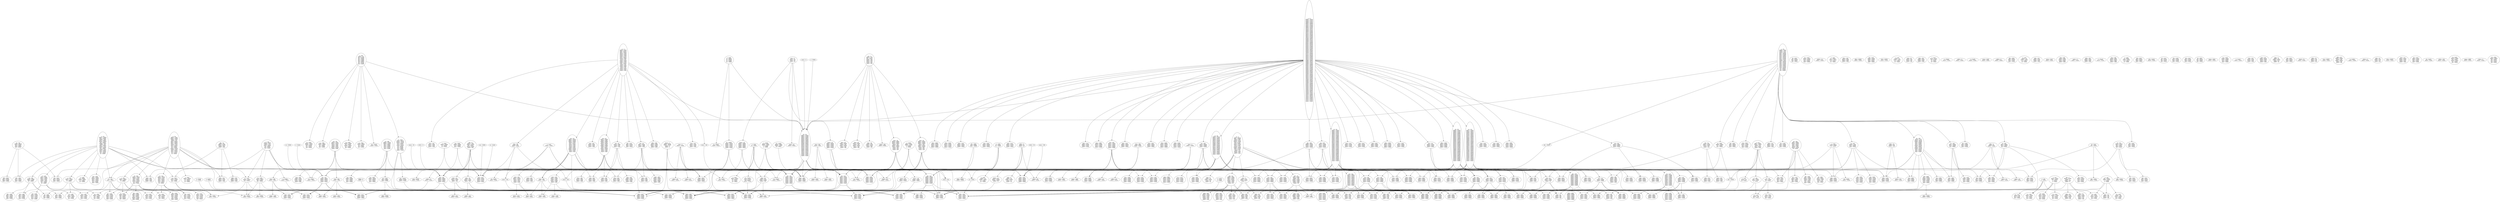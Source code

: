 digraph finite_state_machine {
	rankdir=TB;
	node [shape = ellipse];
	"abb = bbab
abbb = bbabb
abba = bbaba
aabb = abbab"
	"aabb = bab
aabbb = babb
aabba = baba
aaabb = abab"
	"aaaa = baba
ababa = babaa
aaaab = babab
aaaaa = babaa
aaaaa = ababa"
	"aa = bbaa
abbaa = bbaaa
aab = bbaab
aaa = bbaaa
aaa = abbaa"
	"ab = bbaa
abb = bbaab
aba = bbaaa
aab = abbaa"
	"a = babab"
	"ab = baab
abb = baabb
abaab = baaab
aba = baaba
aab = baaab
aab = abaab"
	"aa = bab
ababb = baaa
abaa = abbab
aaab = bbaba"
	"a = aabaa
a = abaaa
a = aaaba"
	"abaa = bab
abaab = babb
abaaa = baba
aabaa = abab"
	"a = bb
abbbb = bbaa
abbbb = baba
abbab = baaa
abba = bbbab
abba = bbabb
abba = babbb
abab = bbbba
abaa = bbaab
abaa = babab
abaa = baabb
aabbb = baaa
aabb = bbbba
aaba = bbaab
aaba = babab
aaba = baabb
aaab = bbbaa
aaab = babba
aaaa = baaab
aaa = bbbab
aaa = bbabb
aaa = babbb"
	"a = ba
abbba = bbaa
abbba = babba
abbba = baba
abbba = baa
abba = bbbaa
abba = bbaba
abba = abbba
ababa = baaa
abaa = baaba
aba = bbbaa
aba = babba
aabba = baaba
aabba = baaa
aaba = bbaaa
aaba = babaa
aaa = baaba
aa = bbaba"
	"a = aaa
aba = abaaa
aaaba = abaaa
a = aaaaa"
	"aaba = bba
aabab = bbab
aabaa = bbaa
aaaba = abba"
	"abaaa = ba
ababa = bbaaa"
	"aaa = bbab
abbab = bbaba
aaab = bbabb
aaaa = bbaba
aaaa = abbab"
	"abbab = ba
abbba = babab"
	"aaaa = bbba
abbba = bbbaa
aaaab = bbbab
aaaaa = bbbaa
aaaaa = abbba"
	"abaa = abb
abaab = abbb
abaaa = abba
aabaa = aabb"
	"aaa = abaa
aabaa = abaaa
aaab = abaab
aaaa = abaaa
aaaa = aabaa"
	"ababa = abb
ababb = abbba"
	"abab = bbbb
ababb = bbbbb
ababb = babab
ababa = bbbba
aabab = abbbb"
	"abbb = baab
abbbb = baabb
abbba = baaba
aabbb = abaab"
	"aaab = aabb
aaabb = aabbb
aaaba = aabba
aaaab = aabbb
aaaab = aaabb"
	"a = abaa
ab = abaab
aabaa = abaaa
aa = abaaa
aa = aabaa"
	"aaba = baab
aabab = baabb
aabaa = bbaab
aabaa = baaba
aaaba = abaab"
	"aa = bbba
abbba = bbbaa
aab = bbbab
aaa = bbbaa
aaa = abbba"
	"aaab = bbaa
aaabb = bbaab
aaaba = bbaaa
aaaab = abbaa"
	"aabb = abaa
aabbb = abaab
aabba = abaaa
aaabb = aabaa"
	"aba = bbbbb"
	"abab = baaa
ababb = baaab
ababa = baaaa
aabab = abaaa"
	"aabb = bb
aabbb = bbb
aabbb = baabb
aabba = bba
aaabb = abb"
	"ababa = baa
abbaa = baaba"
	"aaaaa = bba"
	"aaaa = aaba
aaaba = aabaa
aaaab = aabab
aaaaa = aabaa
aaaaa = aaaba"
	"abbb = bbab
abbbb = bbabb
abbba = bbaba
aabbb = abbab"
	"aaba = bb
aabbb = bbaba
aabab = bbb
aabab = baaba
aabaa = bba
aaaba = abb"
	"aaa = baaa
abaaa = baaaa
aaab = baaab
aaaa = baaaa
aaaa = abaaa
aaa = bbaaa"
	"aaa = aab
abaaa = abaab
aabba = aabbb
aabab = aabba
aabaa = aabbb
aabaa = aabab
aaabb = aabaa
aaaba = aabbb
aaaba = aabab
aaaab = aabba
aaaaa = aabbb
aaaaa = aabab"
	"abb = bbb
abbbb = baabb
ababb = bbbbb
ababb = bbabb
ababb = babbb
ababb = baabb
ababb = abbbb
aabbb = bbabb
aaabb = bbbbb
aaabb = bbabb
aaabb = babbb
aaabb = baabb"
	"a = abb
ababb = abbba
aba = ababb
a = abbbb"
	"aa = bbab
abbab = bbaba
aabab = bbaaa
aab = bbabb
aaa = bbaba
aaa = abbab"
	"aa = baaa
abaaa = baaaa
aab = baaab
aaa = baaaa
aaa = abaaa"
	"aab = bbb
abaab = abbbb
aaaab = bbbbb
aaaab = bbaab
aaaab = baabb"
	"aa = aab
abaa = abaab
aabab = aabba
aaba = aabab
aaabb = aaba
aaab = aabba
aaa = aabab
aa = aabbb"
	"abb = abba
abbab = abbb
abba = abbaa
abb = abbaa
aabb = aabba"
	"aaba = bab
aabab = babb
aabaa = baba
aaaba = abab"
	"aaaa = ab
abbab = abbba
ababb = abbba
abaab = abbaa
abaaa = abb
aabbb = abbba
aabab = abbaa
aabaa = abb
aaaba = abb
aaaab = abb"
	"abbb = bbbb
abbbb = bbbbb
abbbb = babbb
abbba = bbbba
aabbb = bbbbb
aabbb = babbb
aabbb = abbbb"
	"abaa = ba
ababa = babaa
abaab = bab
aabaa = aba"
	"ab = abbb
abb = abbbb
aba = abbba
aab = aabbb"
	"abba = bab
abbab = babb
abbaa = baba
aabba = abab"
	"abbb = bbba
abbbb = bbbab
abbba = bbbaa
aabbb = bbbaa
aabbb = abbba"
	"abba = bbbbb
abbab = babba"
	"aaa = baba
ababa = babaa
aaaba = baaaa
aaab = babab
aaaa = babaa
aaaa = ababa"
	"aabb = ab
aabbb = abb
aabba = aba
aaabb = aab"
	"abb = baba
abbba = baabb
abbb = babab
abba = babaa
aabb = ababa"
	"aa = abb
abba = abbbb
abaa = ababb
aaa = abbbb"
	"aa = b
abbba = bbbb
abbb = bbaaa
abbb = baaba
abbaa = bbab
abbaa = babb
ababa = bbab
ababa = babb
abab = baaaa
abaab = bbba
abaaa = bbb
abaaa = baab
aabba = bbab
aabba = babb
aabb = baaaa
aabaa = bbb
aabaa = baab
aaabb = bbba
aaaba = bbb
aaaba = baab
aaaab = bbaa
aaaab = baba"
	"abab = b
ababb = bb
aabab = ab"
	"aab = abab
aabb = ababb
aabab = abaab
aaba = ababa
aaab = abaab
aaab = aabab"
	"abbab = bb
abbbb = bbbab"
	"aaab = baaa
aaabb = bbaaa
aaabb = baaab
aaaba = baaaa
aaaab = abaaa"
	"aaba = bbbbb
aabab = baaba"
	"aaaaa = aba"
	"aaa = babab
aaaab = baaaa"
	"abba = ba
abbba = bba
abbba = babba
abbab = bab
abbaa = baa
aabba = aba"
	"aaa = aaaa
aaaab = aaab
aaaa = aaaaa
aaa = aaaaa"
	"ababa = b"
	"ababa = bb"
	"a = aaab
aaabb = ab
aaaab = aaaba
aa = aaaba
aa = aaaab"
	"aaab = ba
aaabb = bab
aaaba = baa
aaaab = aba"
	"aba = bbb
abbbb = bbbba
abbbb = babaa
ababa = abbbb
aabab = bbbba"
	"aabb = bba
aabbb = bbab
aabba = bbaa
aaabb = abba"
	"aaaaa = bab"
	"aaa = aaba
aaaba = aabaa
aaab = aabab
aaaa = aabaa
aaaa = aaaba"
	"aabb = bbba
aabbb = bbbab
aabba = bbbaa
aaabb = abbba"
	"a = baaa
abaaa = baaaa
ab = baaab
aa = baaaa
aa = abaaa"
	"aaaaa = b"
	"abab = bbb
abbbb = bbbab
ababb = bbbb
ababb = babab
ababa = bbba
aabab = abbb"
	"abab = abb
abbab = abbb
ababb = abbb
ababb = abbab
ababa = abba
aabab = aabb"
	"a = bbbab
abbab = bbbaa"
	"aabb = bbab
aabbb = bbabb
aabba = bbaba
aaabb = abbab"
	"a = babba
aabba = babaa
aabba = baaba
a = bbbaa
a = bbaba"
	"abaa = bbba
abaab = bbbab
abaaa = bbbaa
aabaa = abbba"
	"aaaa = abaa
aabaa = abaaa
aaaab = abaab
aaaaa = abaaa
aaaaa = aabaa"
	"aa = ba
abbba = bbaaa
abbba = babba
abbba = babaa
abbba = baaba
abbba = baaaa
abbaa = bbaba
abbaa = babba
abbaa = abbba
ababa = bbbaa
ababa = babba
ababa = baaaa
abaaa = bbbba
abaaa = babba
abaaa = baaba
aabba = bbbaa
aabba = bbaba
aabba = babaa
aabba = baaba
aabba = baaaa
aabaa = bbbba
aabaa = bbaba
aabaa = babba
aabaa = baaba
aaaba = bbbba
aaaba = bbbaa
aaaba = bbaaa
aaaba = babba
aaaba = babaa
aaaaa = bbaba
aaaaa = babba
aaaaa = baaba"
	"aaa = ab
abbab = abbba
abbaa = abbb
ababb = abbba
ababa = abbb
abaab = abbaa
abaaa = abab
aabbb = abbba
aabba = abbb
aabb = abaaa
aabab = abbaa
aabaa = abab
aaaba = abab
aaaab = abba"
	"abba = bbab
abbab = bbabb
abbaa = bbaba
aabba = bbabb
aabba = abbab"
	"ab = babab
abaab = baaab
ab = bbaab
aabab = baaab"
	"aaaaa = bbba
abbba = bbbaa"
	"aaaaa = aaab
aaaab = aaaba"
	"abba = bbaa
abbab = bbaab
abbaa = bbaaa
aabba = bbaaa
aabba = abbaa"
	"aaa = abba
aabba = abbaa
aaab = abbab
aaaa = abbaa
aaaa = aabba"
	"aabb = abab
aabbb = ababb
aabba = ababa
aaabb = aabab"
	"aaba = bbba
aabab = bbbab
aabaa = bbbaa
aaaba = abbba"
	"aaba = ba
aabba = bba
aabba = baaba
aabab = bab
aabaa = baa
aaaba = aba"
	"abba = baa
abbab = baab
abbaa = baaa
aabba = abaa"
	"aab = abba
aabb = abbab
aaba = abbaa
aaab = aabba"
	"aabba = b
aabbb = babba"
	"abaa = babb
abaab = babbb
abaaa = babba
aabaa = ababb"
	"aba = babb
abab = babbb
abaa = babba
aaba = ababb"
	"a = baabb
aaabb = baaba"
	"abaa = bb
ababb = bbbaa
abaab = bbb
abaab = babaa
abaaa = bba
aabaa = abb"
	"aba = baba
ababa = baaba
abab = babab
abaa = babaa
aba = bbaba
aaba = baaba
aaba = ababa"
	"a = bbab
abbab = bbaba
ab = bbabb
aa = bbaba"
	"aa = aabb
aab = aabbb
aaabb = aabba
aaa = aabba
aaa = aaabb"
	"a = bbabb
ababb = bbaba"
	"a = b
abbbb = bbbaa
abbbb = bbaba
abbbb = babba
abbbb = baaaa
abbba = bbbbb
abbba = bbbab
abbba = bbabb
abbba = babbb
abbba = baaab
abbab = bbbba
abbab = bbaaa
abbab = babaa
abbab = baaba
abbaa = bbbbb
abbaa = bbbab
abbaa = bbaab
abbaa = babbb
abbaa = babab
abbaa = baabb
ababb = bbbba
ababb = bbaaa
ababb = babaa
ababb = baaba
ababa = bbbbb
ababa = bbbab
ababa = bbabb
ababa = bbaab
ababa = babbb
ababa = babab
ababa = baabb
abaab = bbbaa
abaab = bbaba
abaab = babba
abaab = baaaa
abaaa = bbbbb
abaaa = bbabb
abaaa = bbaab
abaaa = babbb
abaaa = babab
abaaa = baabb
abaaa = baaab
aabbb = bbbba
aabbb = bbaaa
aabbb = babaa
aabbb = baaba
aabba = bbbbb
aabba = bbbab
aabba = bbaab
aabba = babbb
aabba = babab
aabba = baabb
aabab = bbbaa
aabab = bbaba
aabab = babba
aabab = baaaa
aabaa = bbbab
aabaa = bbabb
aabaa = babbb
aabaa = babab
aabaa = baaab
aaabb = bbbaa
aaabb = bbaba
aaabb = babba
aaabb = baaaa
aaaba = bbbbb
aaaba = bbbab
aaaba = bbabb
aaaba = bbaab
aaaba = babab
aaaba = baabb
aaaba = baaab
aaaab = bbbba
aaaab = bbaaa
aaaab = babaa
aaaab = baaba
aaaaa = bbbbb
aaaaa = bbbab
aaaaa = bbaab
aaaaa = babbb
aaaaa = babab
aaaaa = baabb
aaaaa = baaab"
	"aba = bbab
abab = bbabb
abaa = bbaba
aaba = abbab"
	"aabb = abba
aabbb = abbab
aabba = abbaa
aaabb = abbaa
aaabb = aabba"
	"abab = baab
ababb = baabb
ababa = baaba
aabab = abaab"
	"abbb = bbbbb
abbbb = babbb"
	"aab = ababa
aabba = abaab"
	"aaab = bba
aaabb = bbab
aaaba = bbaa
aaaab = abba"
	"aaaaa = bbb"
	"aaa = aabb
aaabb = aabba
aaab = aabbb
aaaa = aabba
aaaa = aaabb"
	"aaaaa = babb
ababb = babba"
	"aa = bbbbb"
	"aaa = aba
abaaa = ababa
aabaa = ababa
aaaaa = ababa"
	"ababa = bba
abbba = bbaba"
	"abba = babb
abbab = babbb
abbaa = bbabb
abbaa = babba
aabba = ababb"
	"a = bba
abbba = bbaba
aba = abbba
a = bbbba"
	"aaaba = aab
aaabb = aabba"
	"aaaa = baab
abaab = baaba
aaaab = baabb
aaaaa = baaba
aaaaa = abaab"
	"aaba = abab
aabab = ababb
aabaa = ababa
aaaba = ababb
aaaba = aabab"
	"aa = abbab
aabab = abbaa"
	"abba = bba
abbab = bbab
abbaa = bbaa
aabba = bba
aabba = abba"
	"aab = aabb
aabb = aabbb
aaba = aabba
aab = aabbb
aaab = aaabb"
	"aa = baa
abbaa = babaa
abbaa = baaa
abaa = bbaaa
abaa = babaa
abaa = abbaa
aaa = babaa
aa = bbbaa"
	"aaab = aaba
aaabb = aabab
aaaba = aabaa
aaaab = aabaa
aaaab = aaaba"
	"aa = bbb
abbba = bbaab
abbba = baabb
abaa = bbbab
abaa = abbbb
aaba = babbb
aaaa = bbaab
aaaa = baabb"
	"aaab = baba
aaabb = babab
aaaba = babaa
aaaab = ababa"
	"aabaa = b
aabab = babaa"
	"abbba = b
abbbb = bbbba"
	"abaa = abba
abaab = abbab
abaaa = abbaa
aabaa = aabba"
	"abbb = bbb
abbbb = bbbb
abbbb = babbb
abbba = bbba
aabbb = bbb
aabbb = abbb"
	"aaab = bbba
aaabb = bbbab
aaaba = bbbaa
aaaab = abbba"
	"abba = baba
abbab = babab
abbaa = babaa
aabba = ababa"
	"aaaa = bbab
abbab = bbaba
aaaab = bbabb
aaaaa = bbaba
aaaaa = abbab"
	"a = baaba
a = bbaaa"
	"aaab = abb
aaabb = abbb
aaaba = abba
aaaab = aabb"
	"aaab = ab
aaabb = abb
aaaba = aba
aaaab = aab"
	"aabb = abb
aabbb = abbb
aabba = abba
aaabb = abb
aaabb = aabb"
	"a = baab
abaab = baaba"
	"abb = bbba
abbb = bbbab
abba = bbbaa
aabb = abbba"
	"aaa = bb
abbaa = bbbb
abbaa = baaab
abaaa = bbab
abaaa = abbb
aabba = bbbb
aabba = baaab
aaaba = babb"
	"aaaaa = ba
abbba = bbbaa
abbba = bbaba
abbba = babba
aabba = babaa
aabba = baaba"
	"aaa = bbb
abaaa = bbbab
abaaa = abbbb
aaaba = babbb"
	"aa = bbabb
aaabb = bbaaa"
	"aaba = baa
aabab = baab
aabaa = baaa
aaaba = abaa"
	"aab = baab
aabb = baabb
aaba = baaba
aab = bbaab
aaab = abaab"
	"aa = babb
ababb = babba
aab = babbb
aaabb = babaa
aaa = babba
aaa = ababb"
	"a = aaba
aabab = ab
aaaba = aabaa
aa = aabaa
aa = aaaba"
	"aaaaa = abbb
aabbb = abbba"
	"abaa = baba
abaab = babab
abaaa = bbaba
abaaa = babaa
aabaa = ababa"
	"aba = abaa
abaab = abab
abaa = abaaa
aba = abaaa
aaba = aabaa"
	"aab = baa
abaab = abbaa
aabbb = bbbaa
aabab = babaa
aaaab = baaaa"
	"aabb = bbaa
aabbb = bbaab
aabba = bbaaa
aaabb = abbaa"
	"abb = baa
abbbb = babaa
ababb = baaaa
ababb = abbaa"
	"a = bbbb
aa = bbbba
aa = bbbab
aa = babbb
aa = abbbb"
	"ab = b
abbb = bbaab
abbb = babab
abbab = bbb
abbab = bbaab
abbab = babb
abb = baaab
ababb = bbab
abab = baaab
abaab = bab
abaab = baaab
aabbb = bbab
aabb = baaab
aabab = bb
aabab = baab
aaabb = bab
aaabb = baab"
	"aba = bba
abbba = bbbba
abbba = bbaba
ababa = bbbba
ababa = abbba"
	"aabb = baa
aabbb = baab
aabba = baaa
aaabb = abaa"
	"abba = baaa
abbab = baaab
abbaa = baaaa
aabba = abaaa"
	"aaba = abbb
aabab = abbbb
aabaa = abbba
aaaba = aabbb"
	"aba = abb
abbba = abbbb
ababb = abbba
ababa = abbbb
ababa = ababb"
	"aaaaa = baab
abaab = baaba"
	"aaba = bbb
aabab = bbbb
aabab = baaba
aabaa = bbba
aaaba = abbb"
	"ab = aba
abbb = abbba
abbab = abbba
abab = abbaa
abab = ababa
abaab = abba
abaab = ababa
ab = abaaa"
	"aaaba = b
aaabb = baaba"
	"aaab = baab
aaabb = baabb
aaaba = baaba
aaaab = abaab"
	"abbb = bba
abbbb = bbab
abbba = bbaa
aabbb = abba"
	"abaa = bbab
abaab = bbabb
abaaa = bbaba
aabaa = abbab"
	"a = bbaab
abaab = bbaaa"
	"aaaaa = bb"
	"aaa = ababa
aaaba = abaaa"
	"aaaa = abb
aaaab = abbb"
	"aab = ba
abaab = abba
aabba = baaab
aabab = bba
aaaab = baa"
	"aab = bbbbb"
	"aaab = bb
aaabb = bbb
aaabb = baaab
aaaba = bba
aaaab = abb"
	"aaaa = bbb
aaaab = bbbb
aaaab = baaaa"
	"abb = baab
abbb = baabb
abba = baaba
aabb = abaab"
	"a = abbb
ab = abbbb
aabbb = abbba
aa = abbba
aa = aabbb"
	"aaa = baa
abbaa = bbbaa
abbaa = babaa
abbaa = baaaa
abaaa = bbbaa
abaaa = babaa
abaaa = abbaa
aabaa = bbbaa
aabaa = bbaaa
aabaa = babaa
aaaaa = bbbaa
aaaaa = babaa"
	"aa = babab"
	"aaba = bbbb
aabab = bbbbb
aabab = baaba
aabaa = bbbba
aaaba = abbbb"
	"a = abbab
abaab = abbaa
aabab = abbaa
a = ababb
a = aabbb"
	"aaab = abaa
aaabb = abaab
aaaba = abaaa
aaaab = aabaa"
	"abba = bbbb
abbab = bbbbb
abbab = babba
abbaa = bbbba
aabba = abbbb"
	"aba = abab
abab = ababb
abaab = ababa
abaa = ababa
abaa = abaab
aba = ababb
aaba = aabab"
	"aaaaa = aab
aabab = aabba
aaabb = aabba"
	"ab = bbab
abbab = bbaab
abb = bbabb
aba = bbaba
aab = bbaab
aab = abbab"
	"abab = abbb
ababb = abbbb
ababa = abbba
aabab = aabbb"
	"ab = abab
ababb = abb
aba = ababa
aab = aabab"
	"aab = abbb
aabb = abbbb
aaba = abbba
aaab = aabbb"
	"ab = ba
abbba = bbaab
abbba = babab
abbba = baabb
abbab = bbbaa
abbab = bbaba
abbab = babba
abbab = abbba
abbaa = baaab
ababb = bbbaa
ababb = babba
ababa = baaab
abaab = bbaaa
abaab = babaa
abaab = baaba
aabbb = bbaba
aabbb = babba
aabba = baaab
aabab = bbaaa
aabab = baaba
aaabb = babaa
aaabb = baaba"
	"abba = bbba
abbab = bbbab
abbaa = bbbaa
aabba = abbba"
	"abbb = babb
abbbb = bbabb
abbbb = babbb
abbba = babba
aabbb = ababb"
	"aba = bbba
abab = bbbab
abaa = bbbaa
aaba = abbba"
	"aaba = bbaa
aabab = bbaab
aabaa = bbaaa
aaaba = abbaa"
	"a = aab
aba = abaab
aabba = abaab
a = aabab
a = aaabb"
	"aab = bb
abaab = abbb
aaaab = bbb
aaaab = baab"
	"abb = ba
abbbb = bba
abbba = baabb
ababb = baa
ababb = abba"
	"a = aaaa
aaaab = ab
aa = aaaaa"
	"aaba = babb
aabab = babbb
aabaa = babba
aaaba = ababb"
	"ab = bbbbb
abbab = bbaab
ababb = bbaab
abaab = baaab
aabab = baaab
aaabb = baaab"
	"aba = baa
abbaa = bbaaa
abbaa = babaa
abbaa = baaba
ababa = bbaaa
ababa = babaa
ababa = abbaa
aaaba = baaaa"
	"abbb = bab
abbbb = babb
abbba = baba
aabbb = abab"
	"aaab = abbb
aaabb = abbbb
aaaba = abbba
aaaab = aabbb"
	"abaa = bbb
abaab = bbbb
abaab = babaa
abaaa = bbba
aabaa = abbb"
	"aabaa = bb
aabbb = bbbaa"
	"abaa = abbb
abaab = abbbb
abaaa = abbba
aabaa = aabbb"
	"a = abaab
a = aaabb"
	"a = abba
ab = abbab
aabba = abbaa
aa = abbaa
aa = aabba"
	"aabaa = ab
aabab = abbaa"
	"abab = baba
ababb = bbaba
ababb = babab
ababa = babaa
aabab = babaa
aabab = ababa"
	"abb = babab
abbab = baabb"
	"aaaba = ab
aaabb = ababa"
	"aa = baba
ababa = babaa
aaa = babaa"
	"aaab = babb
aaabb = babbb
aaaba = babba
aaaab = ababb"
	"aabba = ab
aabbb = abbba"
	"aaab = bbab
aaabb = bbabb
aaaba = bbaba
aaaab = abbab"
	"aabb = bbbbb
aabbb = baabb"
	"aab = bbbb
aaba = bbbba
aaab = abbbb"
	"abb = bab
abbbb = bbbab
abbab = baabb
ababb = babab
ababb = baabb
ababb = abbab
aabbb = babab
aabbb = baabb"
	"aa = ab
abbab = abbba
abbaa = abbab
ababb = abbaa
ababa = abbab
abaab = abbba
abaab = abbaa
abaaa = abbbb
abaaa = abbab
aabbb = abbaa
aabbb = ababa
aabbb = abaaa
aabba = abbab
aabba = ababb
aabab = abbba
aabab = abbaa
aabab = abaaa
aabaa = abbbb
aabaa = abbab
aabaa = ababb
aabaa = abaab
aaabb = abbba
aaabb = abaaa
aaaba = abbbb
aaaba = abbab
aaaba = abaab
aaaab = abbba
aaaab = abbaa
aaaab = ababa
aaaaa = abbab
aaaaa = ababb
aaaaa = abaab"
	"abaa = b
abaab = babaa"
	"abab = bb
ababb = bbb
ababb = babab
aabab = abb"
	"aaaaa = aaba
aaaba = aabaa"
	"aaa = bbaa
abbaa = bbaaa
aaab = bbaab
aaaa = bbaaa
aaaa = abbaa"
	"abab = bbaa
ababb = bbaab
ababa = bbaaa
aabab = abbaa"
	"abaa = baaa
abaab = baaab
abaaa = baaaa
aabaa = baaaa
aabaa = abaaa"
	"a = bbba
abbba = bbbaa
ab = bbbab
aa = bbbaa
aa = abbba"
	"aa = abaab
aaaab = abaaa"
	"aaaa = bbaa
abbaa = bbaaa
aaaab = bbaab
aaaaa = bbaaa
aaaaa = abbaa"
	"aaaa = aaab
aaaba = aaabb
aaaab = aaabb
aaaab = aaaba
aaaaa = aaabb
aaaaa = aaaba
aaaaa = aaaab"
	"aaba = b
aabab = bb
aabab = baaba"
	"abb = bbaa
abbb = bbaab
abba = bbaaa
aabb = abbaa"
	"aba = babab
abaab = baaba"
	"ab = baaa
abb = baaab
aba = baaaa
aab = abaaa"
	"aba = baab
abab = baabb
abaa = baaba
aaba = abaab"
	"aabaa = ba
aabba = babaa"
	"abab = ba
ababb = bab
aabab = aba"
	"ab = ababa
abbab = abbba
ababb = abbba
ab = abbaa"
	"aabb = baab
aabbb = bbaab
aabbb = baabb
aabba = baaba
aaabb = abaab"
	"a = aba
a = ababa"
	"aab = bab
abaab = abbab
aabab = baaab
aaaab = babab
aaaab = baaab"
	"abaab = bb
ababb = bbaab"
	"aaa = bbbb
abbbb = bbbba
aaaa = bbbba
aaaa = abbbb"
	"aaaa = baaa
abaaa = bbaaa
abaaa = baaaa
aaaab = baaab
aaaaa = bbaaa
aaaaa = baaaa
aaaaa = abaaa"
	"aaab = aba
aaabb = abab
aaaba = abaa
aaaab = aaba"
	"aab = baaa
aabb = baaab
aaba = baaaa
aaab = abaaa"
	"aaaa = abba
aabba = abbaa
aaaab = abbab
aaaaa = abbaa
aaaaa = aabba"
	"aab = abaa
aabb = abaab
aaba = abaaa
aaab = aabaa"
	"aabb = baba
aabbb = babab
aabba = babaa
aaabb = ababa"
	"aaa = ba
abbba = bbbaa
abbba = bbaba
abbba = babba
abbaa = bbba
abba = baaaa
ababa = bbba
abaaa = baba
abaaa = abba
aabba = bbba
aabba = babaa
aabba = baaba
aabaa = baba
aaaba = bbaa"
	"abb = abbb
abbb = abbbb
abba = abbba
abb = abbbb
aabb = aabbb"
	"a = ab
abbab = abbba
abba = abbab
ababb = abba
abab = abbba
abaab = abbaa
aba = abbab
aabbb = abba
aabbb = aba
aabb = abbba
aabab = abaa
aaba = abaab
aab = abbba
aaabb = abaa
aaab = abbaa
aaab = ababa
aaa = abaab
aa = ababb"
	"aaab = bbb
aaabb = bbbb
aaabb = baaab
aaaba = bbba
aaaab = abbb"
	"aaaaa = baba
ababa = babaa"
	"ab = babb
ababb = babab
aba = babba
aab = ababb"
	"abb = bba
abbbb = bbbba
ababb = bbaba
ababb = abbba
aaabb = bbaaa"
	"a = abab
ab = ababb
aa = aabab"
	"aaba = abba
aabab = abbab
aabaa = abbaa
aaaba = aabba"
	"ab = bbba
abb = bbbab
aba = bbbaa
aab = abbba"
	"aabb = abbb
aabbb = abbbb
aabba = abbba
aaabb = abbbb
aaabb = aabbb"
	"aaaaa = ab
abbab = abbba
ababb = abbba
abaab = abbaa
aabbb = abbba
aabab = abbaa"
	"aaaa = aabb
aaabb = aabba
aaaab = aabbb
aaaaa = aabba
aaaaa = aaabb"
	"aaaaa = bbab
abbab = bbaba"
	"aaa = babb
ababb = babba
aaab = babbb
aaaa = babba
aaaa = ababb"
	"aaba = baba
aabab = babab
aabaa = babaa
aaaba = ababa"
	"a = baaab
aaaab = baaaa"
	"abaa = baa
abbaa = bbaa
abbaa = babaa
abaab = baab
abaaa = baaa
aabaa = baa
aabaa = abaa"
	"abba = b
abbab = babba"
	"abaa = baab
abaab = baabb
abaaa = baaba
aabaa = baabb
aabaa = abaab"
	"abbb = bb
abbbb = bbb
abbbb = babbb
abbba = bba
aabbb = abb"
	"a = bbb
abbbb = baa
aba = bbbab
aba = bbabb
aba = babbb
aba = abbbb
aab = bbbba
aaa = bbaab
aaa = baabb"
	"aaab = baa
aaabb = baab
aaaba = baaa
aaaab = abaa"
	"aab = ab
abaab = abab
aabab = abaab
aaaab = ab"
	"abaa = abab
abaab = ababb
abaaa = ababa
aabaa = aabab"
	"aa = abba
aabba = abbaa
aab = abbab
aaa = abbaa
aaa = aabba"
	"abab = bba
abbba = bbaab
ababb = bbab
ababa = bbaa
aabab = abba"
	"abb = baaa
abbb = baaab
abba = baaaa
aabb = abaaa"
	"a = baa
abbaa = baaba
aba = abbaa
a = bbaaa
a = babaa"
	"abbb = baba
abbbb = babab
abbba = babaa
aabbb = ababa"
	"abbb = b
abbbb = bb
abbbb = babbb
abbba = ba
aabbb = ab"
	"aaba = baaa
aabab = baaab
aabaa = baaaa
aaaba = abaaa"
	"aaba = bbab
aabab = bbabb
aabaa = bbaba
aaaba = abbab"
	"aaaaa = baaa
abaaa = baaaa"
	"aba = bbaa
abab = bbaab
abaa = bbaaa
aaba = abbaa"
	"aaab = abba
aaabb = abbab
aaaba = abbaa
aaaab = aabba"
	"aab = aba
abaab = ababa
aabba = abaab
aabab = ababa
aabab = aabba
aaabb = ababa
aaabb = aabba
aaaab = abaaa"
	"aab = aaba
aabb = aabba
aabab = aabba
aabab = aabb
aaba = aabaa
aab = aabaa
aaab = aaaba"
	"aab = bbaa
aabb = bbaab
aaba = bbaaa
aaab = abbaa"
	"aaaaa = abab
aabab = ababa"
	"aba = bab
abbab = babba
ababa = abbab
abaab = baaba
abaaa = bbbab
aaaba = babbb"
	"aa = babba
aabba = babaa"
	"abaab = ba
ababa = baaab"
	"aab = babab
aabab = baaab"
	"aaaaa = abaa
aabaa = abaaa"
	"abaa = bbaa
abaab = bbaab
abaaa = bbaaa
aabaa = abbaa"
	"aab = bba
abaab = abbba
aabab = bbbba
aaaab = bbaba"
	"abbb = ba
abbbb = bab
abbba = baa
aabbb = aba"
	"abba = bbb
abbab = bbbb
abbab = babba
abbaa = bbba
aabba = abbb"
	"aaa = abb
abbaa = abbbb
abaaa = ababb
aabba = abbbb
aaaaa = abbbb"
	"aa = bba
abba = bbbba
abaa = abbba
aaa = bbbba"
	"abba = abbb
abbab = abbbb
abbaa = abbba
aabba = aabbb"
	"aba = bb
abbb = babaa
ababa = abbb
aabab = bbba"
	"aaa = bba
abbaa = bbbba
abaaa = abbba
aabba = bbbba
aaaaa = bbbba"
	"aaaa = ba
abbba = bbbaa
abbba = bbaba
abbba = babba
abaaa = bba
aabba = babaa
aabba = baaba
aabaa = bba
aaaba = bba
aaaab = bab"
	"aaaa = bb
aaaab = bbb
aaaab = baaaa"
	"abaaa = baa
abbaa = bbaaa"
	"a = aabb
aabbb = ab
aaabb = aabba
aa = aabba
aa = aaabb"
	"aa = baaba
aaaba = baaaa"
	"aab = abb
abaab = ababb
aaaab = abbbb"
	"aabb = baaa
aabbb = baaab
aabba = baaaa
aaabb = abaaa"
	"aaaa = bab
aaaab = babb"
	"ababa = bbb
abbbb = bbbba"
	"abab = bbbbb
ababb = babab"
	"aa = aaaa
aaaab = aab
aaa = aaaaa"
	"abb = babbb
aabbb = baabb"
	"aaaa = bbbbb
aaaab = baaaa"
	"aaaa = aba
aaaab = abab"
	"ab = abaa
abb = abbaa
abaab = abbaa
abaab = abb
aba = abaaa
aab = aabaa"
	"aaaa = baa
abbaa = bbaaa
abbaa = babaa
abaaa = bbaa
aabaa = bbaa
aaaab = baab"
	"abba = bb
abbbb = bbbba
abbab = bbb
abbab = babba
abbaa = bba
aabba = abb"
	"abbb = baaa
abbbb = baaab
abbba = baaaa
aabbb = abaaa"
	"aab = bbba
aabb = bbbab
aaba = bbbaa
aaab = abbba"
	"abab = bab
abbab = bbab
abbab = babab
ababb = babb
ababa = baba
aabab = bab
aabab = abab"
	"aaab = aab
aaabb = aabb
aaaba = aaba
aaaab = aab
aaaab = aaab"
	"a = bab
abbab = babba
ababb = baa
ababa = baaab
aba = abbab
aab = bbaba
aaa = baaab"
	"ab = bbb
abbbb = baab
abbab = bbaab
ababb = bbaab
abab = bbabb
abab = babbb
abab = abbbb
abaab = baaab
aabb = bbbab
aabab = baaab
aaabb = baaab
aaab = bbaab
aaab = babab
aaab = baabb"
	"abb = bbbb
abba = bbbba
ababb = baabb
aabbb = baabb
aabb = bbabb
aabb = babbb
aabb = abbbb"
	"aa = abab
aabab = ababa
aab = ababb
aaa = aabab"
	"abab = abba
ababb = abbab
ababa = abbaa
aabab = aabba"
	"a = babbb
aabbb = babba"
	"aabb = b
aabbb = bb
aabbb = baabb
aabba = ba
aaabb = ab"
	"aba = abba
abab = abbab
abaa = abbaa
aaba = aabba"
	"abaab = b
abbab = bbaab
ababb = bbaab
aabab = b
aaabb = b"
	"aa = bbbb
abbbb = bbbba
aaa = bbbba
aaa = abbbb"
	"abab = bbab
ababb = bbabb
ababa = bbaba
aabab = abbab"
	"aaaa = b
abaaa = bb
aaaba = bb
aaaab = bb"
	"aaaa = bba
aaaab = bbab"
	"aabb = babb
aabbb = babbb
aabba = babba
aaabb = ababb"
	"aaa = bbbbb"
	"ab = bb
abbbb = bbaab
abbbb = babab
abbbb = baaab
abbab = bbbbb
abbab = bbabb
abbab = bbaab
abbab = babbb
abbab = baaab
abbab = abbbb
ababb = bbbab
ababb = bbaab
ababb = baaab
abaab = bbbbb
abaab = bbbab
abaab = bbabb
abaab = babbb
abaab = babab
abaab = baabb
abaab = baaab
aabbb = bbbab
aabbb = baaab
aabab = bbbbb
aabab = bbabb
aabab = bbaab
aabab = baabb
aaabb = bbbab
aaabb = bbaab
aaabb = babab
aaaab = bbbab
aaaab = bbabb
aaaab = babbb"
	"aa = aaab
aaabb = aab
aaaab = aaaba
aaa = aaaba
aaa = aaaab"
	"abbaa = b
abbab = bbbaa"
	"aabb = ba
aabbb = bab
aabba = baa
aaabb = aba"
	"abaa = bbbbb
abaab = babaa"
	"aaaa = babb
ababb = babba
aaaab = babbb
aaaaa = babba
aaaaa = ababb"
	"aab = bbab
aabb = bbabb
aaba = bbaba
aaab = abbab"
	"abbaa = ba
abbba = bbbaa"
	"aaa = bab
ababb = baaaa
abaaa = abbab
aaaab = bbaba
aaaab = baaaa"
	"ab = baba
aba = babaa"
	"abb = babb
abbb = babbb
abba = babba
abb = bbabb
ababb = baabb
aabb = baabb
aabb = ababb"
	"aba = baaa
abab = baaab
abaa = baaaa
aaba = abaaa"
	"aaa = abbb
aabbb = abbba
aaab = abbbb
aaaa = abbba
aaaa = aabbb"
	"ababa = ba
abbba = bbaba
abbba = babba
aabba = ba"
	"ab = baabb
aaabb = baaab"
	"aaa = baab
abaab = baaba
aaab = baabb
aaaa = baaba
aaaa = abaab"
	"aa = abaa
aabaa = abaaa
aab = abaab
aaa = abaaa
aaa = aabaa"
	"aa = aaa
abaa = abaaa
aa = aaaaa"
	"abab = baa
abbaa = baaab
ababb = baab
ababa = baaa
aabab = abaa"
	"aaab = bbbbb
aaabb = baaab"
	"aaa = aaab
aaab = aaabb
aaaab = aaaba
aaaa = aaaba
aaaa = aaaab
aaa = aaabb"
	"aa = bb
abbbb = bbaaa
abbbb = baaba
abbab = bbbaa
abbab = baaaa
abbaa = bbabb
abaab = bbbba
abaab = bbaaa
aabbb = babba
aabbb = baaaa
aabba = bbabb
aabaa = bbbbb
aabaa = bbaab
aabaa = baabb
aaabb = bbbba
aaabb = baaba
aaaab = bbbaa
aaaab = babba
aaaaa = bbabb"
	"aaaaa = abba
aabba = abbaa"
	"abbb = baa
abbbb = baab
abbba = baaa
aabbb = abaa"
	"aaba = aba
aabab = abab
aabaa = abaa
aaaba = aba
aaaba = aaba"
	"aaab = bab
aaabb = babb
aaaba = baba
aaaab = abab"
	"ab = baa
abbaa = baaab
abb = babaa
abab = abbaa
aab = baaaa"
	"ab = bba
abbba = bbaab
abb = bbbba
abab = abbba
aab = bbaba"
	"ab = bab
abbab = babab
abbab = baab
abab = bbaab
abab = abbab
abaab = baaab
ab = bbbab
aaab = baaab"
	"abbb = bbaa
abbbb = bbaab
abbba = bbaaa
aabbb = abbaa"
	"aab = baba
aabba = baaab
aabb = babab
aaba = babaa
aaab = ababa"
	"ab = baaba
ababa = baaab"
	"a = bbaa
abbaa = bbaaa
ab = bbaab
aa = bbaaa
aa = abbaa"
	"aaa = b
abbaa = bbb
abb = baaaa
abaaa = bab
aabba = bbb
aabaa = bab
aaaba = bab
aaaab = bba"
	"aab = babb
aabb = babbb
aaba = babba
aaab = ababb"
	"a = bbbbb"
	"aa = aaba
aab = aabab
aaaba = aabaa
aaa = aabaa
aaa = aaaba"
	"ababa = bab
abbab = babba"
	"aa = baab
abaab = baaba
aab = baabb
aaaab = baaaa
aaa = baaba
aaa = abaab"
	"abbab = b
aabbb = b"
	"aaaaa = bbaa
abbaa = bbaaa"
	"aabb = aba
aabbb = abab
aabba = abaa
aaabb = aaba"
	"aba = bbbb
abaa = bbbba
aaba = abbbb"
	"abb = b
abbab = baabb
ababb = b
ababb = abb
aabbb = b"
	"a = baba
aa = babaa"
	"aaaa = aab
aabab = aabba
aabaa = aabb
aaabb = aabba
aaaba = aabb
aaaab = aabb"
	"aabb = bbbb
aabbb = bbbbb
aabbb = baabb
aabba = bbbba
aaabb = abbbb"
	"aaa = abab
aabab = ababa
aaab = ababb
aaaab = abaaa
aaaa = ababa
aaaa = aabab"
	"aaaaa = baa
abbaa = bbaaa
abbaa = babaa"
	"ab = bbbb
abbab = bbaab
ababb = bbaab
abaab = baaab
aba = bbbba
aabab = baaab
aab = bbbab
aab = bbabb
aab = babbb
aab = abbbb
aaabb = baaab"
	"abab = bbba
ababb = bbbab
ababa = bbbaa
aabab = abbba"
	"aaab = abab
aaabb = ababb
aaaba = ababa
aaaab = aabab"
	"aabb = bbb
aabbb = bbbb
aabbb = baabb
aabba = bbba
aaabb = abbb"
	"abaa = bba
abaab = bbab
abaaa = bbaa
aabaa = abba"
	"ab = abb
ababb = abbab
abab = ababb
ab = abbbb"
	"aab = b
abaab = abb
aabab = baaab
aaaab = b"
	"aaaa = bbbb
abbbb = bbbba
aaaab = bbbbb
aaaab = baaaa
aaaaa = bbbba
aaaaa = abbbb"
	"abb = bbbbb
ababb = baabb
aabbb = baabb"
	"a = aa
abba = abbaa
aabba = abbaa
aabaa = aba
aaba = abaaa
aaaba = abaa"
	"aaba = abaa
aabab = abaab
aabaa = abaaa
aaaba = abaaa
aaaba = aabaa"
	"abba = baab
abbab = baabb
abbaa = baaba
aabba = abaab"
	"abab = babb
ababb = babbb
ababa = babba
aabab = babbb
aabab = ababb"
	"ab = babbb
aabbb = babab"
	"aba = b
abbba = bbb
abbba = babab
abb = babaa
abaab = baaba
aabab = bba"
	"abb = bb
abbb = baabb
ababb = bbb
ababb = babb
ababb = baabb
ababb = abbb
aabbb = babb
aaabb = bb"
	"abaa = bbbb
abaab = bbbbb
abaab = babaa
abaaa = bbbba
aabaa = abbbb"
	"aa = abbb
aabbb = abbba
aab = abbbb
aaa = abbba
aaa = aabbb"
	"aaba = ab
aabab = abb
aabab = ababa
aabaa = aba"
	"aa = aba
abaa = ababa"
	"aaaaa = abb"
	"aba = abbb
abab = abbbb
abaa = abbba
aaba = aabbb"
	"aaab = b
aaabb = bb
aaabb = baaab
aaaba = ba
aaaab = ab"
	"aba = ba
abbba = bbba
abbba = babba
abba = baaba
ababa = baaba
ababa = abba
aabba = baba
aaaba = ba"
	"aaba = aabb
aabab = aabbb
aabaa = aabba
aaaba = aaabb"
	"aaaaa = bbbb
abbbb = bbbba"
	"aaab = bbbb
aaabb = bbbbb
aaabb = baaab
aaaba = bbbba
aaaab = abbbb"
	"aaaaa = aabb
aaabb = aabba"
	"a = babb
ababb = babba
aa = ababb"
	"aaa = bbba
abbba = bbbaa
aaab = bbbab
aaaa = bbbaa
aaaa = abbba"
	"abaaa = b
abaab = bbaaa"
	"aa = ababa"
	"aaaa = abbb
aabbb = abbba
aaaab = abbbb
aaaaa = abbba
aaaaa = aabbb"
	"aaba = abb
aabab = abbb
aabaa = abba
aaaba = aabb"
	"aaaa = abab
aabab = ababa
aaaab = ababb
aaaaa = ababa
aaaaa = aabab"
	"ab = abba
abbab = abbba
abb = abbba
abb = abbab
aba = abbaa
aab = aabba"
	"ab = ba
abbba = bbaab
abbba = babab
abbba = baabb
abbab = bbbaa
abbab = bbaba
abbab = babba
abbab = abbba
abbaa = baaab
ababb = bbbaa
ababb = babba
ababa = baaab
abaab = bbaaa
abaab = babaa
abaab = baaba
aabbb = bbaba
aabbb = babba
aabba = baaab
aabab = bbaaa
aabab = baaba
aaabb = babaa
aaabb = baaba" -> "aaab = baaa
aaabb = bbaaa
aaabb = baaab
aaaba = baaaa
aaaab = abaaa"
	"ab = ba
abbba = bbaab
abbba = babab
abbba = baabb
abbab = bbbaa
abbab = bbaba
abbab = babba
abbab = abbba
abbaa = baaab
ababb = bbbaa
ababb = babba
ababa = baaab
abaab = bbaaa
abaab = babaa
abaab = baaba
aabbb = bbaba
aabbb = babba
aabba = baaab
aabab = bbaaa
aabab = baaba
aaabb = babaa
aaabb = baaba" -> "aab = aba
abaab = ababa
aabba = abaab
aabab = ababa
aabab = aabba
aaabb = ababa
aaabb = aabba
aaaab = abaaa"
	"ab = ba
abbba = bbaab
abbba = babab
abbba = baabb
abbab = bbbaa
abbab = bbaba
abbab = babba
abbab = abbba
abbaa = baaab
ababb = bbbaa
ababb = babba
ababa = baaab
abaab = bbaaa
abaab = babaa
abaab = baaba
aabbb = bbaba
aabbb = babba
aabba = baaab
aabab = bbaaa
aabab = baaba
aaabb = babaa
aaabb = baaba" -> "aab = baa
abaab = abbaa
aabbb = bbbaa
aabab = babaa
aaaab = baaaa"
	"ab = ba
abbba = bbaab
abbba = babab
abbba = baabb
abbab = bbbaa
abbab = bbaba
abbab = babba
abbab = abbba
abbaa = baaab
ababb = bbbaa
ababb = babba
ababa = baaab
abaab = bbaaa
abaab = babaa
abaab = baaba
aabbb = bbaba
aabbb = babba
aabba = baaab
aabab = bbaaa
aabab = baaba
aaabb = babaa
aaabb = baaba" -> "aabb = baba
aabbb = babab
aabba = babaa
aaabb = ababa"
	"ab = ba
abbba = bbaab
abbba = babab
abbba = baabb
abbab = bbbaa
abbab = bbaba
abbab = babba
abbab = abbba
abbaa = baaab
ababb = bbbaa
ababb = babba
ababa = baaab
abaab = bbaaa
abaab = babaa
abaab = baaba
aabbb = bbaba
aabbb = babba
aabba = baaab
aabab = bbaaa
aabab = baaba
aaabb = babaa
aaabb = baaba" -> "aba = baa
abbaa = bbaaa
abbaa = babaa
abbaa = baaba
ababa = bbaaa
ababa = babaa
ababa = abbaa
aaaba = baaaa"
	"ab = ba
abbba = bbaab
abbba = babab
abbba = baabb
abbab = bbbaa
abbab = bbaba
abbab = babba
abbab = abbba
abbaa = baaab
ababb = bbbaa
ababb = babba
ababa = baaab
abaab = bbaaa
abaab = babaa
abaab = baaba
aabbb = bbaba
aabbb = babba
aabba = baaab
aabab = bbaaa
aabab = baaba
aaabb = babaa
aaabb = baaba" -> "abab = abba
ababb = abbab
ababa = abbaa
aabab = aabba"
	"ab = ba
abbba = bbaab
abbba = babab
abbba = baabb
abbab = bbbaa
abbab = bbaba
abbab = babba
abbab = abbba
abbaa = baaab
ababb = bbbaa
ababb = babba
ababa = baaab
abaab = bbaaa
abaab = babaa
abaab = baaba
aabbb = bbaba
aabbb = babba
aabba = baaab
aabab = bbaaa
aabab = baaba
aaabb = babaa
aaabb = baaba" -> "abab = baba
ababb = bbaba
ababb = babab
ababa = babaa
aabab = babaa
aabab = ababa"
	"ab = ba
abbba = bbaab
abbba = babab
abbba = baabb
abbab = bbbaa
abbab = bbaba
abbab = babba
abbab = abbba
abbaa = baaab
ababb = bbbaa
ababb = babba
ababa = baaab
abaab = bbaaa
abaab = babaa
abaab = baaba
aabbb = bbaba
aabbb = babba
aabba = baaab
aabab = bbaaa
aabab = baaba
aaabb = babaa
aaabb = baaba" -> "abab = bbaa
ababb = bbaab
ababa = bbaaa
aabab = abbaa"
	"ab = ba
abbba = bbaab
abbba = babab
abbba = baabb
abbab = bbbaa
abbab = bbaba
abbab = babba
abbab = abbba
abbaa = baaab
ababb = bbbaa
ababb = babba
ababa = baaab
abaab = bbaaa
abaab = babaa
abaab = baaba
aabbb = bbaba
aabbb = babba
aabba = baaab
aabab = bbaaa
aabab = baaba
aaabb = babaa
aaabb = baaba" -> "abb = bab
abbbb = bbbab
abbab = baabb
ababb = babab
ababb = baabb
ababb = abbab
aabbb = babab
aabbb = baabb"
	"ab = ba
abbba = bbaab
abbba = babab
abbba = baabb
abbab = bbbaa
abbab = bbaba
abbab = babba
abbab = abbba
abbaa = baaab
ababb = bbbaa
ababb = babba
ababa = baaab
abaab = bbaaa
abaab = babaa
abaab = baaba
aabbb = bbaba
aabbb = babba
aabba = baaab
aabab = bbaaa
aabab = baaba
aaabb = babaa
aaabb = baaba" -> "abb = bba
abbbb = bbbba
ababb = bbaba
ababb = abbba
aaabb = bbaaa"
	"ab = ba
abbba = bbaab
abbba = babab
abbba = baabb
abbab = bbbaa
abbab = bbaba
abbab = babba
abbab = abbba
abbaa = baaab
ababb = bbbaa
ababb = babba
ababa = baaab
abaab = bbaaa
abaab = babaa
abaab = baaba
aabbb = bbaba
aabbb = babba
aabba = baaab
aabab = bbaaa
aabab = baaba
aaabb = babaa
aaabb = baaba" -> "abba = baab
abbab = baabb
abbaa = baaba
aabba = abaab"
	"ab = ba
abbba = bbaab
abbba = babab
abbba = baabb
abbab = bbbaa
abbab = bbaba
abbab = babba
abbab = abbba
abbaa = baaab
ababb = bbbaa
ababb = babba
ababa = baaab
abaab = bbaaa
abaab = babaa
abaab = baaba
aabbb = bbaba
aabbb = babba
aabba = baaab
aabab = bbaaa
aabab = baaba
aaabb = babaa
aaabb = baaba" -> "abbb = bbba
abbbb = bbbab
abbba = bbbaa
aabbb = bbbaa
aabbb = abbba"
	"abb = ba
abbbb = bba
abbba = baabb
ababb = baa
ababb = abba" -> "aabb = aba
aabbb = abab
aabba = abaa
aaabb = aaba"
	"abb = ba
abbbb = bba
abbba = baabb
ababb = baa
ababb = abba" -> "abba = baa
abbab = baab
abbaa = baaa
aabba = abaa"
	"abb = ba
abbbb = bba
abbba = baabb
ababb = baa
ababb = abba" -> "abbb = bab
abbbb = babb
abbba = baba
aabbb = abab"
	"aab = bb
abaab = abbb
aaaab = bbb
aaaab = baab" -> "aaab = abb
aaabb = abbb
aaaba = abba
aaaab = aabb"
	"aab = bb
abaab = abbb
aaaab = bbb
aaaab = baab" -> "aaba = bba
aabab = bbab
aabaa = bbaa
aaaba = abba"
	"aab = bb
abaab = abbb
aaaab = bbb
aaaab = baab" -> "aabb = baab
aabbb = bbaab
aabbb = baabb
aabba = baaba
aaabb = abaab"
	"aab = bb
abaab = abbb
aaaab = bbb
aaaab = baab" -> "aabb = bbb
aabbb = bbbb
aabbb = baabb
aabba = bbba
aaabb = abbb"
	"a = aab
aba = abaab
aabba = abaab
a = aabab
a = aaabb" -> "aa = aaab
aaabb = aab
aaaab = aaaba
aaa = aaaba
aaa = aaaab"
	"a = aab
aba = abaab
aabba = abaab
a = aabab
a = aaabb" -> "aa = aaba
aab = aabab
aaaba = aabaa
aaa = aabaa
aaa = aaaba"
	"a = aab
aba = abaab
aabba = abaab
a = aabab
a = aaabb" -> "aaab = aaba
aaabb = aabab
aaaba = aabaa
aaaab = aabaa
aaaab = aaaba"
	"a = aab
aba = abaab
aabba = abaab
a = aabab
a = aaabb" -> "aabb = ab
aabbb = abb
aabba = aba
aaabb = aab"
	"aa = bab
ababb = baaa
abaa = abbab
aaab = bbaba" -> "aaa = abab
aabab = ababa
aaab = ababb
aaaab = abaaa
aaaa = ababa
aaaa = aabab"
	"aa = bab
ababb = baaa
abaa = abbab
aaab = bbaba" -> "aaa = baba
ababa = babaa
aaaba = baaaa
aaab = babab
aaaa = babaa
aaaa = ababa"
	"aa = bab
ababb = baaa
abaa = abbab
aaab = bbaba" -> "aaab = baaa
aaabb = bbaaa
aaabb = baaab
aaaba = baaaa
aaaab = abaaa"
	"aa = bab
ababb = baaa
abaa = abbab
aaab = bbaba" -> "aab = babb
aabb = babbb
aaba = babba
aaab = ababb"
	"aa = bab
ababb = baaa
abaa = abbab
aaab = bbaba" -> "abab = baba
ababb = bbaba
ababb = babab
ababa = babaa
aabab = babaa
aabab = ababa"
	"a = babab" -> "aab = baa
abaab = abbaa
aabbb = bbbaa
aabab = babaa
aaaab = baaaa"
	"aba = baa
abbaa = bbaaa
abbaa = babaa
abbaa = baaba
ababa = bbaaa
ababa = babaa
ababa = abbaa
aaaba = baaaa" -> "aaba = abaa
aabab = abaab
aabaa = abaaa
aaaba = abaaa
aaaba = aabaa"
	"aba = baa
abbaa = bbaaa
abbaa = babaa
abbaa = baaba
ababa = bbaaa
ababa = babaa
ababa = abbaa
aaaba = baaaa" -> "aaba = baaa
aabab = baaab
aabaa = baaaa
aaaba = abaaa"
	"aba = baa
abbaa = bbaaa
abbaa = babaa
abbaa = baaba
ababa = bbaaa
ababa = babaa
ababa = abbaa
aaaba = baaaa" -> "abaa = baaa
abaab = baaab
abaaa = baaaa
aabaa = baaaa
aabaa = abaaa"
	"aba = baa
abbaa = bbaaa
abbaa = babaa
abbaa = baaba
ababa = bbaaa
ababa = babaa
ababa = abbaa
aaaba = baaaa" -> "abab = baab
ababb = baabb
ababa = baaba
aabab = abaab"
	"ab = bbbbb
abbab = bbaab
ababb = bbaab
abaab = baaab
aabab = baaab
aaabb = baaab" -> "aabb = baab
aabbb = bbaab
aabbb = baabb
aabba = baaba
aaabb = abaab"
	"ab = bbbbb
abbab = bbaab
ababb = bbaab
abaab = baaab
aabab = baaab
aaabb = baaab" -> "abab = baab
ababb = baabb
ababa = baaba
aabab = abaab"
	"ab = bbbbb
abbab = bbaab
ababb = bbaab
abaab = baaab
aabab = baaab
aaabb = baaab" -> "abb = bab
abbbb = bbbab
abbab = baabb
ababb = babab
ababb = baabb
ababb = abbab
aabbb = babab
aabbb = baabb"
	"a = abaab
a = aaabb" -> "aaab = abaa
aaabb = abaab
aaaba = abaaa
aaaab = aabaa"
	"a = aabaa
a = abaaa
a = aaaba" -> "aaba = abaa
aabab = abaab
aabaa = abaaa
aaaba = abaaa
aaaba = aabaa"
	"aa = baba
ababa = babaa
aaa = babaa" -> "aaa = ababa
aaaba = abaaa"
	"aa = baba
ababa = babaa
aaa = babaa" -> "aab = babab
aabab = baaab"
	"aa = baba
ababa = babaa
aaa = babaa" -> "aaba = baaa
aabab = baaab
aabaa = baaaa
aaaba = abaaa"
	"aab = bbbb
aaba = bbbba
aaab = abbbb" -> "aabb = baab
aabbb = bbaab
aabbb = baabb
aabba = baaba
aaabb = abaab"
	"aab = bbbb
aaba = bbbba
aaab = abbbb" -> "aabb = bbbbb
aabbb = baabb"
	"abaa = b
abaab = babaa" -> "aabaa = ab
aabab = abbaa"
	"abaa = b
abaab = babaa" -> "abaaa = ba
ababa = bbaaa"
	"abaa = b
abaab = babaa" -> "abaab = bb
ababb = bbaab"
	"abaa = b
abaab = babaa" -> "abab = bbaa
ababb = bbaab
ababa = bbaaa
aabab = abbaa"
	"aa = ab
abbab = abbba
abbaa = abbab
ababb = abbaa
ababa = abbab
abaab = abbba
abaab = abbaa
abaaa = abbbb
abaaa = abbab
aabbb = abbaa
aabbb = ababa
aabbb = abaaa
aabba = abbab
aabba = ababb
aabab = abbba
aabab = abbaa
aabab = abaaa
aabaa = abbbb
aabaa = abbab
aabaa = ababb
aabaa = abaab
aaabb = abbba
aaabb = abaaa
aaaba = abbbb
aaaba = abbab
aaaba = abaab
aaaab = abbba
aaaab = abbaa
aaaab = ababa
aaaaa = abbab
aaaaa = ababb
aaaaa = abaab" -> "aaa = aab
abaaa = abaab
aabba = aabbb
aabab = aabba
aabaa = aabbb
aabaa = aabab
aaabb = aabaa
aaaba = aabbb
aaaba = aabab
aaaab = aabba
aaaaa = aabbb
aaaaa = aabab"
	"aa = ab
abbab = abbba
abbaa = abbab
ababb = abbaa
ababa = abbab
abaab = abbba
abaab = abbaa
abaaa = abbbb
abaaa = abbab
aabbb = abbaa
aabbb = ababa
aabbb = abaaa
aabba = abbab
aabba = ababb
aabab = abbba
aabab = abbaa
aabab = abaaa
aabaa = abbbb
aabaa = abbab
aabaa = ababb
aabaa = abaab
aaabb = abbba
aaabb = abaaa
aaaba = abbbb
aaaba = abbab
aaaba = abaab
aaaab = abbba
aaaab = abbaa
aaaab = ababa
aaaaa = abbab
aaaaa = ababb
aaaaa = abaab" -> "aaa = aba
abaaa = ababa
aabaa = ababa
aaaaa = ababa"
	"aa = ab
abbab = abbba
abbaa = abbab
ababb = abbaa
ababa = abbab
abaab = abbba
abaab = abbaa
abaaa = abbbb
abaaa = abbab
aabbb = abbaa
aabbb = ababa
aabbb = abaaa
aabba = abbab
aabba = ababb
aabab = abbba
aabab = abbaa
aabab = abaaa
aabaa = abbbb
aabaa = abbab
aabaa = ababb
aabaa = abaab
aaabb = abbba
aaabb = abaaa
aaaba = abbbb
aaaba = abbab
aaaba = abaab
aaaab = abbba
aaaab = abbaa
aaaab = ababa
aaaaa = abbab
aaaaa = ababb
aaaaa = abaab" -> "aaa = abb
abbaa = abbbb
abaaa = ababb
aabba = abbbb
aaaaa = abbbb"
	"aa = ab
abbab = abbba
abbaa = abbab
ababb = abbaa
ababa = abbab
abaab = abbba
abaab = abbaa
abaaa = abbbb
abaaa = abbab
aabbb = abbaa
aabbb = ababa
aabbb = abaaa
aabba = abbab
aabba = ababb
aabab = abbba
aabab = abbaa
aabab = abaaa
aabaa = abbbb
aabaa = abbab
aabaa = ababb
aabaa = abaab
aaabb = abbba
aaabb = abaaa
aaaba = abbbb
aaaba = abbab
aaaba = abaab
aaaab = abbba
aaaab = abbaa
aaaab = ababa
aaaaa = abbab
aaaaa = ababb
aaaaa = abaab" -> "aaaa = abab
aabab = ababa
aaaab = ababb
aaaaa = ababa
aaaaa = aabab"
	"aa = ab
abbab = abbba
abbaa = abbab
ababb = abbaa
ababa = abbab
abaab = abbba
abaab = abbaa
abaaa = abbbb
abaaa = abbab
aabbb = abbaa
aabbb = ababa
aabbb = abaaa
aabba = abbab
aabba = ababb
aabab = abbba
aabab = abbaa
aabab = abaaa
aabaa = abbbb
aabaa = abbab
aabaa = ababb
aabaa = abaab
aaabb = abbba
aaabb = abaaa
aaaba = abbbb
aaaba = abbab
aaaba = abaab
aaaab = abbba
aaaab = abbaa
aaaab = ababa
aaaaa = abbab
aaaaa = ababb
aaaaa = abaab" -> "aaaa = abbb
aabbb = abbba
aaaab = abbbb
aaaaa = abbba
aaaaa = aabbb"
	"aa = ab
abbab = abbba
abbaa = abbab
ababb = abbaa
ababa = abbab
abaab = abbba
abaab = abbaa
abaaa = abbbb
abaaa = abbab
aabbb = abbaa
aabbb = ababa
aabbb = abaaa
aabba = abbab
aabba = ababb
aabab = abbba
aabab = abbaa
aabab = abaaa
aabaa = abbbb
aabaa = abbab
aabaa = ababb
aabaa = abaab
aaabb = abbba
aaabb = abaaa
aaaba = abbbb
aaaba = abbab
aaaba = abaab
aaaab = abbba
aaaab = abbaa
aaaab = ababa
aaaaa = abbab
aaaaa = ababb
aaaaa = abaab" -> "aaab = abba
aaabb = abbab
aaaba = abbaa
aaaab = aabba"
	"aa = ab
abbab = abbba
abbaa = abbab
ababb = abbaa
ababa = abbab
abaab = abbba
abaab = abbaa
abaaa = abbbb
abaaa = abbab
aabbb = abbaa
aabbb = ababa
aabbb = abaaa
aabba = abbab
aabba = ababb
aabab = abbba
aabab = abbaa
aabab = abaaa
aabaa = abbbb
aabaa = abbab
aabaa = ababb
aabaa = abaab
aaabb = abbba
aaabb = abaaa
aaaba = abbbb
aaaba = abbab
aaaba = abaab
aaaab = abbba
aaaab = abbaa
aaaab = ababa
aaaaa = abbab
aaaaa = ababb
aaaaa = abaab" -> "aab = aba
abaab = ababa
aabba = abaab
aabab = ababa
aabab = aabba
aaabb = ababa
aaabb = aabba
aaaab = abaaa"
	"aa = ab
abbab = abbba
abbaa = abbab
ababb = abbaa
ababa = abbab
abaab = abbba
abaab = abbaa
abaaa = abbbb
abaaa = abbab
aabbb = abbaa
aabbb = ababa
aabbb = abaaa
aabba = abbab
aabba = ababb
aabab = abbba
aabab = abbaa
aabab = abaaa
aabaa = abbbb
aabaa = abbab
aabaa = ababb
aabaa = abaab
aaabb = abbba
aaabb = abaaa
aaaba = abbbb
aaaba = abbab
aaaba = abaab
aaaab = abbba
aaaab = abbaa
aaaab = ababa
aaaaa = abbab
aaaaa = ababb
aaaaa = abaab" -> "aab = abb
abaab = ababb
aaaab = abbbb"
	"aa = ab
abbab = abbba
abbaa = abbab
ababb = abbaa
ababa = abbab
abaab = abbba
abaab = abbaa
abaaa = abbbb
abaaa = abbab
aabbb = abbaa
aabbb = ababa
aabbb = abaaa
aabba = abbab
aabba = ababb
aabab = abbba
aabab = abbaa
aabab = abaaa
aabaa = abbbb
aabaa = abbab
aabaa = ababb
aabaa = abaab
aaabb = abbba
aaabb = abaaa
aaaba = abbbb
aaaba = abbab
aaaba = abaab
aaaab = abbba
aaaab = abbaa
aaaab = ababa
aaaaa = abbab
aaaaa = ababb
aaaaa = abaab" -> "aaba = abab
aabab = ababb
aabaa = ababa
aaaba = ababb
aaaba = aabab"
	"aa = ab
abbab = abbba
abbaa = abbab
ababb = abbaa
ababa = abbab
abaab = abbba
abaab = abbaa
abaaa = abbbb
abaaa = abbab
aabbb = abbaa
aabbb = ababa
aabbb = abaaa
aabba = abbab
aabba = ababb
aabab = abbba
aabab = abbaa
aabab = abaaa
aabaa = abbbb
aabaa = abbab
aabaa = ababb
aabaa = abaab
aaabb = abbba
aaabb = abaaa
aaaba = abbbb
aaaba = abbab
aaaba = abaab
aaaab = abbba
aaaab = abbaa
aaaab = ababa
aaaaa = abbab
aaaaa = ababb
aaaaa = abaab" -> "aaba = abbb
aabab = abbbb
aabaa = abbba
aaaba = aabbb"
	"aa = ab
abbab = abbba
abbaa = abbab
ababb = abbaa
ababa = abbab
abaab = abbba
abaab = abbaa
abaaa = abbbb
abaaa = abbab
aabbb = abbaa
aabbb = ababa
aabbb = abaaa
aabba = abbab
aabba = ababb
aabab = abbba
aabab = abbaa
aabab = abaaa
aabaa = abbbb
aabaa = abbab
aabaa = ababb
aabaa = abaab
aaabb = abbba
aaabb = abaaa
aaaba = abbbb
aaaba = abbab
aaaba = abaab
aaaab = abbba
aaaab = abbaa
aaaab = ababa
aaaaa = abbab
aaaaa = ababb
aaaaa = abaab" -> "aabb = abaa
aabbb = abaab
aabba = abaaa
aaabb = aabaa"
	"aa = ab
abbab = abbba
abbaa = abbab
ababb = abbaa
ababa = abbab
abaab = abbba
abaab = abbaa
abaaa = abbbb
abaaa = abbab
aabbb = abbaa
aabbb = ababa
aabbb = abaaa
aabba = abbab
aabba = ababb
aabab = abbba
aabab = abbaa
aabab = abaaa
aabaa = abbbb
aabaa = abbab
aabaa = ababb
aabaa = abaab
aaabb = abbba
aaabb = abaaa
aaaba = abbbb
aaaba = abbab
aaaba = abaab
aaaab = abbba
aaaab = abbaa
aaaab = ababa
aaaaa = abbab
aaaaa = ababb
aaaaa = abaab" -> "aba = abb
abbba = abbbb
ababb = abbba
ababa = abbbb
ababa = ababb"
	"aa = ab
abbab = abbba
abbaa = abbab
ababb = abbaa
ababa = abbab
abaab = abbba
abaab = abbaa
abaaa = abbbb
abaaa = abbab
aabbb = abbaa
aabbb = ababa
aabbb = abaaa
aabba = abbab
aabba = ababb
aabab = abbba
aabab = abbaa
aabab = abaaa
aabaa = abbbb
aabaa = abbab
aabaa = ababb
aabaa = abaab
aaabb = abbba
aaabb = abaaa
aaaba = abbbb
aaaba = abbab
aaaba = abaab
aaaab = abbba
aaaab = abbaa
aaaab = ababa
aaaaa = abbab
aaaaa = ababb
aaaaa = abaab" -> "abaa = abab
abaab = ababb
abaaa = ababa
aabaa = aabab"
	"aa = ab
abbab = abbba
abbaa = abbab
ababb = abbaa
ababa = abbab
abaab = abbba
abaab = abbaa
abaaa = abbbb
abaaa = abbab
aabbb = abbaa
aabbb = ababa
aabbb = abaaa
aabba = abbab
aabba = ababb
aabab = abbba
aabab = abbaa
aabab = abaaa
aabaa = abbbb
aabaa = abbab
aabaa = ababb
aabaa = abaab
aaabb = abbba
aaabb = abaaa
aaaba = abbbb
aaaba = abbab
aaaba = abaab
aaaab = abbba
aaaab = abbaa
aaaab = ababa
aaaaa = abbab
aaaaa = ababb
aaaaa = abaab" -> "abaa = abbb
abaab = abbbb
abaaa = abbba
aabaa = aabbb"
	"aa = ab
abbab = abbba
abbaa = abbab
ababb = abbaa
ababa = abbab
abaab = abbba
abaab = abbaa
abaaa = abbbb
abaaa = abbab
aabbb = abbaa
aabbb = ababa
aabbb = abaaa
aabba = abbab
aabba = ababb
aabab = abbba
aabab = abbaa
aabab = abaaa
aabaa = abbbb
aabaa = abbab
aabaa = ababb
aabaa = abaab
aaabb = abbba
aaabb = abaaa
aaaba = abbbb
aaaba = abbab
aaaba = abaab
aaaab = abbba
aaaab = abbaa
aaaab = ababa
aaaaa = abbab
aaaaa = ababb
aaaaa = abaab" -> "abab = abba
ababb = abbab
ababa = abbaa
aabab = aabba"
	"aa = ab
abbab = abbba
abbaa = abbab
ababb = abbaa
ababa = abbab
abaab = abbba
abaab = abbaa
abaaa = abbbb
abaaa = abbab
aabbb = abbaa
aabbb = ababa
aabbb = abaaa
aabba = abbab
aabba = ababb
aabab = abbba
aabab = abbaa
aabab = abaaa
aabaa = abbbb
aabaa = abbab
aabaa = ababb
aabaa = abaab
aaabb = abbba
aaabb = abaaa
aaaba = abbbb
aaaba = abbab
aaaba = abaab
aaaab = abbba
aaaab = abbaa
aaaab = ababa
aaaaa = abbab
aaaaa = ababb
aaaaa = abaab" -> "abba = abbb
abbab = abbbb
abbaa = abbba
aabba = aabbb"
	"abb = bab
abbbb = bbbab
abbab = baabb
ababb = babab
ababb = baabb
ababb = abbab
aabbb = babab
aabbb = baabb" -> "aabb = abab
aabbb = ababb
aabba = ababa
aaabb = aabab"
	"abb = bab
abbbb = bbbab
abbab = baabb
ababb = babab
ababb = baabb
ababb = abbab
aabbb = babab
aabbb = baabb" -> "abba = baba
abbab = babab
abbaa = babaa
aabba = ababa"
	"abb = bab
abbbb = bbbab
abbab = baabb
ababb = babab
ababb = baabb
ababb = abbab
aabbb = babab
aabbb = baabb" -> "abbb = babb
abbbb = bbabb
abbbb = babbb
abbba = babba
aabbb = ababb"
	"abb = bab
abbbb = bbbab
abbab = baabb
ababb = babab
ababb = baabb
ababb = abbab
aabbb = babab
aabbb = baabb" -> "abbb = bbab
abbbb = bbabb
abbba = bbaba
aabbb = abbab"
	"abab = bb
ababb = bbb
ababb = babab
aabab = abb" -> "ababa = bba
abbba = bbaba"
	"abab = bb
ababb = bbb
ababb = babab
aabab = abb" -> "abbb = bbab
abbbb = bbabb
abbba = bbaba
aabbb = abbab"
	"a = ba
abbba = bbaa
abbba = babba
abbba = baba
abbba = baa
abba = bbbaa
abba = bbaba
abba = abbba
ababa = baaa
abaa = baaba
aba = bbbaa
aba = babba
aabba = baaba
aabba = baaa
aaba = bbaaa
aaba = babaa
aaa = baaba
aa = bbaba" -> "a = bba
abbba = bbaba
aba = abbba
a = bbbba"
	"a = ba
abbba = bbaa
abbba = babba
abbba = baba
abbba = baa
abba = bbbaa
abba = bbaba
abba = abbba
ababa = baaa
abaa = baaba
aba = bbbaa
aba = babba
aabba = baaba
aabba = baaa
aaba = bbaaa
aaba = babaa
aaa = baaba
aa = bbaba" -> "a = bbba
abbba = bbbaa
ab = bbbab
aa = bbbaa
aa = abbba"
	"a = ba
abbba = bbaa
abbba = babba
abbba = baba
abbba = baa
abba = bbbaa
abba = bbaba
abba = abbba
ababa = baaa
abaa = baaba
aba = bbbaa
aba = babba
aabba = baaba
aabba = baaa
aaba = bbaaa
aaba = babaa
aaa = baaba
aa = bbaba" -> "aa = aba
abaa = ababa"
	"a = ba
abbba = bbaa
abbba = babba
abbba = baba
abbba = baa
abba = bbbaa
abba = bbaba
abba = abbba
ababa = baaa
abaa = baaba
aba = bbbaa
aba = babba
aabba = baaba
aabba = baaa
aaba = bbaaa
aaba = babaa
aaa = baaba
aa = bbaba" -> "aa = baa
abbaa = babaa
abbaa = baaa
abaa = bbaaa
abaa = babaa
abaa = abbaa
aaa = babaa
aa = bbbaa"
	"a = ba
abbba = bbaa
abbba = babba
abbba = baba
abbba = baa
abba = bbbaa
abba = bbaba
abba = abbba
ababa = baaa
abaa = baaba
aba = bbbaa
aba = babba
aabba = baaba
aabba = baaa
aaba = bbaaa
aaba = babaa
aaa = baaba
aa = bbaba" -> "aa = baba
ababa = babaa
aaa = babaa"
	"a = ba
abbba = bbaa
abbba = babba
abbba = baba
abbba = baa
abba = bbbaa
abba = bbaba
abba = abbba
ababa = baaa
abaa = baaba
aba = bbbaa
aba = babba
aabba = baaba
aabba = baaa
aaba = bbaaa
aaba = babaa
aaa = baaba
aa = bbaba" -> "aa = babba
aabba = babaa"
	"a = ba
abbba = bbaa
abbba = babba
abbba = baba
abbba = baa
abba = bbbaa
abba = bbaba
abba = abbba
ababa = baaa
abaa = baaba
aba = bbbaa
aba = babba
aabba = baaba
aabba = baaa
aaba = bbaaa
aaba = babaa
aaa = baaba
aa = bbaba" -> "ab = bab
abbab = babab
abbab = baab
abab = bbaab
abab = abbab
abaab = baaab
ab = bbbab
aaab = baaab"
	"a = ba
abbba = bbaa
abbba = babba
abbba = baba
abbba = baa
abba = bbbaa
abba = bbaba
abba = abbba
ababa = baaa
abaa = baaba
aba = bbbaa
aba = babba
aabba = baaba
aabba = baaa
aaba = bbaaa
aaba = babaa
aaa = baaba
aa = bbaba" -> "aba = abba
abab = abbab
abaa = abbaa
aaba = aabba"
	"a = ba
abbba = bbaa
abbba = babba
abbba = baba
abbba = baa
abba = bbbaa
abba = bbaba
abba = abbba
ababa = baaa
abaa = baaba
aba = bbbaa
aba = babba
aabba = baaba
aabba = baaa
aaba = bbaaa
aaba = babaa
aaa = baaba
aa = bbaba" -> "aba = baa
abbaa = bbaaa
abbaa = babaa
abbaa = baaba
ababa = bbaaa
ababa = babaa
ababa = abbaa
aaaba = baaaa"
	"a = ba
abbba = bbaa
abbba = babba
abbba = baba
abbba = baa
abba = bbbaa
abba = bbaba
abba = abbba
ababa = baaa
abaa = baaba
aba = bbbaa
aba = babba
aabba = baaba
aabba = baaa
aaba = bbaaa
aaba = babaa
aaa = baaba
aa = bbaba" -> "aba = bbaa
abab = bbaab
abaa = bbaaa
aaba = abbaa"
	"a = ba
abbba = bbaa
abbba = babba
abbba = baba
abbba = baa
abba = bbbaa
abba = bbaba
abba = abbba
ababa = baaa
abaa = baaba
aba = bbbaa
aba = babba
aabba = baaba
aabba = baaa
aaba = bbaaa
aaba = babaa
aaa = baaba
aa = bbaba" -> "abba = baa
abbab = baab
abbaa = baaa
aabba = abaa"
	"a = ba
abbba = bbaa
abbba = babba
abbba = baba
abbba = baa
abba = bbbaa
abba = bbaba
abba = abbba
ababa = baaa
abaa = baaba
aba = bbbaa
aba = babba
aabba = baaba
aabba = baaa
aaba = bbaaa
aaba = babaa
aaa = baaba
aa = bbaba" -> "abba = baba
abbab = babab
abbaa = babaa
aabba = ababa"
	"a = bb
abbbb = bbaa
abbbb = baba
abbab = baaa
abba = bbbab
abba = bbabb
abba = babbb
abab = bbbba
abaa = bbaab
abaa = babab
abaa = baabb
aabbb = baaa
aabb = bbbba
aaba = bbaab
aaba = babab
aaba = baabb
aaab = bbbaa
aaab = babba
aaaa = baaab
aaa = bbbab
aaa = bbabb
aaa = babbb" -> "aa = abb
abba = abbbb
abaa = ababb
aaa = abbbb"
	"a = bb
abbbb = bbaa
abbbb = baba
abbab = baaa
abba = bbbab
abba = bbabb
abba = babbb
abab = bbbba
abaa = bbaab
abaa = babab
abaa = baabb
aabbb = baaa
aabb = bbbba
aaba = bbaab
aaba = babab
aaba = baabb
aaab = bbbaa
aaab = babba
aaaa = baaab
aaa = bbbab
aaa = bbabb
aaa = babbb" -> "aa = bab
ababb = baaa
abaa = abbab
aaab = bbaba"
	"a = bb
abbbb = bbaa
abbbb = baba
abbab = baaa
abba = bbbab
abba = bbabb
abba = babbb
abab = bbbba
abaa = bbaab
abaa = babab
abaa = baabb
aabbb = baaa
aabb = bbbba
aaba = bbaab
aaba = babab
aaba = baabb
aaab = bbbaa
aaab = babba
aaaa = baaab
aaa = bbbab
aaa = bbabb
aaa = babbb" -> "aa = bba
abba = bbbba
abaa = abbba
aaa = bbbba"
	"a = bb
abbbb = bbaa
abbbb = baba
abbab = baaa
abba = bbbab
abba = bbabb
abba = babbb
abab = bbbba
abaa = bbaab
abaa = babab
abaa = baabb
aabbb = baaa
aabb = bbbba
aaba = bbaab
aaba = babab
aaba = baabb
aaab = bbbaa
aaab = babba
aaaa = baaab
aaa = bbbab
aaa = bbabb
aaa = babbb" -> "aa = bbbb
abbbb = bbbba
aaa = bbbba
aaa = abbbb"
	"a = bb
abbbb = bbaa
abbbb = baba
abbab = baaa
abba = bbbab
abba = bbabb
abba = babbb
abab = bbbba
abaa = bbaab
abaa = babab
abaa = baabb
aabbb = baaa
aabb = bbbba
aaba = bbaab
aaba = babab
aaba = baabb
aaab = bbbaa
aaab = babba
aaaa = baaab
aaa = bbbab
aaa = bbabb
aaa = babbb" -> "aaa = baab
abaab = baaba
aaab = baabb
aaaa = baaba
aaaa = abaab"
	"a = bb
abbbb = bbaa
abbbb = baba
abbab = baaa
abba = bbbab
abba = bbabb
abba = babbb
abab = bbbba
abaa = bbaab
abaa = babab
abaa = baabb
aabbb = baaa
aabb = bbbba
aaba = bbaab
aaba = babab
aaba = baabb
aaab = bbbaa
aaab = babba
aaaa = baaab
aaa = bbbab
aaa = bbabb
aaa = babbb" -> "aab = bbba
aabb = bbbab
aaba = bbbaa
aaab = abbba"
	"a = bb
abbbb = bbaa
abbbb = baba
abbab = baaa
abba = bbbab
abba = bbabb
abba = babbb
abab = bbbba
abaa = bbaab
abaa = babab
abaa = baabb
aabbb = baaa
aabb = bbbba
aaba = bbaab
aaba = babab
aaba = baabb
aaab = bbbaa
aaab = babba
aaaa = baaab
aaa = bbbab
aaa = bbabb
aaa = babbb" -> "ab = ba
abbba = bbaab
abbba = babab
abbba = baabb
abbab = bbbaa
abbab = bbaba
abbab = babba
abbab = abbba
abbaa = baaab
ababb = bbbaa
ababb = babba
ababa = baaab
abaab = bbaaa
abaab = babaa
abaab = baaba
aabbb = bbaba
aabbb = babba
aabba = baaab
aabab = bbaaa
aabab = baaba
aaabb = babaa
aaabb = baaba"
	"a = bb
abbbb = bbaa
abbbb = baba
abbab = baaa
abba = bbbab
abba = bbabb
abba = babbb
abab = bbbba
abaa = bbaab
abaa = babab
abaa = baabb
aabbb = baaa
aabb = bbbba
aaba = bbaab
aaba = babab
aaba = baabb
aaab = bbbaa
aaab = babba
aaaa = baaab
aaa = bbbab
aaa = bbabb
aaa = babbb" -> "ab = bbb
abbbb = baab
abbab = bbaab
ababb = bbaab
abab = bbabb
abab = babbb
abab = abbbb
abaab = baaab
aabb = bbbab
aabab = baaab
aaabb = baaab
aaab = bbaab
aaab = babab
aaab = baabb"
	"a = bb
abbbb = bbaa
abbbb = baba
abbab = baaa
abba = bbbab
abba = bbabb
abba = babbb
abab = bbbba
abaa = bbaab
abaa = babab
abaa = baabb
aabbb = baaa
aabb = bbbba
aaba = bbaab
aaba = babab
aaba = baabb
aaab = bbbaa
aaab = babba
aaaa = baaab
aaa = bbbab
aaa = bbabb
aaa = babbb" -> "aba = abbb
abab = abbbb
abaa = abbba
aaba = aabbb"
	"a = bb
abbbb = bbaa
abbbb = baba
abbab = baaa
abba = bbbab
abba = bbabb
abba = babbb
abab = bbbba
abaa = bbaab
abaa = babab
abaa = baabb
aabbb = baaa
aabb = bbbba
aaba = bbaab
aaba = babab
aaba = baabb
aaab = bbbaa
aaab = babba
aaaa = baaab
aaa = bbbab
aaa = bbabb
aaa = babbb" -> "aba = babb
abab = babbb
abaa = babba
aaba = ababb"
	"a = bb
abbbb = bbaa
abbbb = baba
abbab = baaa
abba = bbbab
abba = bbabb
abba = babbb
abab = bbbba
abaa = bbaab
abaa = babab
abaa = baabb
aabbb = baaa
aabb = bbbba
aaba = bbaab
aaba = babab
aaba = baabb
aaab = bbbaa
aaab = babba
aaaa = baaab
aaa = bbbab
aaa = bbabb
aaa = babbb" -> "aba = bbab
abab = bbabb
abaa = bbaba
aaba = abbab"
	"a = bb
abbbb = bbaa
abbbb = baba
abbab = baaa
abba = bbbab
abba = bbabb
abba = babbb
abab = bbbba
abaa = bbaab
abaa = babab
abaa = baabb
aabbb = baaa
aabb = bbbba
aaba = bbaab
aaba = babab
aaba = baabb
aaab = bbbaa
aaab = babba
aaaa = baaab
aaa = bbbab
aaa = bbabb
aaa = babbb" -> "aba = bbbbb"
	"a = bb
abbbb = bbaa
abbbb = baba
abbab = baaa
abba = bbbab
abba = bbabb
abba = babbb
abab = bbbba
abaa = bbaab
abaa = babab
abaa = baabb
aabbb = baaa
aabb = bbbba
aaba = bbaab
aaba = babab
aaba = baabb
aaab = bbbaa
aaab = babba
aaaa = baaab
aaa = bbbab
aaa = bbabb
aaa = babbb" -> "abbb = baa
abbbb = baab
abbba = baaa
aabbb = abaa"
	"a = aaa
aba = abaaa
aaaba = abaaa
a = aaaaa" -> "aa = aaaa
aaaab = aab
aaa = aaaaa"
	"a = aaa
aba = abaaa
aaaba = abaaa
a = aaaaa" -> "aaab = ab
aaabb = abb
aaaba = aba
aaaab = aab"
	"aaba = b
aabab = bb
aabab = baaba" -> "aaaba = ab
aaabb = ababa"
	"aaba = b
aabab = bb
aabab = baaba" -> "aabaa = ba
aabba = babaa"
	"aaba = b
aabab = bb
aabab = baaba" -> "aabb = baba
aabbb = babab
aabba = babaa
aaabb = ababa"
	"ab = ababa
abbab = abbba
ababb = abbba
ab = abbaa" -> "abab = abba
ababb = abbab
ababa = abbaa
aabab = aabba"
	"abab = ba
ababb = bab
aabab = aba" -> "ababa = baa
abbaa = baaba"
	"abab = ba
ababb = bab
aabab = aba" -> "abba = baab
abbab = baabb
abbaa = baaba
aabba = abaab"
	"a = aba
a = ababa" -> "aa = aaba
aab = aabab
aaaba = aabaa
aaa = aabaa
aaa = aaaba"
	"a = aba
a = ababa" -> "aa = abaa
aabaa = abaaa
aab = abaab
aaa = abaaa
aaa = aabaa"
	"a = aba
a = ababa" -> "aaba = abaa
aabab = abaab
aabaa = abaaa
aaaba = abaaa
aaaba = aabaa"
	"a = aba
a = ababa" -> "ab = abab
ababb = abb
aba = ababa
aab = aabab"
	"aaa = bbbb
abbbb = bbbba
aaaa = bbbba
aaaa = abbbb" -> "aaab = baaa
aaabb = bbaaa
aaabb = baaab
aaaba = baaaa
aaaab = abaaa"
	"aaa = bbbb
abbbb = bbbba
aaaa = bbbba
aaaa = abbbb" -> "aaab = bbbbb
aaabb = baaab"
	"aab = bab
abaab = abbab
aabab = baaab
aaaab = babab
aaaab = baaab" -> "aaab = abab
aaabb = ababb
aaaba = ababa
aaaab = aabab"
	"aab = bab
abaab = abbab
aabab = baaab
aaaab = babab
aaaab = baaab" -> "aaba = baba
aabab = babab
aabaa = babaa
aaaba = ababa"
	"aab = bab
abaab = abbab
aabab = baaab
aaaab = babab
aaaab = baaab" -> "aabb = babb
aabbb = babbb
aabba = babba
aaabb = ababb"
	"aba = bbbbb" -> "abab = baba
ababb = bbaba
ababb = babab
ababa = babaa
aabab = babaa
aabab = ababa"
	"aaa = ba
abbba = bbbaa
abbba = bbaba
abbba = babba
abbaa = bbba
abba = baaaa
ababa = bbba
abaaa = baba
abaaa = abba
aabba = bbba
aabba = babaa
aabba = baaba
aabaa = baba
aaaba = bbaa" -> "aaaa = aba
aaaab = abab"
	"aaa = ba
abbba = bbbaa
abbba = bbaba
abbba = babba
abbaa = bbba
abba = baaaa
ababa = bbba
abaaa = baba
abaaa = abba
aabba = bbba
aabba = babaa
aabba = baaba
aabaa = baba
aaaba = bbaa" -> "aaaa = baa
abbaa = bbaaa
abbaa = babaa
abaaa = bbaa
aabaa = bbaa
aaaab = baab"
	"aaa = ba
abbba = bbbaa
abbba = bbaba
abbba = babba
abbaa = bbba
abba = baaaa
ababa = bbba
abaaa = baba
abaaa = abba
aabba = bbba
aabba = babaa
aabba = baaba
aabaa = baba
aaaba = bbaa" -> "aaaaa = bba"
	"aaa = ba
abbba = bbbaa
abbba = bbaba
abbba = babba
abbaa = bbba
abba = baaaa
ababa = bbba
abaaa = baba
abaaa = abba
aabba = bbba
aabba = babaa
aabba = baaba
aabaa = baba
aaaba = bbaa" -> "aaab = bab
aaabb = babb
aaaba = baba
aaaab = abab"
	"aaa = ba
abbba = bbbaa
abbba = bbaba
abbba = babba
abbaa = bbba
abba = baaaa
ababa = bbba
abaaa = baba
abaaa = abba
aabba = bbba
aabba = babaa
aabba = baaba
aabaa = baba
aaaba = bbaa" -> "aaba = bba
aabab = bbab
aabaa = bbaa
aaaba = abba"
	"aaa = ba
abbba = bbbaa
abbba = bbaba
abbba = babba
abbaa = bbba
abba = baaaa
ababa = bbba
abaaa = baba
abaaa = abba
aabba = bbba
aabba = babaa
aabba = baaba
aabaa = baba
aaaba = bbaa" -> "aba = baa
abbaa = bbaaa
abbaa = babaa
abbaa = baaba
ababa = bbaaa
ababa = babaa
ababa = abbaa
aaaba = baaaa"
	"aaa = ba
abbba = bbbaa
abbba = bbaba
abbba = babba
abbaa = bbba
abba = baaaa
ababa = bbba
abaaa = baba
abaaa = abba
aabba = bbba
aabba = babaa
aabba = baaba
aabaa = baba
aaaba = bbaa" -> "abaa = bba
abaab = bbab
abaaa = bbaa
aabaa = abba"
	"aaa = ba
abbba = bbbaa
abbba = bbaba
abbba = babba
abbaa = bbba
abba = baaaa
ababa = bbba
abaaa = baba
abaaa = abba
aabba = bbba
aabba = babaa
aabba = baaba
aabaa = baba
aaaba = bbaa" -> "abba = baba
abbab = babab
abbaa = babaa
aabba = ababa"
	"a = ab
abbab = abbba
abba = abbab
ababb = abba
abab = abbba
abaab = abbaa
aba = abbab
aabbb = abba
aabbb = aba
aabb = abbba
aabab = abaa
aaba = abaab
aab = abbba
aaabb = abaa
aaab = abbaa
aaab = ababa
aaa = abaab
aa = ababb" -> "a = abb
ababb = abbba
aba = ababb
a = abbbb"
	"a = ab
abbab = abbba
abba = abbab
ababb = abba
abab = abbba
abaab = abbaa
aba = abbab
aabbb = abba
aabbb = aba
aabb = abbba
aabab = abaa
aaba = abaab
aab = abbba
aaabb = abaa
aaab = abbaa
aaab = ababa
aaa = abaab
aa = ababb" -> "a = abbb
ab = abbbb
aabbb = abbba
aa = abbba
aa = aabbb"
	"a = ab
abbab = abbba
abba = abbab
ababb = abba
abab = abbba
abaab = abbaa
aba = abbab
aabbb = abba
aabbb = aba
aabb = abbba
aabab = abaa
aaba = abaab
aab = abbba
aaabb = abaa
aaab = abbaa
aaab = ababa
aaa = abaab
aa = ababb" -> "aa = aab
abaa = abaab
aabab = aabba
aaba = aabab
aaabb = aaba
aaab = aabba
aaa = aabab
aa = aabbb"
	"a = ab
abbab = abbba
abba = abbab
ababb = abba
abab = abbba
abaab = abbaa
aba = abbab
aabbb = abba
aabbb = aba
aabb = abbba
aabab = abaa
aaba = abaab
aab = abbba
aaabb = abaa
aaab = abbaa
aaab = ababa
aaa = abaab
aa = ababb" -> "aa = aba
abaa = ababa"
	"a = ab
abbab = abbba
abba = abbab
ababb = abba
abab = abbba
abaab = abbaa
aba = abbab
aabbb = abba
aabbb = aba
aabb = abbba
aabab = abaa
aaba = abaab
aab = abbba
aaabb = abaa
aaab = abbaa
aaab = ababa
aaa = abaab
aa = ababb" -> "aa = abab
aabab = ababa
aab = ababb
aaa = aabab"
	"a = ab
abbab = abbba
abba = abbab
ababb = abba
abab = abbba
abaab = abbaa
aba = abbab
aabbb = abba
aabbb = aba
aabb = abbba
aabab = abaa
aaba = abaab
aab = abbba
aaabb = abaa
aaab = abbaa
aaab = ababa
aaa = abaab
aa = ababb" -> "aa = abbab
aabab = abbaa"
	"a = ab
abbab = abbba
abba = abbab
ababb = abba
abab = abbba
abaab = abbaa
aba = abbab
aabbb = abba
aabbb = aba
aabb = abbba
aabab = abaa
aaba = abaab
aab = abbba
aaabb = abaa
aaab = abbaa
aaab = ababa
aaa = abaab
aa = ababb" -> "aab = aba
abaab = ababa
aabba = abaab
aabab = ababa
aabab = aabba
aaabb = ababa
aaabb = aabba
aaaab = abaaa"
	"a = ab
abbab = abbba
abba = abbab
ababb = abba
abab = abbba
abaab = abbaa
aba = abbab
aabbb = abba
aabbb = aba
aabb = abbba
aabab = abaa
aaba = abaab
aab = abbba
aaabb = abaa
aaab = abbaa
aaab = ababa
aaa = abaab
aa = ababb" -> "aab = abba
aabb = abbab
aaba = abbaa
aaab = aabba"
	"a = ab
abbab = abbba
abba = abbab
ababb = abba
abab = abbba
abaab = abbaa
aba = abbab
aabbb = abba
aabbb = aba
aabb = abbba
aabab = abaa
aaba = abaab
aab = abbba
aaabb = abaa
aaab = abbaa
aaab = ababa
aaa = abaab
aa = ababb" -> "aabb = aba
aabbb = abab
aabba = abaa
aaabb = aaba"
	"a = ab
abbab = abbba
abba = abbab
ababb = abba
abab = abbba
abaab = abbaa
aba = abbab
aabbb = abba
aabbb = aba
aabb = abbba
aabab = abaa
aaba = abaab
aab = abbba
aaabb = abaa
aaab = abbaa
aaab = ababa
aaa = abaab
aa = ababb" -> "ab = abb
ababb = abbab
abab = ababb
ab = abbbb"
	"a = ab
abbab = abbba
abba = abbab
ababb = abba
abab = abbba
abaab = abbaa
aba = abbab
aabbb = abba
aabbb = aba
aabb = abbba
aabab = abaa
aaba = abaab
aab = abbba
aaabb = abaa
aaab = abbaa
aaab = ababa
aaa = abaab
aa = ababb" -> "aba = abab
abab = ababb
abaab = ababa
abaa = ababa
abaa = abaab
aba = ababb
aaba = aabab"
	"a = ab
abbab = abbba
abba = abbab
ababb = abba
abab = abbba
abaab = abbaa
aba = abbab
aabbb = abba
aabbb = aba
aabb = abbba
aabab = abaa
aaba = abaab
aab = abbba
aaabb = abaa
aaab = abbaa
aaab = ababa
aaa = abaab
aa = ababb" -> "abab = abba
ababb = abbab
ababa = abbaa
aabab = aabba"
	"aaaaa = bba" -> "abba = bbaa
abbab = bbaab
abbaa = bbaaa
aabba = bbaaa
aabba = abbaa"
	"a = abab
ab = ababb
aa = aabab" -> "a = aabb
aabbb = ab
aaabb = aabba
aa = aabba
aa = aaabb"
	"a = abab
ab = ababb
aa = aabab" -> "aa = abaab
aaaab = abaaa"
	"a = abab
ab = ababb
aa = aabab" -> "aa = ababa"
	"a = abab
ab = ababb
aa = aabab" -> "aab = aba
abaab = ababa
aabba = abaab
aabab = ababa
aabab = aabba
aaabb = ababa
aaabb = aabba
aaaab = abaaa"
	"abb = bba
abbbb = bbbba
ababb = bbaba
ababb = abbba
aaabb = bbaaa" -> "aabb = abba
aabbb = abbab
aabba = abbaa
aaabb = abbaa
aaabb = aabba"
	"abb = bba
abbbb = bbbba
ababb = bbaba
ababb = abbba
aaabb = bbaaa" -> "aabb = bbaa
aabbb = bbaab
aabba = bbaaa
aaabb = abbaa"
	"abb = bba
abbbb = bbbba
ababb = bbaba
ababb = abbba
aaabb = bbaaa" -> "abba = bbaa
abbab = bbaab
abbaa = bbaaa
aabba = bbaaa
aabba = abbaa"
	"abb = bba
abbbb = bbbba
ababb = bbaba
ababb = abbba
aaabb = bbaaa" -> "abbb = bbab
abbbb = bbabb
abbba = bbaba
aabbb = abbab"
	"ab = babb
ababb = babab
aba = babba
aab = ababb" -> "aab = babab
aabab = baaab"
	"ab = babb
ababb = babab
aba = babba
aab = ababb" -> "aabb = baab
aabbb = bbaab
aabbb = baabb
aabba = baaba
aaabb = abaab"
	"ab = babb
ababb = babab
aba = babba
aab = ababb" -> "abb = babbb
aabbb = baabb"
	"aaaaa = ab
abbab = abbba
ababb = abbba
abaab = abbaa
aabbb = abbba
aabab = abbaa" -> "aab = aba
abaab = ababa
aabba = abaab
aabab = ababa
aabab = aabba
aaabb = ababa
aaabb = aabba
aaaab = abaaa"
	"aaaaa = ab
abbab = abbba
ababb = abbba
abaab = abbaa
aabbb = abbba
aabab = abbaa" -> "aabb = abba
aabbb = abbab
aabba = abbaa
aaabb = abbaa
aaabb = aabba"
	"aaaaa = ab
abbab = abbba
ababb = abbba
abaab = abbaa
aabbb = abbba
aabab = abbaa" -> "abab = abba
ababb = abbab
ababa = abbaa
aabab = aabba"
	"aaa = aab
abaaa = abaab
aabba = aabbb
aabab = aabba
aabaa = aabbb
aabaa = aabab
aaabb = aabaa
aaaba = aabbb
aaaba = aabab
aaaab = aabba
aaaaa = aabbb
aaaaa = aabab" -> "aaaa = aaab
aaaba = aaabb
aaaab = aaabb
aaaab = aaaba
aaaaa = aaabb
aaaaa = aaaba
aaaaa = aaaab"
	"aaa = aab
abaaa = abaab
aabba = aabbb
aabab = aabba
aabaa = aabbb
aabaa = aabab
aaabb = aabaa
aaaba = aabbb
aaaba = aabab
aaaab = aabba
aaaaa = aabbb
aaaaa = aabab" -> "aaaa = aaba
aaaba = aabaa
aaaab = aabab
aaaaa = aabaa
aaaaa = aaaba"
	"aaa = aab
abaaa = abaab
aabba = aabbb
aabab = aabba
aabaa = aabbb
aabaa = aabab
aaabb = aabaa
aaaba = aabbb
aaaba = aabab
aaaab = aabba
aaaaa = aabbb
aaaaa = aabab" -> "aaaa = aabb
aaabb = aabba
aaaab = aabbb
aaaaa = aabba
aaaaa = aaabb"
	"aaa = aab
abaaa = abaab
aabba = aabbb
aabab = aabba
aabaa = aabbb
aabaa = aabab
aaabb = aabaa
aaaba = aabbb
aaaba = aabab
aaaab = aabba
aaaaa = aabbb
aaaaa = aabab" -> "aaab = aaba
aaabb = aabab
aaaba = aabaa
aaaab = aabaa
aaaab = aaaba"
	"aaa = aab
abaaa = abaab
aabba = aabbb
aabab = aabba
aabaa = aabbb
aabaa = aabab
aaabb = aabaa
aaaba = aabbb
aaaba = aabab
aaaab = aabba
aaaaa = aabbb
aaaaa = aabab" -> "aaab = aabb
aaabb = aabbb
aaaba = aabba
aaaab = aabbb
aaaab = aaabb"
	"aaa = aab
abaaa = abaab
aabba = aabbb
aabab = aabba
aabaa = aabbb
aabaa = aabab
aaabb = aabaa
aaaba = aabbb
aaaba = aabab
aaaab = aabba
aaaaa = aabbb
aaaaa = aabab" -> "aaba = aabb
aabab = aabbb
aabaa = aabba
aaaba = aaabb"
	"a = abb
ababb = abbba
aba = ababb
a = abbbb" -> "aa = aabb
aab = aabbb
aaabb = aabba
aaa = aabba
aaa = aaabb"
	"a = abb
ababb = abbba
aba = ababb
a = abbbb" -> "aa = abba
aabba = abbaa
aab = abbab
aaa = abbaa
aaa = aabba"
	"a = abb
ababb = abbba
aba = ababb
a = abbbb" -> "aabb = abba
aabbb = abbab
aabba = abbaa
aaabb = abbaa
aaabb = aabba"
	"a = abb
ababb = abbba
aba = ababb
a = abbbb" -> "ab = abbb
abb = abbbb
aba = abbba
aab = aabbb"
	"abb = bbb
abbbb = baabb
ababb = bbbbb
ababb = bbabb
ababb = babbb
ababb = baabb
ababb = abbbb
aabbb = bbabb
aaabb = bbbbb
aaabb = bbabb
aaabb = babbb
aaabb = baabb" -> "aabb = abbb
aabbb = abbbb
aabba = abbba
aaabb = abbbb
aaabb = aabbb"
	"abb = bbb
abbbb = baabb
ababb = bbbbb
ababb = bbabb
ababb = babbb
ababb = baabb
ababb = abbbb
aabbb = bbabb
aaabb = bbbbb
aaabb = bbabb
aaabb = babbb
aaabb = baabb" -> "aabb = babb
aabbb = babbb
aabba = babba
aaabb = ababb"
	"abb = bbb
abbbb = baabb
ababb = bbbbb
ababb = bbabb
ababb = babbb
ababb = baabb
ababb = abbbb
aabbb = bbabb
aaabb = bbbbb
aaabb = bbabb
aaabb = babbb
aaabb = baabb" -> "aabb = bbbb
aabbb = bbbbb
aabbb = baabb
aabba = bbbba
aaabb = abbbb"
	"abb = bbb
abbbb = baabb
ababb = bbbbb
ababb = bbabb
ababb = babbb
ababb = baabb
ababb = abbbb
aabbb = bbabb
aaabb = bbbbb
aaabb = bbabb
aaabb = babbb
aaabb = baabb" -> "abba = bbba
abbab = bbbab
abbaa = bbbaa
aabba = abbba"
	"abb = bbb
abbbb = baabb
ababb = bbbbb
ababb = bbabb
ababb = babbb
ababb = baabb
ababb = abbbb
aabbb = bbabb
aaabb = bbbbb
aaabb = bbabb
aaabb = babbb
aaabb = baabb" -> "abbb = babb
abbbb = bbabb
abbbb = babbb
abbba = babba
aabbb = ababb"
	"abb = bbb
abbbb = baabb
ababb = bbbbb
ababb = bbabb
ababb = babbb
ababb = baabb
ababb = abbbb
aabbb = bbabb
aaabb = bbbbb
aaabb = bbabb
aaabb = babbb
aaabb = baabb" -> "abbb = bbbb
abbbb = bbbbb
abbbb = babbb
abbba = bbbba
aabbb = bbbbb
aabbb = babbb
aabbb = abbbb"
	"aa = aab
abaa = abaab
aabab = aabba
aaba = aabab
aaabb = aaba
aaab = aabba
aaa = aabab
aa = aabbb" -> "aa = aabb
aab = aabbb
aaabb = aabba
aaa = aabba
aaa = aaabb"
	"aa = aab
abaa = abaab
aabab = aabba
aaba = aabab
aaabb = aaba
aaab = aabba
aaa = aabab
aa = aabbb" -> "aaa = aaab
aaab = aaabb
aaaab = aaaba
aaaa = aaaba
aaaa = aaaab
aaa = aaabb"
	"aa = aab
abaa = abaab
aabab = aabba
aaba = aabab
aaabb = aaba
aaab = aabba
aaa = aabab
aa = aabbb" -> "aaa = aaba
aaaba = aabaa
aaab = aabab
aaaa = aabaa
aaaa = aaaba"
	"aa = aab
abaa = abaab
aabab = aabba
aaba = aabab
aaabb = aaba
aaab = aabba
aaa = aabab
aa = aabbb" -> "aaab = aaba
aaabb = aabab
aaaba = aabaa
aaaab = aabaa
aaaab = aaaba"
	"aa = aab
abaa = abaab
aabab = aabba
aaba = aabab
aaabb = aaba
aaab = aabba
aaa = aabab
aa = aabbb" -> "aab = aabb
aabb = aabbb
aaba = aabba
aab = aabbb
aaab = aaabb"
	"aab = bbb
abaab = abbbb
aaaab = bbbbb
aaaab = bbaab
aaaab = baabb" -> "aaab = abbb
aaabb = abbbb
aaaba = abbba
aaaab = aabbb"
	"aab = bbb
abaab = abbbb
aaaab = bbbbb
aaaab = bbaab
aaaab = baabb" -> "aaba = bbba
aabab = bbbab
aabaa = bbbaa
aaaba = abbba"
	"aab = bbb
abaab = abbbb
aaaab = bbbbb
aaaab = bbaab
aaaab = baabb" -> "aabb = baab
aabbb = bbaab
aabbb = baabb
aabba = baaba
aaabb = abaab"
	"aab = bbb
abaab = abbbb
aaaab = bbbbb
aaaab = bbaab
aaaab = baabb" -> "aabb = bbbb
aabbb = bbbbb
aabbb = baabb
aabba = bbbba
aaabb = abbbb"
	"abba = b
abbab = babba" -> "aabba = ab
aabbb = abbba"
	"abba = b
abbab = babba" -> "abbaa = ba
abbba = bbbaa"
	"abba = b
abbab = babba" -> "abbab = bb
abbbb = bbbab"
	"abba = b
abbab = babba" -> "abbb = bbba
abbbb = bbbab
abbba = bbbaa
aabbb = bbbaa
aabbb = abbba"
	"aaaa = ab
abbab = abbba
ababb = abbba
abaab = abbaa
abaaa = abb
aabbb = abbba
aabab = abbaa
aabaa = abb
aaaba = abb
aaaab = abb" -> "aaaaa = aab
aabab = aabba
aaabb = aabba"
	"aaaa = ab
abbab = abbba
ababb = abbba
abaab = abbaa
abaaa = abb
aabbb = abbba
aabab = abbaa
aabaa = abb
aaaba = abb
aaaab = abb" -> "aaaaa = aba"
	"aaaa = ab
abbab = abbba
ababb = abbba
abaab = abbaa
abaaa = abb
aabbb = abbba
aabab = abbaa
aabaa = abb
aaaba = abb
aaaab = abb" -> "aab = aba
abaab = ababa
aabba = abaab
aabab = ababa
aabab = aabba
aaabb = ababa
aaabb = aabba
aaaab = abaaa"
	"aaaa = ab
abbab = abbba
ababb = abbba
abaab = abbaa
abaaa = abb
aabbb = abbba
aabab = abbaa
aabaa = abb
aaaba = abb
aaaab = abb" -> "aabb = abba
aabbb = abbab
aabba = abbaa
aaabb = abbaa
aaabb = aabba"
	"aaaa = ab
abbab = abbba
ababb = abbba
abaab = abbaa
abaaa = abb
aabbb = abbba
aabab = abbaa
aabaa = abb
aaaba = abb
aaaab = abb" -> "abab = abba
ababb = abbab
ababa = abbaa
aabab = aabba"
	"a = bbb
abbbb = baa
aba = bbbab
aba = bbabb
aba = babbb
aba = abbbb
aab = bbbba
aaa = bbaab
aaa = baabb" -> "aa = abbb
aabbb = abbba
aab = abbbb
aaa = abbba
aaa = aabbb"
	"a = bbb
abbbb = baa
aba = bbbab
aba = bbabb
aba = babbb
aba = abbbb
aab = bbbba
aaa = bbaab
aaa = baabb" -> "aa = babb
ababb = babba
aab = babbb
aaabb = babaa
aaa = babba
aaa = ababb"
	"a = bbb
abbbb = baa
aba = bbbab
aba = bbabb
aba = babbb
aba = abbbb
aab = bbbba
aaa = bbaab
aaa = baabb" -> "aa = bbab
abbab = bbaba
aabab = bbaaa
aab = bbabb
aaa = bbaba
aaa = abbab"
	"a = bbb
abbbb = baa
aba = bbbab
aba = bbabb
aba = babbb
aba = abbbb
aab = bbbba
aaa = bbaab
aaa = baabb" -> "aa = bbba
abbba = bbbaa
aab = bbbab
aaa = bbbaa
aaa = abbba"
	"a = bbb
abbbb = baa
aba = bbbab
aba = bbabb
aba = babbb
aba = abbbb
aab = bbbba
aaa = bbaab
aaa = baabb" -> "aaa = babab
aaaab = baaaa"
	"a = bbb
abbbb = baa
aba = bbbab
aba = bbabb
aba = babbb
aba = abbbb
aab = bbbba
aaa = bbaab
aaa = baabb" -> "ab = ba
abbba = bbaab
abbba = babab
abbba = baabb
abbab = bbbaa
abbab = bbaba
abbab = babba
abbab = abbba
abbaa = baaab
ababb = bbbaa
ababb = babba
ababa = baaab
abaab = bbaaa
abaab = babaa
abaab = baaba
aabbb = bbaba
aabbb = babba
aabba = baaab
aabab = bbaaa
aabab = baaba
aaabb = babaa
aaabb = baaba"
	"a = bbb
abbbb = baa
aba = bbbab
aba = bbabb
aba = babbb
aba = abbbb
aab = bbbba
aaa = bbaab
aaa = baabb" -> "ab = bbbb
abbab = bbaab
ababb = bbaab
abaab = baaab
aba = bbbba
aabab = baaab
aab = bbbab
aab = bbabb
aab = babbb
aab = abbbb
aaabb = baaab"
	"abaa = ba
ababa = babaa
abaab = bab
aabaa = aba" -> "abaaa = baa
abbaa = bbaaa"
	"abaa = ba
ababa = babaa
abaab = bab
aabaa = aba" -> "ababa = bba
abbba = bbaba"
	"abaa = ba
ababa = babaa
abaab = bab
aabaa = aba" -> "abba = bbaa
abbab = bbaab
abbaa = bbaaa
aabba = bbaaa
aabba = abbaa"
	"aab = ab
abaab = abab
aabab = abaab
aaaab = ab" -> "aaab = aab
aaabb = aabb
aaaba = aaba
aaaab = aab
aaaab = aaab"
	"aab = ab
abaab = abab
aabab = abaab
aaaab = ab" -> "aaab = ab
aaabb = abb
aaaba = aba
aaaab = aab"
	"aab = ab
abaab = abab
aabab = abaab
aaaab = ab" -> "aaba = aba
aabab = abab
aabaa = abaa
aaaba = aba
aaaba = aaba"
	"aab = ab
abaab = abab
aabab = abaab
aaaab = ab" -> "aabb = abb
aabbb = abbb
aabba = abba
aaabb = abb
aaabb = aabb"
	"a = baa
abbaa = baaba
aba = abbaa
a = bbaaa
a = babaa" -> "aa = abaa
aabaa = abaaa
aab = abaab
aaa = abaaa
aaa = aabaa"
	"a = baa
abbaa = baaba
aba = abbaa
a = bbaaa
a = babaa" -> "aa = baaa
abaaa = baaaa
aab = baaab
aaa = baaaa
aaa = abaaa"
	"a = baa
abbaa = baaba
aba = abbaa
a = bbaaa
a = babaa" -> "ab = baab
abb = baabb
abaab = baaab
aba = baaba
aab = baaab
aab = abaab"
	"a = baa
abbaa = baaba
aba = abbaa
a = bbaaa
a = babaa" -> "abaa = baaa
abaab = baaab
abaaa = baaaa
aabaa = baaaa
aabaa = abaaa"
	"aa = abb
abba = abbbb
abaa = ababb
aaa = abbbb" -> "aaa = aabb
aaabb = aabba
aaab = aabbb
aaaa = aabba
aaaa = aaabb"
	"aa = abb
abba = abbbb
abaa = ababb
aaa = abbbb" -> "aaa = abba
aabba = abbaa
aaab = abbab
aaaa = abbaa
aaaa = aabba"
	"aa = abb
abba = abbbb
abaa = ababb
aaa = abbbb" -> "aab = abbb
aabb = abbbb
aaba = abbba
aaab = aabbb"
	"aa = abb
abba = abbbb
abaa = ababb
aaa = abbbb" -> "aabb = abba
aabbb = abbab
aabba = abbaa
aaabb = abbaa
aaabb = aabba"
	"abab = b
ababb = bb
aabab = ab" -> "aabb = b
aabbb = bb
aabbb = baabb
aabba = ba
aaabb = ab"
	"abab = b
ababb = bb
aabab = ab" -> "ababa = ba
abbba = bbaba
abbba = babba
aabba = ba"
	"abab = b
ababb = bb
aabab = ab" -> "abb = bab
abbbb = bbbab
abbab = baabb
ababb = babab
ababb = baabb
ababb = abbab
aabbb = babab
aabbb = baabb"
	"abab = b
ababb = bb
aabab = ab" -> "abbab = bb
abbbb = bbbab"
	"aa = b
abbba = bbbb
abbb = bbaaa
abbb = baaba
abbaa = bbab
abbaa = babb
ababa = bbab
ababa = babb
abab = baaaa
abaab = bbba
abaaa = bbb
abaaa = baab
aabba = bbab
aabba = babb
aabb = baaaa
aabaa = bbb
aabaa = baab
aaabb = bbba
aaaba = bbb
aaaba = baab
aaaab = bbaa
aaaab = baba" -> "aaa = ab
abbab = abbba
abbaa = abbb
ababb = abbba
ababa = abbb
abaab = abbaa
abaaa = abab
aabbb = abbba
aabba = abbb
aabb = abaaa
aabab = abbaa
aabaa = abab
aaaba = abab
aaaab = abba"
	"aa = b
abbba = bbbb
abbb = bbaaa
abbb = baaba
abbaa = bbab
abbaa = babb
ababa = bbab
ababa = babb
abab = baaaa
abaab = bbba
abaaa = bbb
abaaa = baab
aabba = bbab
aabba = babb
aabb = baaaa
aabaa = bbb
aabaa = baab
aaabb = bbba
aaaba = bbb
aaaba = baab
aaaab = bbaa
aaaab = baba" -> "aaa = ba
abbba = bbbaa
abbba = bbaba
abbba = babba
abbaa = bbba
abba = baaaa
ababa = bbba
abaaa = baba
abaaa = abba
aabba = bbba
aabba = babaa
aabba = baaba
aabaa = baba
aaaba = bbaa"
	"aa = b
abbba = bbbb
abbb = bbaaa
abbb = baaba
abbaa = bbab
abbaa = babb
ababa = bbab
ababa = babb
abab = baaaa
abaab = bbba
abaaa = bbb
abaaa = baab
aabba = bbab
aabba = babb
aabb = baaaa
aabaa = bbb
aabaa = baab
aaabb = bbba
aaaba = bbb
aaaba = baab
aaaab = bbaa
aaaab = baba" -> "aaaa = bb
aaaab = bbb
aaaab = baaaa"
	"aa = b
abbba = bbbb
abbb = bbaaa
abbb = baaba
abbaa = bbab
abbaa = babb
ababa = bbab
ababa = babb
abab = baaaa
abaab = bbba
abaaa = bbb
abaaa = baab
aabba = bbab
aabba = babb
aabb = baaaa
aabaa = bbb
aabaa = baab
aaabb = bbba
aaaba = bbb
aaaba = baab
aaaab = bbaa
aaaab = baba" -> "aaaaa = bab"
	"aa = b
abbba = bbbb
abbb = bbaaa
abbb = baaba
abbaa = bbab
abbaa = babb
ababa = bbab
ababa = babb
abab = baaaa
abaab = bbba
abaaa = bbb
abaaa = baab
aabba = bbab
aabba = babb
aabb = baaaa
aabaa = bbb
aabaa = baab
aaabb = bbba
aaaba = bbb
aaaba = baab
aaaab = bbaa
aaaab = baba" -> "aaab = bba
aaabb = bbab
aaaba = bbaa
aaaab = abba"
	"aa = b
abbba = bbbb
abbb = bbaaa
abbb = baaba
abbaa = bbab
abbaa = babb
ababa = bbab
ababa = babb
abab = baaaa
abaab = bbba
abaaa = bbb
abaaa = baab
aabba = bbab
aabba = babb
aabb = baaaa
aabaa = bbb
aabaa = baab
aaabb = bbba
aaaba = bbb
aaaba = baab
aaaab = bbaa
aaaab = baba" -> "aab = bb
abaab = abbb
aaaab = bbb
aaaab = baab"
	"aa = b
abbba = bbbb
abbb = bbaaa
abbb = baaba
abbaa = bbab
abbaa = babb
ababa = bbab
ababa = babb
abab = baaaa
abaab = bbba
abaaa = bbb
abaaa = baab
aabba = bbab
aabba = babb
aabb = baaaa
aabaa = bbb
aabaa = baab
aaabb = bbba
aaaba = bbb
aaaba = baab
aaaab = bbaa
aaaab = baba" -> "aaba = bab
aabab = babb
aabaa = baba
aaaba = abab"
	"aa = b
abbba = bbbb
abbb = bbaaa
abbb = baaba
abbaa = bbab
abbaa = babb
ababa = bbab
ababa = babb
abab = baaaa
abaab = bbba
abaaa = bbb
abaaa = baab
aabba = bbab
aabba = babb
aabb = baaaa
aabaa = bbb
aabaa = baab
aaabb = bbba
aaaba = bbb
aaaba = baab
aaaab = bbaa
aaaab = baba" -> "ab = ba
abbba = bbaab
abbba = babab
abbba = baabb
abbab = bbbaa
abbab = bbaba
abbab = babba
abbab = abbba
abbaa = baaab
ababb = bbbaa
ababb = babba
ababa = baaab
abaab = bbaaa
abaab = babaa
abaab = baaba
aabbb = bbaba
aabbb = babba
aabba = baaab
aabab = bbaaa
aabab = baaba
aaabb = babaa
aaabb = baaba"
	"aa = b
abbba = bbbb
abbb = bbaaa
abbb = baaba
abbaa = bbab
abbaa = babb
ababa = bbab
ababa = babb
abab = baaaa
abaab = bbba
abaaa = bbb
abaaa = baab
aabba = bbab
aabba = babb
aabb = baaaa
aabaa = bbb
aabaa = baab
aaabb = bbba
aaaba = bbb
aaaba = baab
aaaab = bbaa
aaaab = baba" -> "aba = bb
abbb = babaa
ababa = abbb
aabab = bbba"
	"aa = b
abbba = bbbb
abbb = bbaaa
abbb = baaba
abbaa = bbab
abbaa = babb
ababa = bbab
ababa = babb
abab = baaaa
abaab = bbba
abaaa = bbb
abaaa = baab
aabba = bbab
aabba = babb
aabb = baaaa
aabaa = bbb
aabaa = baab
aaabb = bbba
aaaba = bbb
aaaba = baab
aaaab = bbaa
aaaab = baba" -> "abaa = bab
abaab = babb
abaaa = baba
aabaa = abab"
	"aa = b
abbba = bbbb
abbb = bbaaa
abbb = baaba
abbaa = bbab
abbaa = babb
ababa = bbab
ababa = babb
abab = baaaa
abaab = bbba
abaaa = bbb
abaaa = baab
aabba = bbab
aabba = babb
aabb = baaaa
aabaa = bbb
aabaa = baab
aaabb = bbba
aaaba = bbb
aaaba = baab
aaaab = bbaa
aaaab = baba" -> "abb = baaa
abbb = baaab
abba = baaaa
aabb = abaaa"
	"aa = b
abbba = bbbb
abbb = bbaaa
abbb = baaba
abbaa = bbab
abbaa = babb
ababa = bbab
ababa = babb
abab = baaaa
abaab = bbba
abaaa = bbb
abaaa = baab
aabba = bbab
aabba = babb
aabb = baaaa
aabaa = bbb
aabaa = baab
aaabb = bbba
aaaba = bbb
aaaba = baab
aaaab = bbaa
aaaab = baba" -> "abba = bbb
abbab = bbbb
abbab = babba
abbaa = bbba
aabba = abbb"
	"aaaaa = aba" -> "aaba = abaa
aabab = abaab
aabaa = abaaa
aaaba = abaaa
aaaba = aabaa"
	"ababa = b" -> "abb = bba
abbbb = bbbba
ababb = bbaba
ababb = abbba
aaabb = bbaaa"
	"ababa = bb" -> "abbb = bbba
abbbb = bbbab
abbba = bbbaa
aabbb = bbbaa
aabbb = abbba"
	"aab = aba
abaab = ababa
aabba = abaab
aabab = ababa
aabab = aabba
aaabb = ababa
aaabb = aabba
aaaab = abaaa" -> "aaab = aaba
aaabb = aabab
aaaba = aabaa
aaaab = aabaa
aaaab = aaaba"
	"aab = aba
abaab = ababa
aabba = abaab
aabab = ababa
aabab = aabba
aaabb = ababa
aaabb = aabba
aaaab = abaaa" -> "aaab = abaa
aaabb = abaab
aaaba = abaaa
aaaab = aabaa"
	"aab = aba
abaab = ababa
aabba = abaab
aabab = ababa
aabab = aabba
aaabb = ababa
aaabb = aabba
aaaab = abaaa" -> "aaba = abaa
aabab = abaab
aabaa = abaaa
aaaba = abaaa
aaaba = aabaa"
	"aab = aba
abaab = ababa
aabba = abaab
aabab = ababa
aabab = aabba
aaabb = ababa
aaabb = aabba
aaaab = abaaa" -> "aabb = abab
aabbb = ababb
aabba = ababa
aaabb = aabab"
	"aba = bab
abbab = babba
ababa = abbab
abaab = baaba
abaaa = bbbab
aaaba = babbb" -> "aaba = abab
aabab = ababb
aabaa = ababa
aaaba = ababb
aaaba = aabab"
	"aba = bab
abbab = babba
ababa = abbab
abaab = baaba
abaaa = bbbab
aaaba = babbb" -> "aaba = babb
aabab = babbb
aabaa = babba
aaaba = ababb"
	"aba = bab
abbab = babba
ababa = abbab
abaab = baaba
abaaa = bbbab
aaaba = babbb" -> "abaa = baba
abaab = babab
abaaa = bbaba
abaaa = babaa
aabaa = ababa"
	"aba = bab
abbab = babba
ababa = abbab
abaab = baaba
abaaa = bbbab
aaaba = babbb" -> "abaa = bbab
abaab = bbabb
abaaa = bbaba
aabaa = abbab"
	"aba = bab
abbab = babba
ababa = abbab
abaab = baaba
abaaa = bbbab
aaaba = babbb" -> "abab = babb
ababb = babbb
ababa = babba
aabab = babbb
aabab = ababb"
	"aba = bbb
abbbb = bbbba
abbbb = babaa
ababa = abbbb
aabab = bbbba" -> "aaba = abbb
aabab = abbbb
aabaa = abbba
aaaba = aabbb"
	"aba = bbb
abbbb = bbbba
abbbb = babaa
ababa = abbbb
aabab = bbbba" -> "abaa = bbba
abaab = bbbab
abaaa = bbbaa
aabaa = abbba"
	"aba = bbb
abbbb = bbbba
abbbb = babaa
ababa = abbbb
aabab = bbbba" -> "abab = baba
ababb = bbaba
ababb = babab
ababa = babaa
aabab = babaa
aabab = ababa"
	"aba = bbb
abbbb = bbbba
abbbb = babaa
ababa = abbbb
aabab = bbbba" -> "abab = bbbb
ababb = bbbbb
ababb = babab
ababa = bbbba
aabab = abbbb"
	"aab = bba
abaab = abbba
aabab = bbbba
aaaab = bbaba" -> "aaab = abba
aaabb = abbab
aaaba = abbaa
aaaab = aabba"
	"aab = bba
abaab = abbba
aabab = bbbba
aaaab = bbaba" -> "aaba = bbaa
aabab = bbaab
aabaa = bbaaa
aaaba = abbaa"
	"aab = bba
abaab = abbba
aabab = bbbba
aaaab = bbaba" -> "aabb = bbab
aabbb = bbabb
aabba = bbaba
aaabb = abbab"
	"aaaaa = b" -> "ab = ba
abbba = bbaab
abbba = babab
abbba = baabb
abbab = bbbaa
abbab = bbaba
abbab = babba
abbab = abbba
abbaa = baaab
ababb = bbbaa
ababb = babba
ababa = baaab
abaab = bbaaa
abaab = babaa
abaab = baaba
aabbb = bbaba
aabbb = babba
aabba = baaab
aabab = bbaaa
aabab = baaba
aaabb = babaa
aaabb = baaba"
	"aaaaa = bab" -> "abab = baba
ababb = bbaba
ababb = babab
ababa = babaa
aabab = babaa
aabab = ababa"
	"aaa = abb
abbaa = abbbb
abaaa = ababb
aabba = abbbb
aaaaa = abbbb" -> "aaaa = aabb
aaabb = aabba
aaaab = aabbb
aaaaa = aabba
aaaaa = aaabb"
	"aaa = abb
abbaa = abbbb
abaaa = ababb
aabba = abbbb
aaaaa = abbbb" -> "aaaa = abba
aabba = abbaa
aaaab = abbab
aaaaa = abbaa
aaaaa = aabba"
	"aaa = abb
abbaa = abbbb
abaaa = ababb
aabba = abbbb
aaaaa = abbbb" -> "aaab = abbb
aaabb = abbbb
aaaba = abbba
aaaab = aabbb"
	"aaa = abb
abbaa = abbbb
abaaa = ababb
aabba = abbbb
aaaaa = abbbb" -> "aabb = abba
aabbb = abbab
aabba = abbaa
aaabb = abbaa
aaabb = aabba"
	"a = babba
aabba = babaa
aabba = baaba
a = bbbaa
a = bbaba" -> "aba = baa
abbaa = bbaaa
abbaa = babaa
abbaa = baaba
ababa = bbaaa
ababa = babaa
ababa = abbaa
aaaba = baaaa"
	"a = babba
aabba = babaa
aabba = baaba
a = bbbaa
a = bbaba" -> "abba = baba
abbab = babab
abbaa = babaa
aabba = ababa"
	"a = babba
aabba = babaa
aabba = baaba
a = bbbaa
a = bbaba" -> "abba = bbaa
abbab = bbaab
abbaa = bbaaa
aabba = bbaaa
aabba = abbaa"
	"aaa = bba
abbaa = bbbba
abaaa = abbba
aabba = bbbba
aaaaa = bbbba" -> "aaaa = abba
aabba = abbaa
aaaab = abbab
aaaaa = abbaa
aaaaa = aabba"
	"aaa = bba
abbaa = bbbba
abaaa = abbba
aabba = bbbba
aaaaa = bbbba" -> "aaaa = bbaa
abbaa = bbaaa
aaaab = bbaab
aaaaa = bbaaa
aaaaa = abbaa"
	"aaa = bba
abbaa = bbbba
abaaa = abbba
aabba = bbbba
aaaaa = bbbba" -> "aaab = bbab
aaabb = bbabb
aaaba = bbaba
aaaab = abbab"
	"aaa = bba
abbaa = bbbba
abaaa = abbba
aabba = bbbba
aaaaa = bbbba" -> "abba = bbaa
abbab = bbaab
abbaa = bbaaa
aabba = bbaaa
aabba = abbaa"
	"aba = bb
abbb = babaa
ababa = abbb
aabab = bbba" -> "aaba = abb
aabab = abbb
aabaa = abba
aaaba = aabb"
	"aba = bb
abbb = babaa
ababa = abbb
aabab = bbba" -> "abaa = bba
abaab = bbab
abaaa = bbaa
aabaa = abba"
	"aba = bb
abbb = babaa
ababa = abbb
aabab = bbba" -> "abab = baba
ababb = bbaba
ababb = babab
ababa = babaa
aabab = babaa
aabab = ababa"
	"aba = bb
abbb = babaa
ababa = abbb
aabab = bbba" -> "abab = bbb
abbbb = bbbab
ababb = bbbb
ababb = babab
ababa = bbba
aabab = abbb"
	"aba = bb
abbb = babaa
ababa = abbb
aabab = bbba" -> "abbb = bbba
abbbb = bbbab
abbba = bbbaa
aabbb = bbbaa
aabbb = abbba"
	"aa = bba
abba = bbbba
abaa = abbba
aaa = bbbba" -> "aaa = abba
aabba = abbaa
aaab = abbab
aaaa = abbaa
aaaa = aabba"
	"aa = bba
abba = bbbba
abaa = abbba
aaa = bbbba" -> "aaa = bbaa
abbaa = bbaaa
aaab = bbaab
aaaa = bbaaa
aaaa = abbaa"
	"aa = bba
abba = bbbba
abaa = abbba
aaa = bbbba" -> "aab = bbab
aabb = bbabb
aaba = bbaba
aaab = abbab"
	"aa = bba
abba = bbbba
abaa = abbba
aaa = bbbba" -> "abba = bbaa
abbab = bbaab
abbaa = bbaaa
aabba = bbaaa
aabba = abbaa"
	"aaa = ab
abbab = abbba
abbaa = abbb
ababb = abbba
ababa = abbb
abaab = abbaa
abaaa = abab
aabbb = abbba
aabba = abbb
aabb = abaaa
aabab = abbaa
aabaa = abab
aaaba = abab
aaaab = abba" -> "aaaa = aab
aabab = aabba
aabaa = aabb
aaabb = aabba
aaaba = aabb
aaaab = aabb"
	"aaa = ab
abbab = abbba
abbaa = abbb
ababb = abbba
ababa = abbb
abaab = abbaa
abaaa = abab
aabbb = abbba
aabba = abbb
aabb = abaaa
aabab = abbaa
aabaa = abab
aaaba = abab
aaaab = abba" -> "aaaa = aba
aaaab = abab"
	"aaa = ab
abbab = abbba
abbaa = abbb
ababb = abbba
ababa = abbb
abaab = abbaa
abaaa = abab
aabbb = abbba
aabba = abbb
aabb = abaaa
aabab = abbaa
aabaa = abab
aaaba = abab
aaaab = abba" -> "aaaaa = abb"
	"aaa = ab
abbab = abbba
abbaa = abbb
ababb = abbba
ababa = abbb
abaab = abbaa
abaaa = abab
aabbb = abbba
aabba = abbb
aabb = abaaa
aabab = abbaa
aabaa = abab
aaaba = abab
aaaab = abba" -> "aaab = abb
aaabb = abbb
aaaba = abba
aaaab = aabb"
	"aaa = ab
abbab = abbba
abbaa = abbb
ababb = abbba
ababa = abbb
abaab = abbaa
abaaa = abab
aabbb = abbba
aabba = abbb
aabb = abaaa
aabab = abbaa
aabaa = abab
aaaba = abab
aaaab = abba" -> "aab = aba
abaab = ababa
aabba = abaab
aabab = ababa
aabab = aabba
aaabb = ababa
aaabb = aabba
aaaab = abaaa"
	"aaa = ab
abbab = abbba
abbaa = abbb
ababb = abbba
ababa = abbb
abaab = abbaa
abaaa = abab
aabbb = abbba
aabba = abbb
aabb = abaaa
aabab = abbaa
aabaa = abab
aaaba = abab
aaaab = abba" -> "aaba = abb
aabab = abbb
aabaa = abba
aaaba = aabb"
	"aaa = ab
abbab = abbba
abbaa = abbb
ababb = abbba
ababa = abbb
abaab = abbaa
abaaa = abab
aabbb = abbba
aabba = abbb
aabb = abaaa
aabab = abbaa
aabaa = abab
aaaba = abab
aaaab = abba" -> "abaa = abb
abaab = abbb
abaaa = abba
aabaa = aabb"
	"aaa = ab
abbab = abbba
abbaa = abbb
ababb = abbba
ababa = abbb
abaab = abbaa
abaaa = abab
aabbb = abbba
aabba = abbb
aabb = abaaa
aabab = abbaa
aabaa = abab
aaaba = abab
aaaab = abba" -> "abab = abba
ababb = abbab
ababa = abbaa
aabab = aabba"
	"aa = ba
abbba = bbaaa
abbba = babba
abbba = babaa
abbba = baaba
abbba = baaaa
abbaa = bbaba
abbaa = babba
abbaa = abbba
ababa = bbbaa
ababa = babba
ababa = baaaa
abaaa = bbbba
abaaa = babba
abaaa = baaba
aabba = bbbaa
aabba = bbaba
aabba = babaa
aabba = baaba
aabba = baaaa
aabaa = bbbba
aabaa = bbaba
aabaa = babba
aabaa = baaba
aaaba = bbbba
aaaba = bbbaa
aaaba = bbaaa
aaaba = babba
aaaba = babaa
aaaaa = bbaba
aaaaa = babba
aaaaa = baaba" -> "aaa = aba
abaaa = ababa
aabaa = ababa
aaaaa = ababa"
	"aa = ba
abbba = bbaaa
abbba = babba
abbba = babaa
abbba = baaba
abbba = baaaa
abbaa = bbaba
abbaa = babba
abbaa = abbba
ababa = bbbaa
ababa = babba
ababa = baaaa
abaaa = bbbba
abaaa = babba
abaaa = baaba
aabba = bbbaa
aabba = bbaba
aabba = babaa
aabba = baaba
aabba = baaaa
aabaa = bbbba
aabaa = bbaba
aabaa = babba
aabaa = baaba
aaaba = bbbba
aaaba = bbbaa
aaaba = bbaaa
aaaba = babba
aaaba = babaa
aaaaa = bbaba
aaaaa = babba
aaaaa = baaba" -> "aaa = baa
abbaa = bbbaa
abbaa = babaa
abbaa = baaaa
abaaa = bbbaa
abaaa = babaa
abaaa = abbaa
aabaa = bbbaa
aabaa = bbaaa
aabaa = babaa
aaaaa = bbbaa
aaaaa = babaa"
	"aa = ba
abbba = bbaaa
abbba = babba
abbba = babaa
abbba = baaba
abbba = baaaa
abbaa = bbaba
abbaa = babba
abbaa = abbba
ababa = bbbaa
ababa = babba
ababa = baaaa
abaaa = bbbba
abaaa = babba
abaaa = baaba
aabba = bbbaa
aabba = bbaba
aabba = babaa
aabba = baaba
aabba = baaaa
aabaa = bbbba
aabaa = bbaba
aabaa = babba
aabaa = baaba
aaaba = bbbba
aaaba = bbbaa
aaaba = bbaaa
aaaba = babba
aaaba = babaa
aaaaa = bbaba
aaaaa = babba
aaaaa = baaba" -> "aaa = bba
abbaa = bbbba
abaaa = abbba
aabba = bbbba
aaaaa = bbbba"
	"aa = ba
abbba = bbaaa
abbba = babba
abbba = babaa
abbba = baaba
abbba = baaaa
abbaa = bbaba
abbaa = babba
abbaa = abbba
ababa = bbbaa
ababa = babba
ababa = baaaa
abaaa = bbbba
abaaa = babba
abaaa = baaba
aabba = bbbaa
aabba = bbaba
aabba = babaa
aabba = baaba
aabba = baaaa
aabaa = bbbba
aabaa = bbaba
aabaa = babba
aabaa = baaba
aaaba = bbbba
aaaba = bbbaa
aaaba = bbaaa
aaaba = babba
aaaba = babaa
aaaaa = bbaba
aaaaa = babba
aaaaa = baaba" -> "aaaa = baba
ababa = babaa
aaaab = babab
aaaaa = babaa
aaaaa = ababa"
	"aa = ba
abbba = bbaaa
abbba = babba
abbba = babaa
abbba = baaba
abbba = baaaa
abbaa = bbaba
abbaa = babba
abbaa = abbba
ababa = bbbaa
ababa = babba
ababa = baaaa
abaaa = bbbba
abaaa = babba
abaaa = baaba
aabba = bbbaa
aabba = bbaba
aabba = babaa
aabba = baaba
aabba = baaaa
aabaa = bbbba
aabaa = bbaba
aabaa = babba
aabaa = baaba
aaaba = bbbba
aaaba = bbbaa
aaaba = bbaaa
aaaba = babba
aaaba = babaa
aaaaa = bbaba
aaaaa = babba
aaaaa = baaba" -> "aaaa = bbba
abbba = bbbaa
aaaab = bbbab
aaaaa = bbbaa
aaaaa = abbba"
	"aa = ba
abbba = bbaaa
abbba = babba
abbba = babaa
abbba = baaba
abbba = baaaa
abbaa = bbaba
abbaa = babba
abbaa = abbba
ababa = bbbaa
ababa = babba
ababa = baaaa
abaaa = bbbba
abaaa = babba
abaaa = baaba
aabba = bbbaa
aabba = bbaba
aabba = babaa
aabba = baaba
aabba = baaaa
aabaa = bbbba
aabaa = bbaba
aabaa = babba
aabaa = baaba
aaaba = bbbba
aaaba = bbbaa
aaaba = bbaaa
aaaba = babba
aaaba = babaa
aaaaa = bbaba
aaaaa = babba
aaaaa = baaba" -> "aab = bab
abaab = abbab
aabab = baaab
aaaab = babab
aaaab = baaab"
	"aa = ba
abbba = bbaaa
abbba = babba
abbba = babaa
abbba = baaba
abbba = baaaa
abbaa = bbaba
abbaa = babba
abbaa = abbba
ababa = bbbaa
ababa = babba
ababa = baaaa
abaaa = bbbba
abaaa = babba
abaaa = baaba
aabba = bbbaa
aabba = bbaba
aabba = babaa
aabba = baaba
aabba = baaaa
aabaa = bbbba
aabaa = bbaba
aabaa = babba
aabaa = baaba
aaaba = bbbba
aaaba = bbbaa
aaaba = bbaaa
aaaba = babba
aaaba = babaa
aaaaa = bbaba
aaaaa = babba
aaaaa = baaba" -> "aaba = bbaa
aabab = bbaab
aabaa = bbaaa
aaaba = abbaa"
	"aa = ba
abbba = bbaaa
abbba = babba
abbba = babaa
abbba = baaba
abbba = baaaa
abbaa = bbaba
abbaa = babba
abbaa = abbba
ababa = bbbaa
ababa = babba
ababa = baaaa
abaaa = bbbba
abaaa = babba
abaaa = baaba
aabba = bbbaa
aabba = bbaba
aabba = babaa
aabba = baaba
aabba = baaaa
aabaa = bbbba
aabaa = bbaba
aabaa = babba
aabaa = baaba
aaaba = bbbba
aaaba = bbbaa
aaaba = bbaaa
aaaba = babba
aaaba = babaa
aaaaa = bbaba
aaaaa = babba
aaaaa = baaba" -> "aaba = bbba
aabab = bbbab
aabaa = bbbaa
aaaba = abbba"
	"aa = ba
abbba = bbaaa
abbba = babba
abbba = babaa
abbba = baaba
abbba = baaaa
abbaa = bbaba
abbaa = babba
abbaa = abbba
ababa = bbbaa
ababa = babba
ababa = baaaa
abaaa = bbbba
abaaa = babba
abaaa = baaba
aabba = bbbaa
aabba = bbaba
aabba = babaa
aabba = baaba
aabba = baaaa
aabaa = bbbba
aabaa = bbaba
aabaa = babba
aabaa = baaba
aaaba = bbbba
aaaba = bbbaa
aaaba = bbaaa
aaaba = babba
aaaba = babaa
aaaaa = bbaba
aaaaa = babba
aaaaa = baaba" -> "aba = baa
abbaa = bbaaa
abbaa = babaa
abbaa = baaba
ababa = bbaaa
ababa = babaa
ababa = abbaa
aaaba = baaaa"
	"aa = ba
abbba = bbaaa
abbba = babba
abbba = babaa
abbba = baaba
abbba = baaaa
abbaa = bbaba
abbaa = babba
abbaa = abbba
ababa = bbbaa
ababa = babba
ababa = baaaa
abaaa = bbbba
abaaa = babba
abaaa = baaba
aabba = bbbaa
aabba = bbaba
aabba = babaa
aabba = baaba
aabba = baaaa
aabaa = bbbba
aabaa = bbaba
aabaa = babba
aabaa = baaba
aaaba = bbbba
aaaba = bbbaa
aaaba = bbaaa
aaaba = babba
aaaba = babaa
aaaaa = bbaba
aaaaa = babba
aaaaa = baaba" -> "aba = bba
abbba = bbbba
abbba = bbaba
ababa = bbbba
ababa = abbba"
	"aa = ba
abbba = bbaaa
abbba = babba
abbba = babaa
abbba = baaba
abbba = baaaa
abbaa = bbaba
abbaa = babba
abbaa = abbba
ababa = bbbaa
ababa = babba
ababa = baaaa
abaaa = bbbba
abaaa = babba
abaaa = baaba
aabba = bbbaa
aabba = bbaba
aabba = babaa
aabba = baaba
aabba = baaaa
aabaa = bbbba
aabaa = bbaba
aabaa = babba
aabaa = baaba
aaaba = bbbba
aaaba = bbbaa
aaaba = bbaaa
aaaba = babba
aaaba = babaa
aaaaa = bbaba
aaaaa = babba
aaaaa = baaba" -> "abaa = abba
abaab = abbab
abaaa = abbaa
aabaa = aabba"
	"aa = ba
abbba = bbaaa
abbba = babba
abbba = babaa
abbba = baaba
abbba = baaaa
abbaa = bbaba
abbaa = babba
abbaa = abbba
ababa = bbbaa
ababa = babba
ababa = baaaa
abaaa = bbbba
abaaa = babba
abaaa = baaba
aabba = bbbaa
aabba = bbaba
aabba = babaa
aabba = baaba
aabba = baaaa
aabaa = bbbba
aabaa = bbaba
aabaa = babba
aabaa = baaba
aaaba = bbbba
aaaba = bbbaa
aaaba = bbaaa
aaaba = babba
aaaba = babaa
aaaaa = bbaba
aaaaa = babba
aaaaa = baaba" -> "abaa = baba
abaab = babab
abaaa = bbaba
abaaa = babaa
aabaa = ababa"
	"aa = ba
abbba = bbaaa
abbba = babba
abbba = babaa
abbba = baaba
abbba = baaaa
abbaa = bbaba
abbaa = babba
abbaa = abbba
ababa = bbbaa
ababa = babba
ababa = baaaa
abaaa = bbbba
abaaa = babba
abaaa = baaba
aabba = bbbaa
aabba = bbaba
aabba = babaa
aabba = baaba
aabba = baaaa
aabaa = bbbba
aabaa = bbaba
aabaa = babba
aabaa = baaba
aaaba = bbbba
aaaba = bbbaa
aaaba = bbaaa
aaaba = babba
aaaba = babaa
aaaaa = bbaba
aaaaa = babba
aaaaa = baaba" -> "abaa = bbba
abaab = bbbab
abaaa = bbbaa
aabaa = abbba"
	"aa = ba
abbba = bbaaa
abbba = babba
abbba = babaa
abbba = baaba
abbba = baaaa
abbaa = bbaba
abbaa = babba
abbaa = abbba
ababa = bbbaa
ababa = babba
ababa = baaaa
abaaa = bbbba
abaaa = babba
abaaa = baaba
aabba = bbbaa
aabba = bbaba
aabba = babaa
aabba = baaba
aabba = baaaa
aabaa = bbbba
aabaa = bbaba
aabaa = babba
aabaa = baaba
aaaba = bbbba
aaaba = bbbaa
aaaba = bbaaa
aaaba = babba
aaaba = babaa
aaaaa = bbaba
aaaaa = babba
aaaaa = baaba" -> "abba = baaa
abbab = baaab
abbaa = baaaa
aabba = abaaa"
	"aa = ba
abbba = bbaaa
abbba = babba
abbba = babaa
abbba = baaba
abbba = baaaa
abbaa = bbaba
abbaa = babba
abbaa = abbba
ababa = bbbaa
ababa = babba
ababa = baaaa
abaaa = bbbba
abaaa = babba
abaaa = baaba
aabba = bbbaa
aabba = bbaba
aabba = babaa
aabba = baaba
aabba = baaaa
aabaa = bbbba
aabaa = bbaba
aabaa = babba
aabaa = baaba
aaaba = bbbba
aaaba = bbbaa
aaaba = bbaaa
aaaba = babba
aaaba = babaa
aaaaa = bbaba
aaaaa = babba
aaaaa = baaba" -> "abba = baba
abbab = babab
abbaa = babaa
aabba = ababa"
	"aa = ba
abbba = bbaaa
abbba = babba
abbba = babaa
abbba = baaba
abbba = baaaa
abbaa = bbaba
abbaa = babba
abbaa = abbba
ababa = bbbaa
ababa = babba
ababa = baaaa
abaaa = bbbba
abaaa = babba
abaaa = baaba
aabba = bbbaa
aabba = bbaba
aabba = babaa
aabba = baaba
aabba = baaaa
aabaa = bbbba
aabaa = bbaba
aabaa = babba
aabaa = baaba
aaaba = bbbba
aaaba = bbbaa
aaaba = bbaaa
aaaba = babba
aaaba = babaa
aaaaa = bbaba
aaaaa = babba
aaaaa = baaba" -> "abba = bbba
abbab = bbbab
abbaa = bbbaa
aabba = abbba"
	"aaaa = bb
aaaab = bbb
aaaab = baaaa" -> "aaaaa = abb"
	"aaaa = bb
aaaab = bbb
aaaab = baaaa" -> "aaaaa = bba"
	"aaaa = bb
aaaab = bbb
aaaab = baaaa" -> "abb = bba
abbbb = bbbba
ababb = bbaba
ababb = abbba
aaabb = bbaaa"
	"aaaa = ba
abbba = bbbaa
abbba = bbaba
abbba = babba
abaaa = bba
aabba = babaa
aabba = baaba
aabaa = bba
aaaba = bba
aaaab = bab" -> "aaaaa = aba"
	"aaaa = ba
abbba = bbbaa
abbba = bbaba
abbba = babba
abaaa = bba
aabba = babaa
aabba = baaba
aabaa = bba
aaaba = bba
aaaab = bab" -> "aaaaa = baa
abbaa = bbaaa
abbaa = babaa"
	"aaaa = ba
abbba = bbbaa
abbba = bbaba
abbba = babba
abaaa = bba
aabba = babaa
aabba = baaba
aabaa = bba
aaaba = bba
aaaab = bab" -> "aba = baa
abbaa = bbaaa
abbaa = babaa
abbaa = baaba
ababa = bbaaa
ababa = babaa
ababa = abbaa
aaaba = baaaa"
	"aaaa = ba
abbba = bbbaa
abbba = bbaba
abbba = babba
abaaa = bba
aabba = babaa
aabba = baaba
aabaa = bba
aaaba = bba
aaaab = bab" -> "abba = baba
abbab = babab
abbaa = babaa
aabba = ababa"
	"aaaa = ba
abbba = bbbaa
abbba = bbaba
abbba = babba
abaaa = bba
aabba = babaa
aabba = baaba
aabaa = bba
aaaba = bba
aaaab = bab" -> "abba = bbaa
abbab = bbaab
abbaa = bbaaa
aabba = bbaaa
aabba = abbaa"
	"ab = babab
abaab = baaab
ab = bbaab
aabab = baaab" -> "abab = baab
ababb = baabb
ababa = baaba
aabab = abaab"
	"aab = abb
abaab = ababb
aaaab = abbbb" -> "aaab = aabb
aaabb = aabbb
aaaba = aabba
aaaab = aabbb
aaaab = aaabb"
	"aab = abb
abaab = ababb
aaaab = abbbb" -> "aaab = abbb
aaabb = abbbb
aaaba = abbba
aaaab = aabbb"
	"aab = abb
abaab = ababb
aaaab = abbbb" -> "aaba = abba
aabab = abbab
aabaa = abbaa
aaaba = aabba"
	"aab = abb
abaab = ababb
aaaab = abbbb" -> "aabb = abbb
aabbb = abbbb
aabba = abbba
aaabb = abbbb
aaabb = aabbb"
	"aaaa = bab
aaaab = babb" -> "aaaaa = abab
aabab = ababa"
	"aaaa = bab
aaaab = babb" -> "aaaaa = baba
ababa = babaa"
	"aaaa = bab
aaaab = babb" -> "abab = baba
ababb = bbaba
ababb = babab
ababa = babaa
aabab = babaa
aabab = ababa"
	"aaaa = aba
aaaab = abab" -> "aaaaa = aaba
aaaba = aabaa"
	"aaaa = aba
aaaab = abab" -> "aaaaa = abaa
aabaa = abaaa"
	"aaaa = aba
aaaab = abab" -> "aaba = abaa
aabab = abaab
aabaa = abaaa
aaaba = abaaa
aaaba = aabaa"
	"a = bbab
abbab = bbaba
ab = bbabb
aa = bbaba" -> "aa = abbab
aabab = abbaa"
	"a = bbab
abbab = bbaba
ab = bbabb
aa = bbaba" -> "abab = bbaa
ababb = bbaab
ababa = bbaaa
aabab = abbaa"
	"a = bbabb
ababb = bbaba" -> "aabb = bbaa
aabbb = bbaab
aabba = bbaaa
aaabb = abbaa"
	"aaaa = baa
abbaa = bbaaa
abbaa = babaa
abaaa = bbaa
aabaa = bbaa
aaaab = baab" -> "aaaaa = abaa
aabaa = abaaa"
	"aaaa = baa
abbaa = bbaaa
abbaa = babaa
abaaa = bbaa
aabaa = bbaa
aaaab = baab" -> "aaaaa = baaa
abaaa = baaaa"
	"aaaa = baa
abbaa = bbaaa
abbaa = babaa
abaaa = bbaa
aabaa = bbaa
aaaab = baab" -> "abaa = baaa
abaab = baaab
abaaa = baaaa
aabaa = baaaa
aabaa = abaaa"
	"a = b
abbbb = bbbaa
abbbb = bbaba
abbbb = babba
abbbb = baaaa
abbba = bbbbb
abbba = bbbab
abbba = bbabb
abbba = babbb
abbba = baaab
abbab = bbbba
abbab = bbaaa
abbab = babaa
abbab = baaba
abbaa = bbbbb
abbaa = bbbab
abbaa = bbaab
abbaa = babbb
abbaa = babab
abbaa = baabb
ababb = bbbba
ababb = bbaaa
ababb = babaa
ababb = baaba
ababa = bbbbb
ababa = bbbab
ababa = bbabb
ababa = bbaab
ababa = babbb
ababa = babab
ababa = baabb
abaab = bbbaa
abaab = bbaba
abaab = babba
abaab = baaaa
abaaa = bbbbb
abaaa = bbabb
abaaa = bbaab
abaaa = babbb
abaaa = babab
abaaa = baabb
abaaa = baaab
aabbb = bbbba
aabbb = bbaaa
aabbb = babaa
aabbb = baaba
aabba = bbbbb
aabba = bbbab
aabba = bbaab
aabba = babbb
aabba = babab
aabba = baabb
aabab = bbbaa
aabab = bbaba
aabab = babba
aabab = baaaa
aabaa = bbbab
aabaa = bbabb
aabaa = babbb
aabaa = babab
aabaa = baaab
aaabb = bbbaa
aaabb = bbaba
aaabb = babba
aaabb = baaaa
aaaba = bbbbb
aaaba = bbbab
aaaba = bbabb
aaaba = bbaab
aaaba = babab
aaaba = baabb
aaaba = baaab
aaaab = bbbba
aaaab = bbaaa
aaaab = babaa
aaaab = baaba
aaaaa = bbbbb
aaaaa = bbbab
aaaaa = bbaab
aaaaa = babbb
aaaaa = babab
aaaaa = baabb
aaaaa = baaab" -> "aa = ab
abbab = abbba
abbaa = abbab
ababb = abbaa
ababa = abbab
abaab = abbba
abaab = abbaa
abaaa = abbbb
abaaa = abbab
aabbb = abbaa
aabbb = ababa
aabbb = abaaa
aabba = abbab
aabba = ababb
aabab = abbba
aabab = abbaa
aabab = abaaa
aabaa = abbbb
aabaa = abbab
aabaa = ababb
aabaa = abaab
aaabb = abbba
aaabb = abaaa
aaaba = abbbb
aaaba = abbab
aaaba = abaab
aaaab = abbba
aaaab = abbaa
aaaab = ababa
aaaaa = abbab
aaaaa = ababb
aaaaa = abaab"
	"a = b
abbbb = bbbaa
abbbb = bbaba
abbbb = babba
abbbb = baaaa
abbba = bbbbb
abbba = bbbab
abbba = bbabb
abbba = babbb
abbba = baaab
abbab = bbbba
abbab = bbaaa
abbab = babaa
abbab = baaba
abbaa = bbbbb
abbaa = bbbab
abbaa = bbaab
abbaa = babbb
abbaa = babab
abbaa = baabb
ababb = bbbba
ababb = bbaaa
ababb = babaa
ababb = baaba
ababa = bbbbb
ababa = bbbab
ababa = bbabb
ababa = bbaab
ababa = babbb
ababa = babab
ababa = baabb
abaab = bbbaa
abaab = bbaba
abaab = babba
abaab = baaaa
abaaa = bbbbb
abaaa = bbabb
abaaa = bbaab
abaaa = babbb
abaaa = babab
abaaa = baabb
abaaa = baaab
aabbb = bbbba
aabbb = bbaaa
aabbb = babaa
aabbb = baaba
aabba = bbbbb
aabba = bbbab
aabba = bbaab
aabba = babbb
aabba = babab
aabba = baabb
aabab = bbbaa
aabab = bbaba
aabab = babba
aabab = baaaa
aabaa = bbbab
aabaa = bbabb
aabaa = babbb
aabaa = babab
aabaa = baaab
aaabb = bbbaa
aaabb = bbaba
aaabb = babba
aaabb = baaaa
aaaba = bbbbb
aaaba = bbbab
aaaba = bbabb
aaaba = bbaab
aaaba = babab
aaaba = baabb
aaaba = baaab
aaaab = bbbba
aaaab = bbaaa
aaaab = babaa
aaaab = baaba
aaaaa = bbbbb
aaaaa = bbbab
aaaaa = bbaab
aaaaa = babbb
aaaaa = babab
aaaaa = baabb
aaaaa = baaab" -> "aa = ba
abbba = bbaaa
abbba = babba
abbba = babaa
abbba = baaba
abbba = baaaa
abbaa = bbaba
abbaa = babba
abbaa = abbba
ababa = bbbaa
ababa = babba
ababa = baaaa
abaaa = bbbba
abaaa = babba
abaaa = baaba
aabba = bbbaa
aabba = bbaba
aabba = babaa
aabba = baaba
aabba = baaaa
aabaa = bbbba
aabaa = bbaba
aabaa = babba
aabaa = baaba
aaaba = bbbba
aaaba = bbbaa
aaaba = bbaaa
aaaba = babba
aaaba = babaa
aaaaa = bbaba
aaaaa = babba
aaaaa = baaba"
	"a = b
abbbb = bbbaa
abbbb = bbaba
abbbb = babba
abbbb = baaaa
abbba = bbbbb
abbba = bbbab
abbba = bbabb
abbba = babbb
abbba = baaab
abbab = bbbba
abbab = bbaaa
abbab = babaa
abbab = baaba
abbaa = bbbbb
abbaa = bbbab
abbaa = bbaab
abbaa = babbb
abbaa = babab
abbaa = baabb
ababb = bbbba
ababb = bbaaa
ababb = babaa
ababb = baaba
ababa = bbbbb
ababa = bbbab
ababa = bbabb
ababa = bbaab
ababa = babbb
ababa = babab
ababa = baabb
abaab = bbbaa
abaab = bbaba
abaab = babba
abaab = baaaa
abaaa = bbbbb
abaaa = bbabb
abaaa = bbaab
abaaa = babbb
abaaa = babab
abaaa = baabb
abaaa = baaab
aabbb = bbbba
aabbb = bbaaa
aabbb = babaa
aabbb = baaba
aabba = bbbbb
aabba = bbbab
aabba = bbaab
aabba = babbb
aabba = babab
aabba = baabb
aabab = bbbaa
aabab = bbaba
aabab = babba
aabab = baaaa
aabaa = bbbab
aabaa = bbabb
aabaa = babbb
aabaa = babab
aabaa = baaab
aaabb = bbbaa
aaabb = bbaba
aaabb = babba
aaabb = baaaa
aaaba = bbbbb
aaaba = bbbab
aaaba = bbabb
aaaba = bbaab
aaaba = babab
aaaba = baabb
aaaba = baaab
aaaab = bbbba
aaaab = bbaaa
aaaab = babaa
aaaab = baaba
aaaaa = bbbbb
aaaaa = bbbab
aaaaa = bbaab
aaaaa = babbb
aaaaa = babab
aaaaa = baabb
aaaaa = baaab" -> "aa = bb
abbbb = bbaaa
abbbb = baaba
abbab = bbbaa
abbab = baaaa
abbaa = bbabb
abaab = bbbba
abaab = bbaaa
aabbb = babba
aabbb = baaaa
aabba = bbabb
aabaa = bbbbb
aabaa = bbaab
aabaa = baabb
aaabb = bbbba
aaabb = baaba
aaaab = bbbaa
aaaab = babba
aaaaa = bbabb"
	"a = b
abbbb = bbbaa
abbbb = bbaba
abbbb = babba
abbbb = baaaa
abbba = bbbbb
abbba = bbbab
abbba = bbabb
abbba = babbb
abbba = baaab
abbab = bbbba
abbab = bbaaa
abbab = babaa
abbab = baaba
abbaa = bbbbb
abbaa = bbbab
abbaa = bbaab
abbaa = babbb
abbaa = babab
abbaa = baabb
ababb = bbbba
ababb = bbaaa
ababb = babaa
ababb = baaba
ababa = bbbbb
ababa = bbbab
ababa = bbabb
ababa = bbaab
ababa = babbb
ababa = babab
ababa = baabb
abaab = bbbaa
abaab = bbaba
abaab = babba
abaab = baaaa
abaaa = bbbbb
abaaa = bbabb
abaaa = bbaab
abaaa = babbb
abaaa = babab
abaaa = baabb
abaaa = baaab
aabbb = bbbba
aabbb = bbaaa
aabbb = babaa
aabbb = baaba
aabba = bbbbb
aabba = bbbab
aabba = bbaab
aabba = babbb
aabba = babab
aabba = baabb
aabab = bbbaa
aabab = bbaba
aabab = babba
aabab = baaaa
aabaa = bbbab
aabaa = bbabb
aabaa = babbb
aabaa = babab
aabaa = baaab
aaabb = bbbaa
aaabb = bbaba
aaabb = babba
aaabb = baaaa
aaaba = bbbbb
aaaba = bbbab
aaaba = bbabb
aaaba = bbaab
aaaba = babab
aaaba = baabb
aaaba = baaab
aaaab = bbbba
aaaab = bbaaa
aaaab = babaa
aaaab = baaba
aaaaa = bbbbb
aaaaa = bbbab
aaaaa = bbaab
aaaaa = babbb
aaaaa = babab
aaaaa = baabb
aaaaa = baaab" -> "aaa = bab
ababb = baaaa
abaaa = abbab
aaaab = bbaba
aaaab = baaaa"
	"a = b
abbbb = bbbaa
abbbb = bbaba
abbbb = babba
abbbb = baaaa
abbba = bbbbb
abbba = bbbab
abbba = bbabb
abbba = babbb
abbba = baaab
abbab = bbbba
abbab = bbaaa
abbab = babaa
abbab = baaba
abbaa = bbbbb
abbaa = bbbab
abbaa = bbaab
abbaa = babbb
abbaa = babab
abbaa = baabb
ababb = bbbba
ababb = bbaaa
ababb = babaa
ababb = baaba
ababa = bbbbb
ababa = bbbab
ababa = bbabb
ababa = bbaab
ababa = babbb
ababa = babab
ababa = baabb
abaab = bbbaa
abaab = bbaba
abaab = babba
abaab = baaaa
abaaa = bbbbb
abaaa = bbabb
abaaa = bbaab
abaaa = babbb
abaaa = babab
abaaa = baabb
abaaa = baaab
aabbb = bbbba
aabbb = bbaaa
aabbb = babaa
aabbb = baaba
aabba = bbbbb
aabba = bbbab
aabba = bbaab
aabba = babbb
aabba = babab
aabba = baabb
aabab = bbbaa
aabab = bbaba
aabab = babba
aabab = baaaa
aabaa = bbbab
aabaa = bbabb
aabaa = babbb
aabaa = babab
aabaa = baaab
aaabb = bbbaa
aaabb = bbaba
aaabb = babba
aaabb = baaaa
aaaba = bbbbb
aaaba = bbbab
aaaba = bbabb
aaaba = bbaab
aaaba = babab
aaaba = baabb
aaaba = baaab
aaaab = bbbba
aaaab = bbaaa
aaaab = babaa
aaaab = baaba
aaaaa = bbbbb
aaaaa = bbbab
aaaaa = bbaab
aaaaa = babbb
aaaaa = babab
aaaaa = baabb
aaaaa = baaab" -> "aaa = bbb
abaaa = bbbab
abaaa = abbbb
aaaba = babbb"
	"a = b
abbbb = bbbaa
abbbb = bbaba
abbbb = babba
abbbb = baaaa
abbba = bbbbb
abbba = bbbab
abbba = bbabb
abbba = babbb
abbba = baaab
abbab = bbbba
abbab = bbaaa
abbab = babaa
abbab = baaba
abbaa = bbbbb
abbaa = bbbab
abbaa = bbaab
abbaa = babbb
abbaa = babab
abbaa = baabb
ababb = bbbba
ababb = bbaaa
ababb = babaa
ababb = baaba
ababa = bbbbb
ababa = bbbab
ababa = bbabb
ababa = bbaab
ababa = babbb
ababa = babab
ababa = baabb
abaab = bbbaa
abaab = bbaba
abaab = babba
abaab = baaaa
abaaa = bbbbb
abaaa = bbabb
abaaa = bbaab
abaaa = babbb
abaaa = babab
abaaa = baabb
abaaa = baaab
aabbb = bbbba
aabbb = bbaaa
aabbb = babaa
aabbb = baaba
aabba = bbbbb
aabba = bbbab
aabba = bbaab
aabba = babbb
aabba = babab
aabba = baabb
aabab = bbbaa
aabab = bbaba
aabab = babba
aabab = baaaa
aabaa = bbbab
aabaa = bbabb
aabaa = babbb
aabaa = babab
aabaa = baaab
aaabb = bbbaa
aaabb = bbaba
aaabb = babba
aaabb = baaaa
aaaba = bbbbb
aaaba = bbbab
aaaba = bbabb
aaaba = bbaab
aaaba = babab
aaaba = baabb
aaaba = baaab
aaaab = bbbba
aaaab = bbaaa
aaaab = babaa
aaaab = baaba
aaaaa = bbbbb
aaaaa = bbbab
aaaaa = bbaab
aaaaa = babbb
aaaaa = babab
aaaaa = baabb
aaaaa = baaab" -> "aaaa = babb
ababb = babba
aaaab = babbb
aaaaa = babba
aaaaa = ababb"
	"a = b
abbbb = bbbaa
abbbb = bbaba
abbbb = babba
abbbb = baaaa
abbba = bbbbb
abbba = bbbab
abbba = bbabb
abbba = babbb
abbba = baaab
abbab = bbbba
abbab = bbaaa
abbab = babaa
abbab = baaba
abbaa = bbbbb
abbaa = bbbab
abbaa = bbaab
abbaa = babbb
abbaa = babab
abbaa = baabb
ababb = bbbba
ababb = bbaaa
ababb = babaa
ababb = baaba
ababa = bbbbb
ababa = bbbab
ababa = bbabb
ababa = bbaab
ababa = babbb
ababa = babab
ababa = baabb
abaab = bbbaa
abaab = bbaba
abaab = babba
abaab = baaaa
abaaa = bbbbb
abaaa = bbabb
abaaa = bbaab
abaaa = babbb
abaaa = babab
abaaa = baabb
abaaa = baaab
aabbb = bbbba
aabbb = bbaaa
aabbb = babaa
aabbb = baaba
aabba = bbbbb
aabba = bbbab
aabba = bbaab
aabba = babbb
aabba = babab
aabba = baabb
aabab = bbbaa
aabab = bbaba
aabab = babba
aabab = baaaa
aabaa = bbbab
aabaa = bbabb
aabaa = babbb
aabaa = babab
aabaa = baaab
aaabb = bbbaa
aaabb = bbaba
aaabb = babba
aaabb = baaaa
aaaba = bbbbb
aaaba = bbbab
aaaba = bbabb
aaaba = bbaab
aaaba = babab
aaaba = baabb
aaaba = baaab
aaaab = bbbba
aaaab = bbaaa
aaaab = babaa
aaaab = baaba
aaaaa = bbbbb
aaaaa = bbbab
aaaaa = bbaab
aaaaa = babbb
aaaaa = babab
aaaaa = baabb
aaaaa = baaab" -> "aaaa = bbab
abbab = bbaba
aaaab = bbabb
aaaaa = bbaba
aaaaa = abbab"
	"a = b
abbbb = bbbaa
abbbb = bbaba
abbbb = babba
abbbb = baaaa
abbba = bbbbb
abbba = bbbab
abbba = bbabb
abbba = babbb
abbba = baaab
abbab = bbbba
abbab = bbaaa
abbab = babaa
abbab = baaba
abbaa = bbbbb
abbaa = bbbab
abbaa = bbaab
abbaa = babbb
abbaa = babab
abbaa = baabb
ababb = bbbba
ababb = bbaaa
ababb = babaa
ababb = baaba
ababa = bbbbb
ababa = bbbab
ababa = bbabb
ababa = bbaab
ababa = babbb
ababa = babab
ababa = baabb
abaab = bbbaa
abaab = bbaba
abaab = babba
abaab = baaaa
abaaa = bbbbb
abaaa = bbabb
abaaa = bbaab
abaaa = babbb
abaaa = babab
abaaa = baabb
abaaa = baaab
aabbb = bbbba
aabbb = bbaaa
aabbb = babaa
aabbb = baaba
aabba = bbbbb
aabba = bbbab
aabba = bbaab
aabba = babbb
aabba = babab
aabba = baabb
aabab = bbbaa
aabab = bbaba
aabab = babba
aabab = baaaa
aabaa = bbbab
aabaa = bbabb
aabaa = babbb
aabaa = babab
aabaa = baaab
aaabb = bbbaa
aaabb = bbaba
aaabb = babba
aaabb = baaaa
aaaba = bbbbb
aaaba = bbbab
aaaba = bbabb
aaaba = bbaab
aaaba = babab
aaaba = baabb
aaaba = baaab
aaaab = bbbba
aaaab = bbaaa
aaaab = babaa
aaaab = baaba
aaaaa = bbbbb
aaaaa = bbbab
aaaaa = bbaab
aaaaa = babbb
aaaaa = babab
aaaaa = baabb
aaaaa = baaab" -> "aaab = baba
aaabb = babab
aaaba = babaa
aaaab = ababa"
	"a = b
abbbb = bbbaa
abbbb = bbaba
abbbb = babba
abbbb = baaaa
abbba = bbbbb
abbba = bbbab
abbba = bbabb
abbba = babbb
abbba = baaab
abbab = bbbba
abbab = bbaaa
abbab = babaa
abbab = baaba
abbaa = bbbbb
abbaa = bbbab
abbaa = bbaab
abbaa = babbb
abbaa = babab
abbaa = baabb
ababb = bbbba
ababb = bbaaa
ababb = babaa
ababb = baaba
ababa = bbbbb
ababa = bbbab
ababa = bbabb
ababa = bbaab
ababa = babbb
ababa = babab
ababa = baabb
abaab = bbbaa
abaab = bbaba
abaab = babba
abaab = baaaa
abaaa = bbbbb
abaaa = bbabb
abaaa = bbaab
abaaa = babbb
abaaa = babab
abaaa = baabb
abaaa = baaab
aabbb = bbbba
aabbb = bbaaa
aabbb = babaa
aabbb = baaba
aabba = bbbbb
aabba = bbbab
aabba = bbaab
aabba = babbb
aabba = babab
aabba = baabb
aabab = bbbaa
aabab = bbaba
aabab = babba
aabab = baaaa
aabaa = bbbab
aabaa = bbabb
aabaa = babbb
aabaa = babab
aabaa = baaab
aaabb = bbbaa
aaabb = bbaba
aaabb = babba
aaabb = baaaa
aaaba = bbbbb
aaaba = bbbab
aaaba = bbabb
aaaba = bbaab
aaaba = babab
aaaba = baabb
aaaba = baaab
aaaab = bbbba
aaaab = bbaaa
aaaab = babaa
aaaab = baaba
aaaaa = bbbbb
aaaaa = bbbab
aaaaa = bbaab
aaaaa = babbb
aaaaa = babab
aaaaa = baabb
aaaaa = baaab" -> "aaab = bbaa
aaabb = bbaab
aaaba = bbaaa
aaaab = abbaa"
	"a = b
abbbb = bbbaa
abbbb = bbaba
abbbb = babba
abbbb = baaaa
abbba = bbbbb
abbba = bbbab
abbba = bbabb
abbba = babbb
abbba = baaab
abbab = bbbba
abbab = bbaaa
abbab = babaa
abbab = baaba
abbaa = bbbbb
abbaa = bbbab
abbaa = bbaab
abbaa = babbb
abbaa = babab
abbaa = baabb
ababb = bbbba
ababb = bbaaa
ababb = babaa
ababb = baaba
ababa = bbbbb
ababa = bbbab
ababa = bbabb
ababa = bbaab
ababa = babbb
ababa = babab
ababa = baabb
abaab = bbbaa
abaab = bbaba
abaab = babba
abaab = baaaa
abaaa = bbbbb
abaaa = bbabb
abaaa = bbaab
abaaa = babbb
abaaa = babab
abaaa = baabb
abaaa = baaab
aabbb = bbbba
aabbb = bbaaa
aabbb = babaa
aabbb = baaba
aabba = bbbbb
aabba = bbbab
aabba = bbaab
aabba = babbb
aabba = babab
aabba = baabb
aabab = bbbaa
aabab = bbaba
aabab = babba
aabab = baaaa
aabaa = bbbab
aabaa = bbabb
aabaa = babbb
aabaa = babab
aabaa = baaab
aaabb = bbbaa
aaabb = bbaba
aaabb = babba
aaabb = baaaa
aaaba = bbbbb
aaaba = bbbab
aaaba = bbabb
aaaba = bbaab
aaaba = babab
aaaba = baabb
aaaba = baaab
aaaab = bbbba
aaaab = bbaaa
aaaab = babaa
aaaab = baaba
aaaaa = bbbbb
aaaaa = bbbab
aaaaa = bbaab
aaaaa = babbb
aaaaa = babab
aaaaa = baabb
aaaaa = baaab" -> "aaab = bbba
aaabb = bbbab
aaaba = bbbaa
aaaab = abbba"
	"a = b
abbbb = bbbaa
abbbb = bbaba
abbbb = babba
abbbb = baaaa
abbba = bbbbb
abbba = bbbab
abbba = bbabb
abbba = babbb
abbba = baaab
abbab = bbbba
abbab = bbaaa
abbab = babaa
abbab = baaba
abbaa = bbbbb
abbaa = bbbab
abbaa = bbaab
abbaa = babbb
abbaa = babab
abbaa = baabb
ababb = bbbba
ababb = bbaaa
ababb = babaa
ababb = baaba
ababa = bbbbb
ababa = bbbab
ababa = bbabb
ababa = bbaab
ababa = babbb
ababa = babab
ababa = baabb
abaab = bbbaa
abaab = bbaba
abaab = babba
abaab = baaaa
abaaa = bbbbb
abaaa = bbabb
abaaa = bbaab
abaaa = babbb
abaaa = babab
abaaa = baabb
abaaa = baaab
aabbb = bbbba
aabbb = bbaaa
aabbb = babaa
aabbb = baaba
aabba = bbbbb
aabba = bbbab
aabba = bbaab
aabba = babbb
aabba = babab
aabba = baabb
aabab = bbbaa
aabab = bbaba
aabab = babba
aabab = baaaa
aabaa = bbbab
aabaa = bbabb
aabaa = babbb
aabaa = babab
aabaa = baaab
aaabb = bbbaa
aaabb = bbaba
aaabb = babba
aaabb = baaaa
aaaba = bbbbb
aaaba = bbbab
aaaba = bbabb
aaaba = bbaab
aaaba = babab
aaaba = baabb
aaaba = baaab
aaaab = bbbba
aaaab = bbaaa
aaaab = babaa
aaaab = baaba
aaaaa = bbbbb
aaaaa = bbbab
aaaaa = bbaab
aaaaa = babbb
aaaaa = babab
aaaaa = baabb
aaaaa = baaab" -> "aab = bba
abaab = abbba
aabab = bbbba
aaaab = bbaba"
	"a = b
abbbb = bbbaa
abbbb = bbaba
abbbb = babba
abbbb = baaaa
abbba = bbbbb
abbba = bbbab
abbba = bbabb
abbba = babbb
abbba = baaab
abbab = bbbba
abbab = bbaaa
abbab = babaa
abbab = baaba
abbaa = bbbbb
abbaa = bbbab
abbaa = bbaab
abbaa = babbb
abbaa = babab
abbaa = baabb
ababb = bbbba
ababb = bbaaa
ababb = babaa
ababb = baaba
ababa = bbbbb
ababa = bbbab
ababa = bbabb
ababa = bbaab
ababa = babbb
ababa = babab
ababa = baabb
abaab = bbbaa
abaab = bbaba
abaab = babba
abaab = baaaa
abaaa = bbbbb
abaaa = bbabb
abaaa = bbaab
abaaa = babbb
abaaa = babab
abaaa = baabb
abaaa = baaab
aabbb = bbbba
aabbb = bbaaa
aabbb = babaa
aabbb = baaba
aabba = bbbbb
aabba = bbbab
aabba = bbaab
aabba = babbb
aabba = babab
aabba = baabb
aabab = bbbaa
aabab = bbaba
aabab = babba
aabab = baaaa
aabaa = bbbab
aabaa = bbabb
aabaa = babbb
aabaa = babab
aabaa = baaab
aaabb = bbbaa
aaabb = bbaba
aaabb = babba
aaabb = baaaa
aaaba = bbbbb
aaaba = bbbab
aaaba = bbabb
aaaba = bbaab
aaaba = babab
aaaba = baabb
aaaba = baaab
aaaab = bbbba
aaaab = bbaaa
aaaab = babaa
aaaab = baaba
aaaaa = bbbbb
aaaaa = bbbab
aaaaa = bbaab
aaaaa = babbb
aaaaa = babab
aaaaa = baabb
aaaaa = baaab" -> "aaba = baab
aabab = baabb
aabaa = bbaab
aabaa = baaba
aaaba = abaab"
	"a = b
abbbb = bbbaa
abbbb = bbaba
abbbb = babba
abbbb = baaaa
abbba = bbbbb
abbba = bbbab
abbba = bbabb
abbba = babbb
abbba = baaab
abbab = bbbba
abbab = bbaaa
abbab = babaa
abbab = baaba
abbaa = bbbbb
abbaa = bbbab
abbaa = bbaab
abbaa = babbb
abbaa = babab
abbaa = baabb
ababb = bbbba
ababb = bbaaa
ababb = babaa
ababb = baaba
ababa = bbbbb
ababa = bbbab
ababa = bbabb
ababa = bbaab
ababa = babbb
ababa = babab
ababa = baabb
abaab = bbbaa
abaab = bbaba
abaab = babba
abaab = baaaa
abaaa = bbbbb
abaaa = bbabb
abaaa = bbaab
abaaa = babbb
abaaa = babab
abaaa = baabb
abaaa = baaab
aabbb = bbbba
aabbb = bbaaa
aabbb = babaa
aabbb = baaba
aabba = bbbbb
aabba = bbbab
aabba = bbaab
aabba = babbb
aabba = babab
aabba = baabb
aabab = bbbaa
aabab = bbaba
aabab = babba
aabab = baaaa
aabaa = bbbab
aabaa = bbabb
aabaa = babbb
aabaa = babab
aabaa = baaab
aaabb = bbbaa
aaabb = bbaba
aaabb = babba
aaabb = baaaa
aaaba = bbbbb
aaaba = bbbab
aaaba = bbabb
aaaba = bbaab
aaaba = babab
aaaba = baabb
aaaba = baaab
aaaab = bbbba
aaaab = bbaaa
aaaab = babaa
aaaab = baaba
aaaaa = bbbbb
aaaaa = bbbab
aaaaa = bbaab
aaaaa = babbb
aaaaa = babab
aaaaa = baabb
aaaaa = baaab" -> "aaba = bbab
aabab = bbabb
aabaa = bbaba
aaaba = abbab"
	"a = b
abbbb = bbbaa
abbbb = bbaba
abbbb = babba
abbbb = baaaa
abbba = bbbbb
abbba = bbbab
abbba = bbabb
abbba = babbb
abbba = baaab
abbab = bbbba
abbab = bbaaa
abbab = babaa
abbab = baaba
abbaa = bbbbb
abbaa = bbbab
abbaa = bbaab
abbaa = babbb
abbaa = babab
abbaa = baabb
ababb = bbbba
ababb = bbaaa
ababb = babaa
ababb = baaba
ababa = bbbbb
ababa = bbbab
ababa = bbabb
ababa = bbaab
ababa = babbb
ababa = babab
ababa = baabb
abaab = bbbaa
abaab = bbaba
abaab = babba
abaab = baaaa
abaaa = bbbbb
abaaa = bbabb
abaaa = bbaab
abaaa = babbb
abaaa = babab
abaaa = baabb
abaaa = baaab
aabbb = bbbba
aabbb = bbaaa
aabbb = babaa
aabbb = baaba
aabba = bbbbb
aabba = bbbab
aabba = bbaab
aabba = babbb
aabba = babab
aabba = baabb
aabab = bbbaa
aabab = bbaba
aabab = babba
aabab = baaaa
aabaa = bbbab
aabaa = bbabb
aabaa = babbb
aabaa = babab
aabaa = baaab
aaabb = bbbaa
aaabb = bbaba
aaabb = babba
aaabb = baaaa
aaaba = bbbbb
aaaba = bbbab
aaaba = bbabb
aaaba = bbaab
aaaba = babab
aaaba = baabb
aaaba = baaab
aaaab = bbbba
aaaab = bbaaa
aaaab = babaa
aaaab = baaba
aaaaa = bbbbb
aaaaa = bbbab
aaaaa = bbaab
aaaaa = babbb
aaaaa = babab
aaaaa = baabb
aaaaa = baaab" -> "aaba = bbbb
aabab = bbbbb
aabab = baaba
aabaa = bbbba
aaaba = abbbb"
	"a = b
abbbb = bbbaa
abbbb = bbaba
abbbb = babba
abbbb = baaaa
abbba = bbbbb
abbba = bbbab
abbba = bbabb
abbba = babbb
abbba = baaab
abbab = bbbba
abbab = bbaaa
abbab = babaa
abbab = baaba
abbaa = bbbbb
abbaa = bbbab
abbaa = bbaab
abbaa = babbb
abbaa = babab
abbaa = baabb
ababb = bbbba
ababb = bbaaa
ababb = babaa
ababb = baaba
ababa = bbbbb
ababa = bbbab
ababa = bbabb
ababa = bbaab
ababa = babbb
ababa = babab
ababa = baabb
abaab = bbbaa
abaab = bbaba
abaab = babba
abaab = baaaa
abaaa = bbbbb
abaaa = bbabb
abaaa = bbaab
abaaa = babbb
abaaa = babab
abaaa = baabb
abaaa = baaab
aabbb = bbbba
aabbb = bbaaa
aabbb = babaa
aabbb = baaba
aabba = bbbbb
aabba = bbbab
aabba = bbaab
aabba = babbb
aabba = babab
aabba = baabb
aabab = bbbaa
aabab = bbaba
aabab = babba
aabab = baaaa
aabaa = bbbab
aabaa = bbabb
aabaa = babbb
aabaa = babab
aabaa = baaab
aaabb = bbbaa
aaabb = bbaba
aaabb = babba
aaabb = baaaa
aaaba = bbbbb
aaaba = bbbab
aaaba = bbabb
aaaba = bbaab
aaaba = babab
aaaba = baabb
aaaba = baaab
aaaab = bbbba
aaaab = bbaaa
aaaab = babaa
aaaab = baaba
aaaaa = bbbbb
aaaaa = bbbab
aaaaa = bbaab
aaaaa = babbb
aaaaa = babab
aaaaa = baabb
aaaaa = baaab" -> "aabb = baaa
aabbb = baaab
aabba = baaaa
aaabb = abaaa"
	"a = b
abbbb = bbbaa
abbbb = bbaba
abbbb = babba
abbbb = baaaa
abbba = bbbbb
abbba = bbbab
abbba = bbabb
abbba = babbb
abbba = baaab
abbab = bbbba
abbab = bbaaa
abbab = babaa
abbab = baaba
abbaa = bbbbb
abbaa = bbbab
abbaa = bbaab
abbaa = babbb
abbaa = babab
abbaa = baabb
ababb = bbbba
ababb = bbaaa
ababb = babaa
ababb = baaba
ababa = bbbbb
ababa = bbbab
ababa = bbabb
ababa = bbaab
ababa = babbb
ababa = babab
ababa = baabb
abaab = bbbaa
abaab = bbaba
abaab = babba
abaab = baaaa
abaaa = bbbbb
abaaa = bbabb
abaaa = bbaab
abaaa = babbb
abaaa = babab
abaaa = baabb
abaaa = baaab
aabbb = bbbba
aabbb = bbaaa
aabbb = babaa
aabbb = baaba
aabba = bbbbb
aabba = bbbab
aabba = bbaab
aabba = babbb
aabba = babab
aabba = baabb
aabab = bbbaa
aabab = bbaba
aabab = babba
aabab = baaaa
aabaa = bbbab
aabaa = bbabb
aabaa = babbb
aabaa = babab
aabaa = baaab
aaabb = bbbaa
aaabb = bbaba
aaabb = babba
aaabb = baaaa
aaaba = bbbbb
aaaba = bbbab
aaaba = bbabb
aaaba = bbaab
aaaba = babab
aaaba = baabb
aaaba = baaab
aaaab = bbbba
aaaab = bbaaa
aaaab = babaa
aaaab = baaba
aaaaa = bbbbb
aaaaa = bbbab
aaaaa = bbaab
aaaaa = babbb
aaaaa = babab
aaaaa = baabb
aaaaa = baaab" -> "aabb = bbba
aabbb = bbbab
aabba = bbbaa
aaabb = abbba"
	"a = b
abbbb = bbbaa
abbbb = bbaba
abbbb = babba
abbbb = baaaa
abbba = bbbbb
abbba = bbbab
abbba = bbabb
abbba = babbb
abbba = baaab
abbab = bbbba
abbab = bbaaa
abbab = babaa
abbab = baaba
abbaa = bbbbb
abbaa = bbbab
abbaa = bbaab
abbaa = babbb
abbaa = babab
abbaa = baabb
ababb = bbbba
ababb = bbaaa
ababb = babaa
ababb = baaba
ababa = bbbbb
ababa = bbbab
ababa = bbabb
ababa = bbaab
ababa = babbb
ababa = babab
ababa = baabb
abaab = bbbaa
abaab = bbaba
abaab = babba
abaab = baaaa
abaaa = bbbbb
abaaa = bbabb
abaaa = bbaab
abaaa = babbb
abaaa = babab
abaaa = baabb
abaaa = baaab
aabbb = bbbba
aabbb = bbaaa
aabbb = babaa
aabbb = baaba
aabba = bbbbb
aabba = bbbab
aabba = bbaab
aabba = babbb
aabba = babab
aabba = baabb
aabab = bbbaa
aabab = bbaba
aabab = babba
aabab = baaaa
aabaa = bbbab
aabaa = bbabb
aabaa = babbb
aabaa = babab
aabaa = baaab
aaabb = bbbaa
aaabb = bbaba
aaabb = babba
aaabb = baaaa
aaaba = bbbbb
aaaba = bbbab
aaaba = bbabb
aaaba = bbaab
aaaba = babab
aaaba = baabb
aaaba = baaab
aaaab = bbbba
aaaab = bbaaa
aaaab = babaa
aaaab = baaba
aaaaa = bbbbb
aaaaa = bbbab
aaaaa = bbaab
aaaaa = babbb
aaaaa = babab
aaaaa = baabb
aaaaa = baaab" -> "ab = ba
abbba = bbaab
abbba = babab
abbba = baabb
abbab = bbbaa
abbab = bbaba
abbab = babba
abbab = abbba
abbaa = baaab
ababb = bbbaa
ababb = babba
ababa = baaab
abaab = bbaaa
abaab = babaa
abaab = baaba
aabbb = bbaba
aabbb = babba
aabba = baaab
aabab = bbaaa
aabab = baaba
aaabb = babaa
aaabb = baaba"
	"a = b
abbbb = bbbaa
abbbb = bbaba
abbbb = babba
abbbb = baaaa
abbba = bbbbb
abbba = bbbab
abbba = bbabb
abbba = babbb
abbba = baaab
abbab = bbbba
abbab = bbaaa
abbab = babaa
abbab = baaba
abbaa = bbbbb
abbaa = bbbab
abbaa = bbaab
abbaa = babbb
abbaa = babab
abbaa = baabb
ababb = bbbba
ababb = bbaaa
ababb = babaa
ababb = baaba
ababa = bbbbb
ababa = bbbab
ababa = bbabb
ababa = bbaab
ababa = babbb
ababa = babab
ababa = baabb
abaab = bbbaa
abaab = bbaba
abaab = babba
abaab = baaaa
abaaa = bbbbb
abaaa = bbabb
abaaa = bbaab
abaaa = babbb
abaaa = babab
abaaa = baabb
abaaa = baaab
aabbb = bbbba
aabbb = bbaaa
aabbb = babaa
aabbb = baaba
aabba = bbbbb
aabba = bbbab
aabba = bbaab
aabba = babbb
aabba = babab
aabba = baabb
aabab = bbbaa
aabab = bbaba
aabab = babba
aabab = baaaa
aabaa = bbbab
aabaa = bbabb
aabaa = babbb
aabaa = babab
aabaa = baaab
aaabb = bbbaa
aaabb = bbaba
aaabb = babba
aaabb = baaaa
aaaba = bbbbb
aaaba = bbbab
aaaba = bbabb
aaaba = bbaab
aaaba = babab
aaaba = baabb
aaaba = baaab
aaaab = bbbba
aaaab = bbaaa
aaaab = babaa
aaaab = baaba
aaaaa = bbbbb
aaaaa = bbbab
aaaaa = bbaab
aaaaa = babbb
aaaaa = babab
aaaaa = baabb
aaaaa = baaab" -> "ab = bb
abbbb = bbaab
abbbb = babab
abbbb = baaab
abbab = bbbbb
abbab = bbabb
abbab = bbaab
abbab = babbb
abbab = baaab
abbab = abbbb
ababb = bbbab
ababb = bbaab
ababb = baaab
abaab = bbbbb
abaab = bbbab
abaab = bbabb
abaab = babbb
abaab = babab
abaab = baabb
abaab = baaab
aabbb = bbbab
aabbb = baaab
aabab = bbbbb
aabab = bbabb
aabab = bbaab
aabab = baabb
aaabb = bbbab
aaabb = bbaab
aaabb = babab
aaaab = bbbab
aaaab = bbabb
aaaab = babbb"
	"a = b
abbbb = bbbaa
abbbb = bbaba
abbbb = babba
abbbb = baaaa
abbba = bbbbb
abbba = bbbab
abbba = bbabb
abbba = babbb
abbba = baaab
abbab = bbbba
abbab = bbaaa
abbab = babaa
abbab = baaba
abbaa = bbbbb
abbaa = bbbab
abbaa = bbaab
abbaa = babbb
abbaa = babab
abbaa = baabb
ababb = bbbba
ababb = bbaaa
ababb = babaa
ababb = baaba
ababa = bbbbb
ababa = bbbab
ababa = bbabb
ababa = bbaab
ababa = babbb
ababa = babab
ababa = baabb
abaab = bbbaa
abaab = bbaba
abaab = babba
abaab = baaaa
abaaa = bbbbb
abaaa = bbabb
abaaa = bbaab
abaaa = babbb
abaaa = babab
abaaa = baabb
abaaa = baaab
aabbb = bbbba
aabbb = bbaaa
aabbb = babaa
aabbb = baaba
aabba = bbbbb
aabba = bbbab
aabba = bbaab
aabba = babbb
aabba = babab
aabba = baabb
aabab = bbbaa
aabab = bbaba
aabab = babba
aabab = baaaa
aabaa = bbbab
aabaa = bbabb
aabaa = babbb
aabaa = babab
aabaa = baaab
aaabb = bbbaa
aaabb = bbaba
aaabb = babba
aaabb = baaaa
aaaba = bbbbb
aaaba = bbbab
aaaba = bbabb
aaaba = bbaab
aaaba = babab
aaaba = baabb
aaaba = baaab
aaaab = bbbba
aaaab = bbaaa
aaaab = babaa
aaaab = baaba
aaaaa = bbbbb
aaaaa = bbbab
aaaaa = bbaab
aaaaa = babbb
aaaaa = babab
aaaaa = baabb
aaaaa = baaab" -> "aba = bab
abbab = babba
ababa = abbab
abaab = baaba
abaaa = bbbab
aaaba = babbb"
	"a = b
abbbb = bbbaa
abbbb = bbaba
abbbb = babba
abbbb = baaaa
abbba = bbbbb
abbba = bbbab
abbba = bbabb
abbba = babbb
abbba = baaab
abbab = bbbba
abbab = bbaaa
abbab = babaa
abbab = baaba
abbaa = bbbbb
abbaa = bbbab
abbaa = bbaab
abbaa = babbb
abbaa = babab
abbaa = baabb
ababb = bbbba
ababb = bbaaa
ababb = babaa
ababb = baaba
ababa = bbbbb
ababa = bbbab
ababa = bbabb
ababa = bbaab
ababa = babbb
ababa = babab
ababa = baabb
abaab = bbbaa
abaab = bbaba
abaab = babba
abaab = baaaa
abaaa = bbbbb
abaaa = bbabb
abaaa = bbaab
abaaa = babbb
abaaa = babab
abaaa = baabb
abaaa = baaab
aabbb = bbbba
aabbb = bbaaa
aabbb = babaa
aabbb = baaba
aabba = bbbbb
aabba = bbbab
aabba = bbaab
aabba = babbb
aabba = babab
aabba = baabb
aabab = bbbaa
aabab = bbaba
aabab = babba
aabab = baaaa
aabaa = bbbab
aabaa = bbabb
aabaa = babbb
aabaa = babab
aabaa = baaab
aaabb = bbbaa
aaabb = bbaba
aaabb = babba
aaabb = baaaa
aaaba = bbbbb
aaaba = bbbab
aaaba = bbabb
aaaba = bbaab
aaaba = babab
aaaba = baabb
aaaba = baaab
aaaab = bbbba
aaaab = bbaaa
aaaab = babaa
aaaab = baaba
aaaaa = bbbbb
aaaaa = bbbab
aaaaa = bbaab
aaaaa = babbb
aaaaa = babab
aaaaa = baabb
aaaaa = baaab" -> "aba = bbb
abbbb = bbbba
abbbb = babaa
ababa = abbbb
aabab = bbbba"
	"a = b
abbbb = bbbaa
abbbb = bbaba
abbbb = babba
abbbb = baaaa
abbba = bbbbb
abbba = bbbab
abbba = bbabb
abbba = babbb
abbba = baaab
abbab = bbbba
abbab = bbaaa
abbab = babaa
abbab = baaba
abbaa = bbbbb
abbaa = bbbab
abbaa = bbaab
abbaa = babbb
abbaa = babab
abbaa = baabb
ababb = bbbba
ababb = bbaaa
ababb = babaa
ababb = baaba
ababa = bbbbb
ababa = bbbab
ababa = bbabb
ababa = bbaab
ababa = babbb
ababa = babab
ababa = baabb
abaab = bbbaa
abaab = bbaba
abaab = babba
abaab = baaaa
abaaa = bbbbb
abaaa = bbabb
abaaa = bbaab
abaaa = babbb
abaaa = babab
abaaa = baabb
abaaa = baaab
aabbb = bbbba
aabbb = bbaaa
aabbb = babaa
aabbb = baaba
aabba = bbbbb
aabba = bbbab
aabba = bbaab
aabba = babbb
aabba = babab
aabba = baabb
aabab = bbbaa
aabab = bbaba
aabab = babba
aabab = baaaa
aabaa = bbbab
aabaa = bbabb
aabaa = babbb
aabaa = babab
aabaa = baaab
aaabb = bbbaa
aaabb = bbaba
aaabb = babba
aaabb = baaaa
aaaba = bbbbb
aaaba = bbbab
aaaba = bbabb
aaaba = bbaab
aaaba = babab
aaaba = baabb
aaaba = baaab
aaaab = bbbba
aaaab = bbaaa
aaaab = babaa
aaaab = baaba
aaaaa = bbbbb
aaaaa = bbbab
aaaaa = bbaab
aaaaa = babbb
aaaaa = babab
aaaaa = baabb
aaaaa = baaab" -> "abaa = baab
abaab = baabb
abaaa = baaba
aabaa = baabb
aabaa = abaab"
	"a = b
abbbb = bbbaa
abbbb = bbaba
abbbb = babba
abbbb = baaaa
abbba = bbbbb
abbba = bbbab
abbba = bbabb
abbba = babbb
abbba = baaab
abbab = bbbba
abbab = bbaaa
abbab = babaa
abbab = baaba
abbaa = bbbbb
abbaa = bbbab
abbaa = bbaab
abbaa = babbb
abbaa = babab
abbaa = baabb
ababb = bbbba
ababb = bbaaa
ababb = babaa
ababb = baaba
ababa = bbbbb
ababa = bbbab
ababa = bbabb
ababa = bbaab
ababa = babbb
ababa = babab
ababa = baabb
abaab = bbbaa
abaab = bbaba
abaab = babba
abaab = baaaa
abaaa = bbbbb
abaaa = bbabb
abaaa = bbaab
abaaa = babbb
abaaa = babab
abaaa = baabb
abaaa = baaab
aabbb = bbbba
aabbb = bbaaa
aabbb = babaa
aabbb = baaba
aabba = bbbbb
aabba = bbbab
aabba = bbaab
aabba = babbb
aabba = babab
aabba = baabb
aabab = bbbaa
aabab = bbaba
aabab = babba
aabab = baaaa
aabaa = bbbab
aabaa = bbabb
aabaa = babbb
aabaa = babab
aabaa = baaab
aaabb = bbbaa
aaabb = bbaba
aaabb = babba
aaabb = baaaa
aaaba = bbbbb
aaaba = bbbab
aaaba = bbabb
aaaba = bbaab
aaaba = babab
aaaba = baabb
aaaba = baaab
aaaab = bbbba
aaaab = bbaaa
aaaab = babaa
aaaab = baaba
aaaaa = bbbbb
aaaaa = bbbab
aaaaa = bbaab
aaaaa = babbb
aaaaa = babab
aaaaa = baabb
aaaaa = baaab" -> "abaa = babb
abaab = babbb
abaaa = babba
aabaa = ababb"
	"a = b
abbbb = bbbaa
abbbb = bbaba
abbbb = babba
abbbb = baaaa
abbba = bbbbb
abbba = bbbab
abbba = bbabb
abbba = babbb
abbba = baaab
abbab = bbbba
abbab = bbaaa
abbab = babaa
abbab = baaba
abbaa = bbbbb
abbaa = bbbab
abbaa = bbaab
abbaa = babbb
abbaa = babab
abbaa = baabb
ababb = bbbba
ababb = bbaaa
ababb = babaa
ababb = baaba
ababa = bbbbb
ababa = bbbab
ababa = bbabb
ababa = bbaab
ababa = babbb
ababa = babab
ababa = baabb
abaab = bbbaa
abaab = bbaba
abaab = babba
abaab = baaaa
abaaa = bbbbb
abaaa = bbabb
abaaa = bbaab
abaaa = babbb
abaaa = babab
abaaa = baabb
abaaa = baaab
aabbb = bbbba
aabbb = bbaaa
aabbb = babaa
aabbb = baaba
aabba = bbbbb
aabba = bbbab
aabba = bbaab
aabba = babbb
aabba = babab
aabba = baabb
aabab = bbbaa
aabab = bbaba
aabab = babba
aabab = baaaa
aabaa = bbbab
aabaa = bbabb
aabaa = babbb
aabaa = babab
aabaa = baaab
aaabb = bbbaa
aaabb = bbaba
aaabb = babba
aaabb = baaaa
aaaba = bbbbb
aaaba = bbbab
aaaba = bbabb
aaaba = bbaab
aaaba = babab
aaaba = baabb
aaaba = baaab
aaaab = bbbba
aaaab = bbaaa
aaaab = babaa
aaaab = baaba
aaaaa = bbbbb
aaaaa = bbbab
aaaaa = bbaab
aaaaa = babbb
aaaaa = babab
aaaaa = baabb
aaaaa = baaab" -> "abaa = bbbb
abaab = bbbbb
abaab = babaa
abaaa = bbbba
aabaa = abbbb"
	"a = b
abbbb = bbbaa
abbbb = bbaba
abbbb = babba
abbbb = baaaa
abbba = bbbbb
abbba = bbbab
abbba = bbabb
abbba = babbb
abbba = baaab
abbab = bbbba
abbab = bbaaa
abbab = babaa
abbab = baaba
abbaa = bbbbb
abbaa = bbbab
abbaa = bbaab
abbaa = babbb
abbaa = babab
abbaa = baabb
ababb = bbbba
ababb = bbaaa
ababb = babaa
ababb = baaba
ababa = bbbbb
ababa = bbbab
ababa = bbabb
ababa = bbaab
ababa = babbb
ababa = babab
ababa = baabb
abaab = bbbaa
abaab = bbaba
abaab = babba
abaab = baaaa
abaaa = bbbbb
abaaa = bbabb
abaaa = bbaab
abaaa = babbb
abaaa = babab
abaaa = baabb
abaaa = baaab
aabbb = bbbba
aabbb = bbaaa
aabbb = babaa
aabbb = baaba
aabba = bbbbb
aabba = bbbab
aabba = bbaab
aabba = babbb
aabba = babab
aabba = baabb
aabab = bbbaa
aabab = bbaba
aabab = babba
aabab = baaaa
aabaa = bbbab
aabaa = bbabb
aabaa = babbb
aabaa = babab
aabaa = baaab
aaabb = bbbaa
aaabb = bbaba
aaabb = babba
aaabb = baaaa
aaaba = bbbbb
aaaba = bbbab
aaaba = bbabb
aaaba = bbaab
aaaba = babab
aaaba = baabb
aaaba = baaab
aaaab = bbbba
aaaab = bbaaa
aaaab = babaa
aaaab = baaba
aaaaa = bbbbb
aaaaa = bbbab
aaaaa = bbaab
aaaaa = babbb
aaaaa = babab
aaaaa = baabb
aaaaa = baaab" -> "abab = baaa
ababb = baaab
ababa = baaaa
aabab = abaaa"
	"a = b
abbbb = bbbaa
abbbb = bbaba
abbbb = babba
abbbb = baaaa
abbba = bbbbb
abbba = bbbab
abbba = bbabb
abbba = babbb
abbba = baaab
abbab = bbbba
abbab = bbaaa
abbab = babaa
abbab = baaba
abbaa = bbbbb
abbaa = bbbab
abbaa = bbaab
abbaa = babbb
abbaa = babab
abbaa = baabb
ababb = bbbba
ababb = bbaaa
ababb = babaa
ababb = baaba
ababa = bbbbb
ababa = bbbab
ababa = bbabb
ababa = bbaab
ababa = babbb
ababa = babab
ababa = baabb
abaab = bbbaa
abaab = bbaba
abaab = babba
abaab = baaaa
abaaa = bbbbb
abaaa = bbabb
abaaa = bbaab
abaaa = babbb
abaaa = babab
abaaa = baabb
abaaa = baaab
aabbb = bbbba
aabbb = bbaaa
aabbb = babaa
aabbb = baaba
aabba = bbbbb
aabba = bbbab
aabba = bbaab
aabba = babbb
aabba = babab
aabba = baabb
aabab = bbbaa
aabab = bbaba
aabab = babba
aabab = baaaa
aabaa = bbbab
aabaa = bbabb
aabaa = babbb
aabaa = babab
aabaa = baaab
aaabb = bbbaa
aaabb = bbaba
aaabb = babba
aaabb = baaaa
aaaba = bbbbb
aaaba = bbbab
aaaba = bbabb
aaaba = bbaab
aaaba = babab
aaaba = baabb
aaaba = baaab
aaaab = bbbba
aaaab = bbaaa
aaaab = babaa
aaaab = baaba
aaaaa = bbbbb
aaaaa = bbbab
aaaaa = bbaab
aaaaa = babbb
aaaaa = babab
aaaaa = baabb
aaaaa = baaab" -> "abab = bbba
ababb = bbbab
ababa = bbbaa
aabab = abbba"
	"a = b
abbbb = bbbaa
abbbb = bbaba
abbbb = babba
abbbb = baaaa
abbba = bbbbb
abbba = bbbab
abbba = bbabb
abbba = babbb
abbba = baaab
abbab = bbbba
abbab = bbaaa
abbab = babaa
abbab = baaba
abbaa = bbbbb
abbaa = bbbab
abbaa = bbaab
abbaa = babbb
abbaa = babab
abbaa = baabb
ababb = bbbba
ababb = bbaaa
ababb = babaa
ababb = baaba
ababa = bbbbb
ababa = bbbab
ababa = bbabb
ababa = bbaab
ababa = babbb
ababa = babab
ababa = baabb
abaab = bbbaa
abaab = bbaba
abaab = babba
abaab = baaaa
abaaa = bbbbb
abaaa = bbabb
abaaa = bbaab
abaaa = babbb
abaaa = babab
abaaa = baabb
abaaa = baaab
aabbb = bbbba
aabbb = bbaaa
aabbb = babaa
aabbb = baaba
aabba = bbbbb
aabba = bbbab
aabba = bbaab
aabba = babbb
aabba = babab
aabba = baabb
aabab = bbbaa
aabab = bbaba
aabab = babba
aabab = baaaa
aabaa = bbbab
aabaa = bbabb
aabaa = babbb
aabaa = babab
aabaa = baaab
aaabb = bbbaa
aaabb = bbaba
aaabb = babba
aaabb = baaaa
aaaba = bbbbb
aaaba = bbbab
aaaba = bbabb
aaaba = bbaab
aaaba = babab
aaaba = baabb
aaaba = baaab
aaaab = bbbba
aaaab = bbaaa
aaaab = babaa
aaaab = baaba
aaaaa = bbbbb
aaaaa = bbbab
aaaaa = bbaab
aaaaa = babbb
aaaaa = babab
aaaaa = baabb
aaaaa = baaab" -> "abb = baa
abbbb = babaa
ababb = baaaa
ababb = abbaa"
	"a = b
abbbb = bbbaa
abbbb = bbaba
abbbb = babba
abbbb = baaaa
abbba = bbbbb
abbba = bbbab
abbba = bbabb
abbba = babbb
abbba = baaab
abbab = bbbba
abbab = bbaaa
abbab = babaa
abbab = baaba
abbaa = bbbbb
abbaa = bbbab
abbaa = bbaab
abbaa = babbb
abbaa = babab
abbaa = baabb
ababb = bbbba
ababb = bbaaa
ababb = babaa
ababb = baaba
ababa = bbbbb
ababa = bbbab
ababa = bbabb
ababa = bbaab
ababa = babbb
ababa = babab
ababa = baabb
abaab = bbbaa
abaab = bbaba
abaab = babba
abaab = baaaa
abaaa = bbbbb
abaaa = bbabb
abaaa = bbaab
abaaa = babbb
abaaa = babab
abaaa = baabb
abaaa = baaab
aabbb = bbbba
aabbb = bbaaa
aabbb = babaa
aabbb = baaba
aabba = bbbbb
aabba = bbbab
aabba = bbaab
aabba = babbb
aabba = babab
aabba = baabb
aabab = bbbaa
aabab = bbaba
aabab = babba
aabab = baaaa
aabaa = bbbab
aabaa = bbabb
aabaa = babbb
aabaa = babab
aabaa = baaab
aaabb = bbbaa
aaabb = bbaba
aaabb = babba
aaabb = baaaa
aaaba = bbbbb
aaaba = bbbab
aaaba = bbabb
aaaba = bbaab
aaaba = babab
aaaba = baabb
aaaba = baaab
aaaab = bbbba
aaaab = bbaaa
aaaab = babaa
aaaab = baaba
aaaaa = bbbbb
aaaaa = bbbab
aaaaa = bbaab
aaaaa = babbb
aaaaa = babab
aaaaa = baabb
aaaaa = baaab" -> "abba = babb
abbab = babbb
abbaa = bbabb
abbaa = babba
aabba = ababb"
	"a = b
abbbb = bbbaa
abbbb = bbaba
abbbb = babba
abbbb = baaaa
abbba = bbbbb
abbba = bbbab
abbba = bbabb
abbba = babbb
abbba = baaab
abbab = bbbba
abbab = bbaaa
abbab = babaa
abbab = baaba
abbaa = bbbbb
abbaa = bbbab
abbaa = bbaab
abbaa = babbb
abbaa = babab
abbaa = baabb
ababb = bbbba
ababb = bbaaa
ababb = babaa
ababb = baaba
ababa = bbbbb
ababa = bbbab
ababa = bbabb
ababa = bbaab
ababa = babbb
ababa = babab
ababa = baabb
abaab = bbbaa
abaab = bbaba
abaab = babba
abaab = baaaa
abaaa = bbbbb
abaaa = bbabb
abaaa = bbaab
abaaa = babbb
abaaa = babab
abaaa = baabb
abaaa = baaab
aabbb = bbbba
aabbb = bbaaa
aabbb = babaa
aabbb = baaba
aabba = bbbbb
aabba = bbbab
aabba = bbaab
aabba = babbb
aabba = babab
aabba = baabb
aabab = bbbaa
aabab = bbaba
aabab = babba
aabab = baaaa
aabaa = bbbab
aabaa = bbabb
aabaa = babbb
aabaa = babab
aabaa = baaab
aaabb = bbbaa
aaabb = bbaba
aaabb = babba
aaabb = baaaa
aaaba = bbbbb
aaaba = bbbab
aaaba = bbabb
aaaba = bbaab
aaaba = babab
aaaba = baabb
aaaba = baaab
aaaab = bbbba
aaaab = bbaaa
aaaab = babaa
aaaab = baaba
aaaaa = bbbbb
aaaaa = bbbab
aaaaa = bbaab
aaaaa = babbb
aaaaa = babab
aaaaa = baabb
aaaaa = baaab" -> "abba = bbab
abbab = bbabb
abbaa = bbaba
aabba = bbabb
aabba = abbab"
	"a = b
abbbb = bbbaa
abbbb = bbaba
abbbb = babba
abbbb = baaaa
abbba = bbbbb
abbba = bbbab
abbba = bbabb
abbba = babbb
abbba = baaab
abbab = bbbba
abbab = bbaaa
abbab = babaa
abbab = baaba
abbaa = bbbbb
abbaa = bbbab
abbaa = bbaab
abbaa = babbb
abbaa = babab
abbaa = baabb
ababb = bbbba
ababb = bbaaa
ababb = babaa
ababb = baaba
ababa = bbbbb
ababa = bbbab
ababa = bbabb
ababa = bbaab
ababa = babbb
ababa = babab
ababa = baabb
abaab = bbbaa
abaab = bbaba
abaab = babba
abaab = baaaa
abaaa = bbbbb
abaaa = bbabb
abaaa = bbaab
abaaa = babbb
abaaa = babab
abaaa = baabb
abaaa = baaab
aabbb = bbbba
aabbb = bbaaa
aabbb = babaa
aabbb = baaba
aabba = bbbbb
aabba = bbbab
aabba = bbaab
aabba = babbb
aabba = babab
aabba = baabb
aabab = bbbaa
aabab = bbaba
aabab = babba
aabab = baaaa
aabaa = bbbab
aabaa = bbabb
aabaa = babbb
aabaa = babab
aabaa = baaab
aaabb = bbbaa
aaabb = bbaba
aaabb = babba
aaabb = baaaa
aaaba = bbbbb
aaaba = bbbab
aaaba = bbabb
aaaba = bbaab
aaaba = babab
aaaba = baabb
aaaba = baaab
aaaab = bbbba
aaaab = bbaaa
aaaab = babaa
aaaab = baaba
aaaaa = bbbbb
aaaaa = bbbab
aaaaa = bbaab
aaaaa = babbb
aaaaa = babab
aaaaa = baabb
aaaaa = baaab" -> "abbb = baaa
abbbb = baaab
abbba = baaaa
aabbb = abaaa"
	"a = b
abbbb = bbbaa
abbbb = bbaba
abbbb = babba
abbbb = baaaa
abbba = bbbbb
abbba = bbbab
abbba = bbabb
abbba = babbb
abbba = baaab
abbab = bbbba
abbab = bbaaa
abbab = babaa
abbab = baaba
abbaa = bbbbb
abbaa = bbbab
abbaa = bbaab
abbaa = babbb
abbaa = babab
abbaa = baabb
ababb = bbbba
ababb = bbaaa
ababb = babaa
ababb = baaba
ababa = bbbbb
ababa = bbbab
ababa = bbabb
ababa = bbaab
ababa = babbb
ababa = babab
ababa = baabb
abaab = bbbaa
abaab = bbaba
abaab = babba
abaab = baaaa
abaaa = bbbbb
abaaa = bbabb
abaaa = bbaab
abaaa = babbb
abaaa = babab
abaaa = baabb
abaaa = baaab
aabbb = bbbba
aabbb = bbaaa
aabbb = babaa
aabbb = baaba
aabba = bbbbb
aabba = bbbab
aabba = bbaab
aabba = babbb
aabba = babab
aabba = baabb
aabab = bbbaa
aabab = bbaba
aabab = babba
aabab = baaaa
aabaa = bbbab
aabaa = bbabb
aabaa = babbb
aabaa = babab
aabaa = baaab
aaabb = bbbaa
aaabb = bbaba
aaabb = babba
aaabb = baaaa
aaaba = bbbbb
aaaba = bbbab
aaaba = bbabb
aaaba = bbaab
aaaba = babab
aaaba = baabb
aaaba = baaab
aaaab = bbbba
aaaab = bbaaa
aaaab = babaa
aaaab = baaba
aaaaa = bbbbb
aaaaa = bbbab
aaaaa = bbaab
aaaaa = babbb
aaaaa = babab
aaaaa = baabb
aaaaa = baaab" -> "abbb = baba
abbbb = babab
abbba = babaa
aabbb = ababa"
	"a = b
abbbb = bbbaa
abbbb = bbaba
abbbb = babba
abbbb = baaaa
abbba = bbbbb
abbba = bbbab
abbba = bbabb
abbba = babbb
abbba = baaab
abbab = bbbba
abbab = bbaaa
abbab = babaa
abbab = baaba
abbaa = bbbbb
abbaa = bbbab
abbaa = bbaab
abbaa = babbb
abbaa = babab
abbaa = baabb
ababb = bbbba
ababb = bbaaa
ababb = babaa
ababb = baaba
ababa = bbbbb
ababa = bbbab
ababa = bbabb
ababa = bbaab
ababa = babbb
ababa = babab
ababa = baabb
abaab = bbbaa
abaab = bbaba
abaab = babba
abaab = baaaa
abaaa = bbbbb
abaaa = bbabb
abaaa = bbaab
abaaa = babbb
abaaa = babab
abaaa = baabb
abaaa = baaab
aabbb = bbbba
aabbb = bbaaa
aabbb = babaa
aabbb = baaba
aabba = bbbbb
aabba = bbbab
aabba = bbaab
aabba = babbb
aabba = babab
aabba = baabb
aabab = bbbaa
aabab = bbaba
aabab = babba
aabab = baaaa
aabaa = bbbab
aabaa = bbabb
aabaa = babbb
aabaa = babab
aabaa = baaab
aaabb = bbbaa
aaabb = bbaba
aaabb = babba
aaabb = baaaa
aaaba = bbbbb
aaaba = bbbab
aaaba = bbabb
aaaba = bbaab
aaaba = babab
aaaba = baabb
aaaba = baaab
aaaab = bbbba
aaaab = bbaaa
aaaab = babaa
aaaab = baaba
aaaaa = bbbbb
aaaaa = bbbab
aaaaa = bbaab
aaaaa = babbb
aaaaa = babab
aaaaa = baabb
aaaaa = baaab" -> "abbb = bbaa
abbbb = bbaab
abbba = bbaaa
aabbb = abbaa"
	"aaaaa = bbb" -> "abbb = bbba
abbbb = bbbab
abbba = bbbaa
aabbb = bbbaa
aabbb = abbba"
	"ab = bbb
abbbb = baab
abbab = bbaab
ababb = bbaab
abab = bbabb
abab = babbb
abab = abbbb
abaab = baaab
aabb = bbbab
aabab = baaab
aaabb = baaab
aaab = bbaab
aaab = babab
aaab = baabb" -> "aab = abbb
aabb = abbbb
aaba = abbba
aaab = aabbb"
	"ab = bbb
abbbb = baab
abbab = bbaab
ababb = bbaab
abab = bbabb
abab = babbb
abab = abbbb
abaab = baaab
aabb = bbbab
aabab = baaab
aaabb = baaab
aaab = bbaab
aaab = babab
aaab = baabb" -> "aab = babb
aabb = babbb
aaba = babba
aaab = ababb"
	"ab = bbb
abbbb = baab
abbab = bbaab
ababb = bbaab
abab = bbabb
abab = babbb
abab = abbbb
abaab = baaab
aabb = bbbab
aabab = baaab
aaabb = baaab
aaab = bbaab
aaab = babab
aaab = baabb" -> "aab = bbab
aabb = bbabb
aaba = bbaba
aaab = abbab"
	"ab = bbb
abbbb = baab
abbab = bbaab
ababb = bbaab
abab = bbabb
abab = babbb
abab = abbbb
abaab = baaab
aabb = bbbab
aabab = baaab
aaabb = baaab
aaab = bbaab
aaab = babab
aaab = baabb" -> "aab = bbbbb"
	"ab = bbb
abbbb = baab
abbab = bbaab
ababb = bbaab
abab = bbabb
abab = babbb
abab = abbbb
abaab = baaab
aabb = bbbab
aabab = baaab
aaabb = baaab
aaab = bbaab
aaab = babab
aaab = baabb" -> "aba = bbba
abab = bbbab
abaa = bbbaa
aaba = abbba"
	"ab = bbb
abbbb = baab
abbab = bbaab
ababb = bbaab
abab = bbabb
abab = babbb
abab = abbbb
abaab = baaab
aabb = bbbab
aabab = baaab
aaabb = baaab
aaab = bbaab
aaab = babab
aaab = baabb" -> "abab = baab
ababb = baabb
ababa = baaba
aabab = abaab"
	"ab = bbb
abbbb = baab
abbab = bbaab
ababb = bbaab
abab = bbabb
abab = babbb
abab = abbbb
abaab = baaab
aabb = bbbab
aabab = baaab
aaabb = baaab
aaab = bbaab
aaab = babab
aaab = baabb" -> "abb = bab
abbbb = bbbab
abbab = baabb
ababb = babab
ababb = baabb
ababb = abbab
aabbb = babab
aabbb = baabb"
	"ab = bbb
abbbb = baab
abbab = bbaab
ababb = bbaab
abab = bbabb
abab = babbb
abab = abbbb
abaab = baaab
aabb = bbbab
aabab = baaab
aaabb = baaab
aaab = bbaab
aaab = babab
aaab = baabb" -> "abb = bbbb
abba = bbbba
ababb = baabb
aabbb = baabb
aabb = bbabb
aabb = babbb
aabb = abbbb"
	"a = bab
abbab = babba
ababb = baa
ababa = baaab
aba = abbab
aab = bbaba
aaa = baaab" -> "a = bbabb
ababb = bbaba"
	"a = bab
abbab = babba
ababb = baa
ababa = baaab
aba = abbab
aab = bbaba
aaa = baaab" -> "aa = abab
aabab = ababa
aab = ababb
aaa = aabab"
	"a = bab
abbab = babba
ababb = baa
ababa = baaab
aba = abbab
aab = bbaba
aaa = baaab" -> "aa = baba
ababa = babaa
aaa = babaa"
	"a = bab
abbab = babba
ababb = baa
ababa = baaab
aba = abbab
aab = bbaba
aaa = baaab" -> "aab = baa
abaab = abbaa
aabbb = bbbaa
aabab = babaa
aaaab = baaaa"
	"a = bab
abbab = babba
ababb = baa
ababa = baaab
aba = abbab
aab = bbaba
aaa = baaab" -> "ab = babb
ababb = babab
aba = babba
aab = ababb"
	"a = bab
abbab = babba
ababb = baa
ababa = baaab
aba = abbab
aab = bbaba
aaa = baaab" -> "abab = baba
ababb = bbaba
ababb = babab
ababa = babaa
aabab = babaa
aabab = ababa"
	"aa = bbbbb" -> "aab = baa
abaab = abbaa
aabbb = bbbaa
aabab = babaa
aaaab = baaaa"
	"abb = bbbb
abba = bbbba
ababb = baabb
aabbb = baabb
aabb = bbabb
aabb = babbb
aabb = abbbb" -> "abbb = babb
abbbb = bbabb
abbbb = babbb
abbba = babba
aabbb = ababb"
	"abb = bbbb
abba = bbbba
ababb = baabb
aabbb = baabb
aabb = bbabb
aabb = babbb
aabb = abbbb" -> "abbb = bbbbb
abbbb = babbb"
	"aaa = aba
abaaa = ababa
aabaa = ababa
aaaaa = ababa" -> "aaaa = aaba
aaaba = aabaa
aaaab = aabab
aaaaa = aabaa
aaaaa = aaaba"
	"aaa = aba
abaaa = ababa
aabaa = ababa
aaaaa = ababa" -> "aaaa = abaa
aabaa = abaaa
aaaab = abaab
aaaaa = abaaa
aaaaa = aabaa"
	"aaa = aba
abaaa = ababa
aabaa = ababa
aaaaa = ababa" -> "aaab = abab
aaabb = ababb
aaaba = ababa
aaaab = aabab"
	"aaa = aba
abaaa = ababa
aabaa = ababa
aaaaa = ababa" -> "aaba = abaa
aabab = abaab
aabaa = abaaa
aaaba = abaaa
aaaba = aabaa"
	"aa = abab
aabab = ababa
aab = ababb
aaa = aabab" -> "aaa = ababa
aaaba = abaaa"
	"aa = abab
aabab = ababa
aab = ababb
aaa = aabab" -> "aaab = abaa
aaabb = abaab
aaaba = abaaa
aaaab = aabaa"
	"a = bba
abbba = bbaba
aba = abbba
a = bbbba" -> "aa = abba
aabba = abbaa
aab = abbab
aaa = abbaa
aaa = aabba"
	"a = bba
abbba = bbaba
aba = abbba
a = bbbba" -> "aa = bbaa
abbaa = bbaaa
aab = bbaab
aaa = bbaaa
aaa = abbaa"
	"a = bba
abbba = bbaba
aba = abbba
a = bbbba" -> "ab = bbab
abbab = bbaab
abb = bbabb
aba = bbaba
aab = bbaab
aab = abbab"
	"a = bba
abbba = bbaba
aba = abbba
a = bbbba" -> "abba = bbaa
abbab = bbaab
abbaa = bbaaa
aabba = bbaaa
aabba = abbaa"
	"aaaa = bba
aaaab = bbab" -> "aaaaa = abba
aabba = abbaa"
	"aaaa = bba
aaaab = bbab" -> "aaaaa = bbaa
abbaa = bbaaa"
	"aaaa = bba
aaaab = bbab" -> "abba = bbaa
abbab = bbaab
abbaa = bbaaa
aabba = bbaaa
aabba = abbaa"
	"aaaa = b
abaaa = bb
aaaba = bb
aaaab = bb" -> "aaaaa = ab
abbab = abbba
ababb = abbba
abaab = abbaa
aabbb = abbba
aabab = abbaa"
	"aaaa = b
abaaa = bb
aaaba = bb
aaaab = bb" -> "aaaaa = ba
abbba = bbbaa
abbba = bbaba
abbba = babba
aabba = babaa
aabba = baaba"
	"aaaa = b
abaaa = bb
aaaba = bb
aaaab = bb" -> "aabaa = bb
aabbb = bbbaa"
	"aaaa = b
abaaa = bb
aaaba = bb
aaaab = bb" -> "ab = ba
abbba = bbaab
abbba = babab
abbba = baabb
abbab = bbbaa
abbab = bbaba
abbab = babba
abbab = abbba
abbaa = baaab
ababb = bbbaa
ababb = babba
ababa = baaab
abaab = bbaaa
abaab = babaa
abaab = baaba
aabbb = bbaba
aabbb = babba
aabba = baaab
aabab = bbaaa
aabab = baaba
aaabb = babaa
aaabb = baaba"
	"aa = bbbb
abbbb = bbbba
aaa = bbbba
aaa = abbbb" -> "aab = baa
abaab = abbaa
aabbb = bbbaa
aabab = babaa
aaaab = baaaa"
	"aa = bbbb
abbbb = bbbba
aaa = bbbba
aaa = abbbb" -> "aab = bbbbb"
	"abaab = b
abbab = bbaab
ababb = bbaab
aabab = b
aaabb = b" -> "aabb = baab
aabbb = bbaab
aabbb = baabb
aabba = baaba
aaabb = abaab"
	"abaab = b
abbab = bbaab
ababb = bbaab
aabab = b
aaabb = b" -> "abab = baab
ababb = baabb
ababa = baaba
aabab = abaab"
	"abaab = b
abbab = bbaab
ababb = bbaab
aabab = b
aaabb = b" -> "abb = bab
abbbb = bbbab
abbab = baabb
ababb = babab
ababb = baabb
ababb = abbab
aabbb = babab
aabbb = baabb"
	"aa = baa
abbaa = babaa
abbaa = baaa
abaa = bbaaa
abaa = babaa
abaa = abbaa
aaa = babaa
aa = bbbaa" -> "aa = bbaa
abbaa = bbaaa
aab = bbaab
aaa = bbaaa
aaa = abbaa"
	"aa = baa
abbaa = babaa
abbaa = baaa
abaa = bbaaa
abaa = babaa
abaa = abbaa
aaa = babaa
aa = bbbaa" -> "aaa = abaa
aabaa = abaaa
aaab = abaab
aaaa = abaaa
aaaa = aabaa"
	"aa = baa
abbaa = babaa
abbaa = baaa
abaa = bbaaa
abaa = babaa
abaa = abbaa
aaa = babaa
aa = bbbaa" -> "aaa = baaa
abaaa = baaaa
aaab = baaab
aaaa = baaaa
aaaa = abaaa
aaa = bbaaa"
	"aa = baa
abbaa = babaa
abbaa = baaa
abaa = bbaaa
abaa = babaa
abaa = abbaa
aaa = babaa
aa = bbbaa" -> "aab = baab
aabb = baabb
aaba = baaba
aab = bbaab
aaab = abaab"
	"aa = baa
abbaa = babaa
abbaa = baaa
abaa = bbaaa
abaa = babaa
abaa = abbaa
aaa = babaa
aa = bbbaa" -> "abaa = baaa
abaab = baaab
abaaa = baaaa
aabaa = baaaa
aabaa = abaaa"
	"aaa = bbbbb" -> "aaab = baaa
aaabb = bbaaa
aaabb = baaab
aaaba = baaaa
aaaab = abaaa"
	"aa = bbb
abbba = bbaab
abbba = baabb
abaa = bbbab
abaa = abbbb
aaba = babbb
aaaa = bbaab
aaaa = baabb" -> "aaa = abbb
aabbb = abbba
aaab = abbbb
aaaa = abbba
aaaa = aabbb"
	"aa = bbb
abbba = bbaab
abbba = baabb
abaa = bbbab
abaa = abbbb
aaba = babbb
aaaa = bbaab
aaaa = baabb" -> "aaa = bbba
abbba = bbbaa
aaab = bbbab
aaaa = bbbaa
aaaa = abbba"
	"aa = bbb
abbba = bbaab
abbba = baabb
abaa = bbbab
abaa = abbbb
aaba = babbb
aaaa = bbaab
aaaa = baabb" -> "aab = baa
abaab = abbaa
aabbb = bbbaa
aabab = babaa
aaaab = baaaa"
	"aa = bbb
abbba = bbaab
abbba = baabb
abaa = bbbab
abaa = abbbb
aaba = babbb
aaaa = bbaab
aaaa = baabb" -> "aab = bbbb
aaba = bbbba
aaab = abbbb"
	"aa = bbb
abbba = bbaab
abbba = baabb
abaa = bbbab
abaa = abbbb
aaba = babbb
aaaa = bbaab
aaaa = baabb" -> "abbb = bbba
abbbb = bbbab
abbba = bbbaa
aabbb = bbbaa
aabbb = abbba"
	"ab = bb
abbbb = bbaab
abbbb = babab
abbbb = baaab
abbab = bbbbb
abbab = bbabb
abbab = bbaab
abbab = babbb
abbab = baaab
abbab = abbbb
ababb = bbbab
ababb = bbaab
ababb = baaab
abaab = bbbbb
abaab = bbbab
abaab = bbabb
abaab = babbb
abaab = babab
abaab = baabb
abaab = baaab
aabbb = bbbab
aabbb = baaab
aabab = bbbbb
aabab = bbabb
aabab = bbaab
aabab = baabb
aaabb = bbbab
aaabb = bbaab
aaabb = babab
aaaab = bbbab
aaaab = bbabb
aaaab = babbb" -> "aaab = baab
aaabb = baabb
aaaba = baaba
aaaab = abaab"
	"ab = bb
abbbb = bbaab
abbbb = babab
abbbb = baaab
abbab = bbbbb
abbab = bbabb
abbab = bbaab
abbab = babbb
abbab = baaab
abbab = abbbb
ababb = bbbab
ababb = bbaab
ababb = baaab
abaab = bbbbb
abaab = bbbab
abaab = bbabb
abaab = babbb
abaab = babab
abaab = baabb
abaab = baaab
aabbb = bbbab
aabbb = baaab
aabab = bbbbb
aabab = bbabb
aabab = bbaab
aabab = baabb
aaabb = bbbab
aaabb = bbaab
aaabb = babab
aaaab = bbbab
aaaab = bbabb
aaaab = babbb" -> "aaab = babb
aaabb = babbb
aaaba = babba
aaaab = ababb"
	"ab = bb
abbbb = bbaab
abbbb = babab
abbbb = baaab
abbab = bbbbb
abbab = bbabb
abbab = bbaab
abbab = babbb
abbab = baaab
abbab = abbbb
ababb = bbbab
ababb = bbaab
ababb = baaab
abaab = bbbbb
abaab = bbbab
abaab = bbabb
abaab = babbb
abaab = babab
abaab = baabb
abaab = baaab
aabbb = bbbab
aabbb = baaab
aabab = bbbbb
aabab = bbabb
aabab = bbaab
aabab = baabb
aaabb = bbbab
aaabb = bbaab
aaabb = babab
aaaab = bbbab
aaaab = bbabb
aaaab = babbb" -> "aaab = bbab
aaabb = bbabb
aaaba = bbaba
aaaab = abbab"
	"ab = bb
abbbb = bbaab
abbbb = babab
abbbb = baaab
abbab = bbbbb
abbab = bbabb
abbab = bbaab
abbab = babbb
abbab = baaab
abbab = abbbb
ababb = bbbab
ababb = bbaab
ababb = baaab
abaab = bbbbb
abaab = bbbab
abaab = bbabb
abaab = babbb
abaab = babab
abaab = baabb
abaab = baaab
aabbb = bbbab
aabbb = baaab
aabab = bbbbb
aabab = bbabb
aabab = bbaab
aabab = baabb
aaabb = bbbab
aaabb = bbaab
aaabb = babab
aaaab = bbbab
aaaab = bbabb
aaaab = babbb" -> "aaab = bbbb
aaabb = bbbbb
aaabb = baaab
aaaba = bbbba
aaaab = abbbb"
	"ab = bb
abbbb = bbaab
abbbb = babab
abbbb = baaab
abbab = bbbbb
abbab = bbabb
abbab = bbaab
abbab = babbb
abbab = baaab
abbab = abbbb
ababb = bbbab
ababb = bbaab
ababb = baaab
abaab = bbbbb
abaab = bbbab
abaab = bbabb
abaab = babbb
abaab = babab
abaab = baabb
abaab = baaab
aabbb = bbbab
aabbb = baaab
aabab = bbbbb
aabab = bbabb
aabab = bbaab
aabab = baabb
aaabb = bbbab
aaabb = bbaab
aaabb = babab
aaaab = bbbab
aaaab = bbabb
aaaab = babbb" -> "aab = abb
abaab = ababb
aaaab = abbbb"
	"ab = bb
abbbb = bbaab
abbbb = babab
abbbb = baaab
abbab = bbbbb
abbab = bbabb
abbab = bbaab
abbab = babbb
abbab = baaab
abbab = abbbb
ababb = bbbab
ababb = bbaab
ababb = baaab
abaab = bbbbb
abaab = bbbab
abaab = bbabb
abaab = babbb
abaab = babab
abaab = baabb
abaab = baaab
aabbb = bbbab
aabbb = baaab
aabab = bbbbb
aabab = bbabb
aabab = bbaab
aabab = baabb
aaabb = bbbab
aaabb = bbaab
aaabb = babab
aaaab = bbbab
aaaab = bbabb
aaaab = babbb" -> "aab = bab
abaab = abbab
aabab = baaab
aaaab = babab
aaaab = baaab"
	"ab = bb
abbbb = bbaab
abbbb = babab
abbbb = baaab
abbab = bbbbb
abbab = bbabb
abbab = bbaab
abbab = babbb
abbab = baaab
abbab = abbbb
ababb = bbbab
ababb = bbaab
ababb = baaab
abaab = bbbbb
abaab = bbbab
abaab = bbabb
abaab = babbb
abaab = babab
abaab = baabb
abaab = baaab
aabbb = bbbab
aabbb = baaab
aabab = bbbbb
aabab = bbabb
aabab = bbaab
aabab = baabb
aaabb = bbbab
aaabb = bbaab
aaabb = babab
aaaab = bbbab
aaaab = bbabb
aaaab = babbb" -> "aab = bbb
abaab = abbbb
aaaab = bbbbb
aaaab = bbaab
aaaab = baabb"
	"ab = bb
abbbb = bbaab
abbbb = babab
abbbb = baaab
abbab = bbbbb
abbab = bbabb
abbab = bbaab
abbab = babbb
abbab = baaab
abbab = abbbb
ababb = bbbab
ababb = bbaab
ababb = baaab
abaab = bbbbb
abaab = bbbab
abaab = bbabb
abaab = babbb
abaab = babab
abaab = baabb
abaab = baaab
aabbb = bbbab
aabbb = baaab
aabab = bbbbb
aabab = bbabb
aabab = bbaab
aabab = baabb
aaabb = bbbab
aaabb = bbaab
aaabb = babab
aaaab = bbbab
aaaab = bbabb
aaaab = babbb" -> "aabb = bbab
aabbb = bbabb
aabba = bbaba
aaabb = abbab"
	"ab = bb
abbbb = bbaab
abbbb = babab
abbbb = baaab
abbab = bbbbb
abbab = bbabb
abbab = bbaab
abbab = babbb
abbab = baaab
abbab = abbbb
ababb = bbbab
ababb = bbaab
ababb = baaab
abaab = bbbbb
abaab = bbbab
abaab = bbabb
abaab = babbb
abaab = babab
abaab = baabb
abaab = baaab
aabbb = bbbab
aabbb = baaab
aabab = bbbbb
aabab = bbabb
aabab = bbaab
aabab = baabb
aaabb = bbbab
aaabb = bbaab
aaabb = babab
aaaab = bbbab
aaaab = bbabb
aaaab = babbb" -> "aba = bba
abbba = bbbba
abbba = bbaba
ababa = bbbba
ababa = abbba"
	"ab = bb
abbbb = bbaab
abbbb = babab
abbbb = baaab
abbab = bbbbb
abbab = bbabb
abbab = bbaab
abbab = babbb
abbab = baaab
abbab = abbbb
ababb = bbbab
ababb = bbaab
ababb = baaab
abaab = bbbbb
abaab = bbbab
abaab = bbabb
abaab = babbb
abaab = babab
abaab = baabb
abaab = baaab
aabbb = bbbab
aabbb = baaab
aabab = bbbbb
aabab = bbabb
aabab = bbaab
aabab = baabb
aaabb = bbbab
aaabb = bbaab
aaabb = babab
aaaab = bbbab
aaaab = bbabb
aaaab = babbb" -> "abab = abbb
ababb = abbbb
ababa = abbba
aabab = aabbb"
	"ab = bb
abbbb = bbaab
abbbb = babab
abbbb = baaab
abbab = bbbbb
abbab = bbabb
abbab = bbaab
abbab = babbb
abbab = baaab
abbab = abbbb
ababb = bbbab
ababb = bbaab
ababb = baaab
abaab = bbbbb
abaab = bbbab
abaab = bbabb
abaab = babbb
abaab = babab
abaab = baabb
abaab = baaab
aabbb = bbbab
aabbb = baaab
aabab = bbbbb
aabab = bbabb
aabab = bbaab
aabab = baabb
aaabb = bbbab
aaabb = bbaab
aaabb = babab
aaaab = bbbab
aaaab = bbabb
aaaab = babbb" -> "abab = baab
ababb = baabb
ababa = baaba
aabab = abaab"
	"ab = bb
abbbb = bbaab
abbbb = babab
abbbb = baaab
abbab = bbbbb
abbab = bbabb
abbab = bbaab
abbab = babbb
abbab = baaab
abbab = abbbb
ababb = bbbab
ababb = bbaab
ababb = baaab
abaab = bbbbb
abaab = bbbab
abaab = bbabb
abaab = babbb
abaab = babab
abaab = baabb
abaab = baaab
aabbb = bbbab
aabbb = baaab
aabab = bbbbb
aabab = bbabb
aabab = bbaab
aabab = baabb
aaabb = bbbab
aaabb = bbaab
aaabb = babab
aaaab = bbbab
aaaab = bbabb
aaaab = babbb" -> "abab = babb
ababb = babbb
ababa = babba
aabab = babbb
aabab = ababb"
	"ab = bb
abbbb = bbaab
abbbb = babab
abbbb = baaab
abbab = bbbbb
abbab = bbabb
abbab = bbaab
abbab = babbb
abbab = baaab
abbab = abbbb
ababb = bbbab
ababb = bbaab
ababb = baaab
abaab = bbbbb
abaab = bbbab
abaab = bbabb
abaab = babbb
abaab = babab
abaab = baabb
abaab = baaab
aabbb = bbbab
aabbb = baaab
aabab = bbbbb
aabab = bbabb
aabab = bbaab
aabab = baabb
aaabb = bbbab
aaabb = bbaab
aaabb = babab
aaaab = bbbab
aaaab = bbabb
aaaab = babbb" -> "abab = bbbb
ababb = bbbbb
ababb = babab
ababa = bbbba
aabab = abbbb"
	"ab = bb
abbbb = bbaab
abbbb = babab
abbbb = baaab
abbab = bbbbb
abbab = bbabb
abbab = bbaab
abbab = babbb
abbab = baaab
abbab = abbbb
ababb = bbbab
ababb = bbaab
ababb = baaab
abaab = bbbbb
abaab = bbbab
abaab = bbabb
abaab = babbb
abaab = babab
abaab = baabb
abaab = baaab
aabbb = bbbab
aabbb = baaab
aabab = bbbbb
aabab = bbabb
aabab = bbaab
aabab = baabb
aaabb = bbbab
aaabb = bbaab
aaabb = babab
aaaab = bbbab
aaaab = bbabb
aaaab = babbb" -> "abb = bab
abbbb = bbbab
abbab = baabb
ababb = babab
ababb = baabb
ababb = abbab
aabbb = babab
aabbb = baabb"
	"ab = bb
abbbb = bbaab
abbbb = babab
abbbb = baaab
abbab = bbbbb
abbab = bbabb
abbab = bbaab
abbab = babbb
abbab = baaab
abbab = abbbb
ababb = bbbab
ababb = bbaab
ababb = baaab
abaab = bbbbb
abaab = bbbab
abaab = bbabb
abaab = babbb
abaab = babab
abaab = baabb
abaab = baaab
aabbb = bbbab
aabbb = baaab
aabab = bbbbb
aabab = bbabb
aabab = bbaab
aabab = baabb
aaabb = bbbab
aaabb = bbaab
aaabb = babab
aaaab = bbbab
aaaab = bbabb
aaaab = babbb" -> "abb = bbb
abbbb = baabb
ababb = bbbbb
ababb = bbabb
ababb = babbb
ababb = baabb
ababb = abbbb
aabbb = bbabb
aaabb = bbbbb
aaabb = bbabb
aaabb = babbb
aaabb = baabb"
	"ab = bb
abbbb = bbaab
abbbb = babab
abbbb = baaab
abbab = bbbbb
abbab = bbabb
abbab = bbaab
abbab = babbb
abbab = baaab
abbab = abbbb
ababb = bbbab
ababb = bbaab
ababb = baaab
abaab = bbbbb
abaab = bbbab
abaab = bbabb
abaab = babbb
abaab = babab
abaab = baabb
abaab = baaab
aabbb = bbbab
aabbb = baaab
aabab = bbbbb
aabab = bbabb
aabab = bbaab
aabab = baabb
aaabb = bbbab
aaabb = bbaab
aaabb = babab
aaaab = bbbab
aaaab = bbabb
aaaab = babbb" -> "abbb = baab
abbbb = baabb
abbba = baaba
aabbb = abaab"
	"aabaa = b
aabab = babaa" -> "aabb = bbaa
aabbb = bbaab
aabba = bbaaa
aaabb = abbaa"
	"aaa = bab
ababb = baaaa
abaaa = abbab
aaaab = bbaba
aaaab = baaaa" -> "aaaa = abab
aabab = ababa
aaaab = ababb
aaaaa = ababa
aaaaa = aabab"
	"aaa = bab
ababb = baaaa
abaaa = abbab
aaaab = bbaba
aaaab = baaaa" -> "aaaa = baba
ababa = babaa
aaaab = babab
aaaaa = babaa
aaaaa = ababa"
	"aaa = bab
ababb = baaaa
abaaa = abbab
aaaab = bbaba
aaaab = baaaa" -> "aaab = babb
aaabb = babbb
aaaba = babba
aaaab = ababb"
	"aaa = bab
ababb = baaaa
abaaa = abbab
aaaab = bbaba
aaaab = baaaa" -> "abab = baba
ababb = bbaba
ababb = babab
ababa = babaa
aabab = babaa
aabab = ababa"
	"a = baaba
a = bbaaa" -> "aaba = baaa
aabab = baaab
aabaa = baaaa
aaaba = abaaa"
	"ab = baba
aba = babaa" -> "aab = ababa
aabba = abaab"
	"ab = baba
aba = babaa" -> "abb = babab
abbab = baabb"
	"ab = baba
aba = babaa" -> "abba = baab
abbab = baabb
abbaa = baaba
aabba = abaab"
	"ababa = ba
abbba = bbaba
abbba = babba
aabba = ba" -> "abba = baba
abbab = babab
abbaa = babaa
aabba = ababa"
	"aa = aaa
abaa = abaaa
aa = aaaaa" -> "aa = aaaa
aaaab = aab
aaa = aaaaa"
	"aa = aaa
abaa = abaaa
aa = aaaaa" -> "aaa = aaaa
aaaab = aaab
aaaa = aaaaa
aaa = aaaaa"
	"aa = aaa
abaa = abaaa
aa = aaaaa" -> "aaab = aab
aaabb = aabb
aaaba = aaba
aaaab = aab
aaaab = aaab"
	"a = baab
abaab = baaba" -> "aa = abaab
aaaab = abaaa"
	"a = baab
abaab = baaba" -> "aa = baaba
aaaba = baaaa"
	"a = baab
abaab = baaba" -> "aaab = baaa
aaabb = bbaaa
aaabb = baaab
aaaba = baaaa
aaaab = abaaa"
	"a = baab
abaab = baaba" -> "ab = baabb
aaabb = baaab"
	"aaa = bb
abbaa = bbbb
abbaa = baaab
abaaa = bbab
abaaa = abbb
aabba = bbbb
aabba = baaab
aaaba = babb" -> "aaaa = abb
aaaab = abbb"
	"aaa = bb
abbaa = bbbb
abbaa = baaab
abaaa = bbab
abaaa = abbb
aabba = bbbb
aabba = baaab
aaaba = babb" -> "aaaa = bba
aaaab = bbab"
	"aaa = bb
abbaa = bbbb
abbaa = baaab
abaaa = bbab
abaaa = abbb
aabba = bbbb
aabba = baaab
aaaba = babb" -> "aaab = baaa
aaabb = bbaaa
aaabb = baaab
aaaba = baaaa
aaaab = abaaa"
	"aaa = bb
abbaa = bbbb
abbaa = baaab
abaaa = bbab
abaaa = abbb
aabba = bbbb
aabba = baaab
aaaba = babb" -> "aaab = bbb
aaabb = bbbb
aaabb = baaab
aaaba = bbba
aaaab = abbb"
	"aaa = bb
abbaa = bbbb
abbaa = baaab
abaaa = bbab
abaaa = abbb
aabba = bbbb
aabba = baaab
aaaba = babb" -> "abb = bba
abbbb = bbbba
ababb = bbaba
ababb = abbba
aaabb = bbaaa"
	"aaaaa = ba
abbba = bbbaa
abbba = bbaba
abbba = babba
aabba = babaa
aabba = baaba" -> "aba = baa
abbaa = bbaaa
abbaa = babaa
abbaa = baaba
ababa = bbaaa
ababa = babaa
ababa = abbaa
aaaba = baaaa"
	"aaaaa = ba
abbba = bbbaa
abbba = bbaba
abbba = babba
aabba = babaa
aabba = baaba" -> "abba = baba
abbab = babab
abbaa = babaa
aabba = ababa"
	"aaaaa = ba
abbba = bbbaa
abbba = bbaba
abbba = babba
aabba = babaa
aabba = baaba" -> "abba = bbaa
abbab = bbaab
abbaa = bbaaa
aabba = bbaaa
aabba = abbaa"
	"aa = bb
abbbb = bbaaa
abbbb = baaba
abbab = bbbaa
abbab = baaaa
abbaa = bbabb
abaab = bbbba
abaab = bbaaa
aabbb = babba
aabbb = baaaa
aabba = bbabb
aabaa = bbbbb
aabaa = bbaab
aabaa = baabb
aaabb = bbbba
aaabb = baaba
aaaab = bbbaa
aaaab = babba
aaaaa = bbabb" -> "aaa = abb
abbaa = abbbb
abaaa = ababb
aabba = abbbb
aaaaa = abbbb"
	"aa = bb
abbbb = bbaaa
abbbb = baaba
abbab = bbbaa
abbab = baaaa
abbaa = bbabb
abaab = bbbba
abaab = bbaaa
aabbb = babba
aabbb = baaaa
aabba = bbabb
aabaa = bbbbb
aabaa = bbaab
aabaa = baabb
aaabb = bbbba
aaabb = baaba
aaaab = bbbaa
aaaab = babba
aaaaa = bbabb" -> "aaa = bba
abbaa = bbbba
abaaa = abbba
aabba = bbbba
aaaaa = bbbba"
	"aa = bb
abbbb = bbaaa
abbbb = baaba
abbab = bbbaa
abbab = baaaa
abbaa = bbabb
abaab = bbbba
abaab = bbaaa
aabbb = babba
aabbb = baaaa
aabba = bbabb
aabaa = bbbbb
aabaa = bbaab
aabaa = baabb
aaabb = bbbba
aaabb = baaba
aaaab = bbbaa
aaaab = babba
aaaaa = bbabb" -> "aaaa = baab
abaab = baaba
aaaab = baabb
aaaaa = baaba
aaaaa = abaab"
	"aa = bb
abbbb = bbaaa
abbbb = baaba
abbab = bbbaa
abbab = baaaa
abbaa = bbabb
abaab = bbbba
abaab = bbaaa
aabbb = babba
aabbb = baaaa
aabba = bbabb
aabaa = bbbbb
aabaa = bbaab
aabaa = baabb
aaabb = bbbba
aaabb = baaba
aaaab = bbbaa
aaaab = babba
aaaaa = bbabb" -> "aaaa = bbbb
abbbb = bbbba
aaaab = bbbbb
aaaab = baaaa
aaaaa = bbbba
aaaaa = abbbb"
	"aa = bb
abbbb = bbaaa
abbbb = baaba
abbab = bbbaa
abbab = baaaa
abbaa = bbabb
abaab = bbbba
abaab = bbaaa
aabbb = babba
aabbb = baaaa
aabba = bbabb
aabaa = bbbbb
aabaa = bbaab
aabaa = baabb
aaabb = bbbba
aaabb = baaba
aaaab = bbbaa
aaaab = babba
aaaaa = bbabb" -> "aab = baa
abaab = abbaa
aabbb = bbbaa
aabab = babaa
aaaab = baaaa"
	"aa = bb
abbbb = bbaaa
abbbb = baaba
abbab = bbbaa
abbab = baaaa
abbaa = bbabb
abaab = bbbba
abaab = bbaaa
aabbb = babba
aabbb = baaaa
aabba = bbabb
aabaa = bbbbb
aabaa = bbaab
aabaa = baabb
aaabb = bbbba
aaabb = baaba
aaaab = bbbaa
aaaab = babba
aaaaa = bbabb" -> "aab = bbb
abaab = abbbb
aaaab = bbbbb
aaaab = bbaab
aaaab = baabb"
	"aa = bb
abbbb = bbaaa
abbbb = baaba
abbab = bbbaa
abbab = baaaa
abbaa = bbabb
abaab = bbbba
abaab = bbaaa
aabbb = babba
aabbb = baaaa
aabba = bbabb
aabaa = bbbbb
aabaa = bbaab
aabaa = baabb
aaabb = bbbba
aaabb = baaba
aaaab = bbbaa
aaaab = babba
aaaaa = bbabb" -> "aaba = babb
aabab = babbb
aabaa = babba
aaaba = ababb"
	"aa = bb
abbbb = bbaaa
abbbb = baaba
abbab = bbbaa
abbab = baaaa
abbaa = bbabb
abaab = bbbba
abaab = bbaaa
aabbb = babba
aabbb = baaaa
aabba = bbabb
aabaa = bbbbb
aabaa = bbaab
aabaa = baabb
aaabb = bbbba
aaabb = baaba
aaaab = bbbaa
aaaab = babba
aaaaa = bbabb" -> "abaa = abbb
abaab = abbbb
abaaa = abbba
aabaa = aabbb"
	"aa = bb
abbbb = bbaaa
abbbb = baaba
abbab = bbbaa
abbab = baaaa
abbaa = bbabb
abaab = bbbba
abaab = bbaaa
aabbb = babba
aabbb = baaaa
aabba = bbabb
aabaa = bbbbb
aabaa = bbaab
aabaa = baabb
aaabb = bbbba
aaabb = baaba
aaaab = bbbaa
aaaab = babba
aaaaa = bbabb" -> "abaa = bbab
abaab = bbabb
abaaa = bbaba
aabaa = abbab"
	"aa = bb
abbbb = bbaaa
abbbb = baaba
abbab = bbbaa
abbab = baaaa
abbaa = bbabb
abaab = bbbba
abaab = bbaaa
aabbb = babba
aabbb = baaaa
aabba = bbabb
aabaa = bbbbb
aabaa = bbaab
aabaa = baabb
aaabb = bbbba
aaabb = baaba
aaaab = bbbaa
aaaab = babba
aaaaa = bbabb" -> "abb = bba
abbbb = bbbba
ababb = bbaba
ababb = abbba
aaabb = bbaaa"
	"aa = bb
abbbb = bbaaa
abbbb = baaba
abbab = bbbaa
abbab = baaaa
abbaa = bbabb
abaab = bbbba
abaab = bbaaa
aabbb = babba
aabbb = baaaa
aabba = bbabb
aabaa = bbbbb
aabaa = bbaab
aabaa = baabb
aaabb = bbbba
aaabb = baaba
aaaab = bbbaa
aaaab = babba
aaaaa = bbabb" -> "abba = baab
abbab = baabb
abbaa = baaba
aabba = abaab"
	"aa = bb
abbbb = bbaaa
abbbb = baaba
abbab = bbbaa
abbab = baaaa
abbaa = bbabb
abaab = bbbba
abaab = bbaaa
aabbb = babba
aabbb = baaaa
aabba = bbabb
aabaa = bbbbb
aabaa = bbaab
aabaa = baabb
aaabb = bbbba
aaabb = baaba
aaaab = bbbaa
aaaab = babba
aaaaa = bbabb" -> "abba = bbbb
abbab = bbbbb
abbab = babba
abbaa = bbbba
aabba = abbbb"
	"aaa = bbb
abaaa = bbbab
abaaa = abbbb
aaaba = babbb" -> "aaaa = abbb
aabbb = abbba
aaaab = abbbb
aaaaa = abbba
aaaaa = aabbb"
	"aaa = bbb
abaaa = bbbab
abaaa = abbbb
aaaba = babbb" -> "aaaa = bbba
abbba = bbbaa
aaaab = bbbab
aaaaa = bbbaa
aaaaa = abbba"
	"aaa = bbb
abaaa = bbbab
abaaa = abbbb
aaaba = babbb" -> "aaab = baaa
aaabb = bbaaa
aaabb = baaab
aaaba = baaaa
aaaab = abaaa"
	"aaa = bbb
abaaa = bbbab
abaaa = abbbb
aaaba = babbb" -> "aaab = bbbb
aaabb = bbbbb
aaabb = baaab
aaaba = bbbba
aaaab = abbbb"
	"aaa = bbb
abaaa = bbbab
abaaa = abbbb
aaaba = babbb" -> "abbb = bbba
abbbb = bbbab
abbba = bbbaa
aabbb = bbbaa
aabbb = abbba"
	"ab = bba
abbba = bbaab
abb = bbbba
abab = abbba
aab = bbaba" -> "aab = abba
aabb = abbab
aaba = abbaa
aaab = aabba"
	"ab = bba
abbba = bbaab
abb = bbbba
abab = abbba
aab = bbaba" -> "aba = bbaa
abab = bbaab
abaa = bbaaa
aaba = abbaa"
	"ab = bba
abbba = bbaab
abb = bbbba
abab = abbba
aab = bbaba" -> "abb = bbab
abbb = bbabb
abba = bbaba
aabb = abbab"
	"ab = baa
abbaa = baaab
abb = babaa
abab = abbaa
aab = baaaa" -> "aab = abaa
aabb = abaab
aaba = abaaa
aaab = aabaa"
	"ab = baa
abbaa = baaab
abb = babaa
abab = abbaa
aab = baaaa" -> "aba = baaa
abab = baaab
abaa = baaaa
aaba = abaaa"
	"ab = baa
abbaa = baaab
abb = babaa
abab = abbaa
aab = baaaa" -> "abb = baab
abbb = baabb
abba = baaba
aabb = abaab"
	"ab = bab
abbab = babab
abbab = baab
abab = bbaab
abab = abbab
abaab = baaab
ab = bbbab
aaab = baaab" -> "aab = abab
aabb = ababb
aabab = abaab
aaba = ababa
aaab = abaab
aaab = aabab"
	"ab = bab
abbab = babab
abbab = baab
abab = bbaab
abab = abbab
abaab = baaab
ab = bbbab
aaab = baaab" -> "aab = baab
aabb = baabb
aaba = baaba
aab = bbaab
aaab = abaab"
	"ab = bab
abbab = babab
abbab = baab
abab = bbaab
abab = abbab
abaab = baaab
ab = bbbab
aaab = baaab" -> "aab = babab
aabab = baaab"
	"ab = bab
abbab = babab
abbab = baab
abab = bbaab
abab = abbab
abaab = baaab
ab = bbbab
aaab = baaab" -> "ab = bbab
abbab = bbaab
abb = bbabb
aba = bbaba
aab = bbaab
aab = abbab"
	"ab = bab
abbab = babab
abbab = baab
abab = bbaab
abab = abbab
abaab = baaab
ab = bbbab
aaab = baaab" -> "aba = baba
ababa = baaba
abab = babab
abaa = babaa
aba = bbaba
aaba = baaba
aaba = ababa"
	"ab = bab
abbab = babab
abbab = baab
abab = bbaab
abab = abbab
abaab = baaab
ab = bbbab
aaab = baaab" -> "abab = baab
ababb = baabb
ababa = baaba
aabab = abaab"
	"ab = bab
abbab = babab
abbab = baab
abab = bbaab
abab = abbab
abaab = baaab
ab = bbbab
aaab = baaab" -> "abb = babb
abbb = babbb
abba = babba
abb = bbabb
ababb = baabb
aabb = baabb
aabb = ababb"
	"aaa = b
abbaa = bbb
abb = baaaa
abaaa = bab
aabba = bbb
aabaa = bab
aaaba = bab
aaaab = bba" -> "aaaa = ab
abbab = abbba
ababb = abbba
abaab = abbaa
abaaa = abb
aabbb = abbba
aabab = abbaa
aabaa = abb
aaaba = abb
aaaab = abb"
	"aaa = b
abbaa = bbb
abb = baaaa
abaaa = bab
aabba = bbb
aabaa = bab
aaaba = bab
aaaab = bba" -> "aaaa = ba
abbba = bbbaa
abbba = bbaba
abbba = babba
abaaa = bba
aabba = babaa
aabba = baaba
aabaa = bba
aaaba = bba
aaaab = bab"
	"aaa = b
abbaa = bbb
abb = baaaa
abaaa = bab
aabba = bbb
aabaa = bab
aaaba = bab
aaaab = bba" -> "aaab = bb
aaabb = bbb
aaabb = baaab
aaaba = bba
aaaab = abb"
	"aaa = b
abbaa = bbb
abb = baaaa
abaaa = bab
aabba = bbb
aabaa = bab
aaaba = bab
aaaab = bba" -> "aaba = bb
aabbb = bbaba
aabab = bbb
aabab = baaba
aabaa = bba
aaaba = abb"
	"aaa = b
abbaa = bbb
abb = baaaa
abaaa = bab
aabba = bbb
aabaa = bab
aaaba = bab
aaaab = bba" -> "ab = ba
abbba = bbaab
abbba = babab
abbba = baabb
abbab = bbbaa
abbab = bbaba
abbab = babba
abbab = abbba
abbaa = baaab
ababb = bbbaa
ababb = babba
ababa = baaab
abaab = bbaaa
abaab = babaa
abaab = baaba
aabbb = bbaba
aabbb = babba
aabba = baaab
aabab = bbaaa
aabab = baaba
aaabb = babaa
aaabb = baaba"
	"aaa = b
abbaa = bbb
abb = baaaa
abaaa = bab
aabba = bbb
aabaa = bab
aaaba = bab
aaaab = bba" -> "abaa = bb
ababb = bbbaa
abaab = bbb
abaab = babaa
abaaa = bba
aabaa = abb"
	"aaa = b
abbaa = bbb
abb = baaaa
abaaa = bab
aabba = bbb
aabaa = bab
aaaba = bab
aaaab = bba" -> "ababa = bbb
abbbb = bbbba"
	"a = bbbbb" -> "ab = ba
abbba = bbaab
abbba = babab
abbba = baabb
abbab = bbbaa
abbab = bbaba
abbab = babba
abbab = abbba
abbaa = baaab
ababb = bbbaa
ababb = babba
ababa = baaab
abaab = bbaaa
abaab = babaa
abaab = baaba
aabbb = bbaba
aabbb = babba
aabba = baaab
aabab = bbaaa
aabab = baaba
aaabb = babaa
aaabb = baaba"
	"abbab = b
aabbb = b" -> "abbb = bbab
abbbb = bbabb
abbba = bbaba
aabbb = abbab"
	"a = baba
aa = babaa" -> "a = bbaa
abbaa = bbaaa
ab = bbaab
aa = bbaaa
aa = abbaa"
	"a = baba
aa = babaa" -> "aa = ababa"
	"a = baba
aa = babaa" -> "aa = baaba
aaaba = baaaa"
	"a = baba
aa = babaa" -> "ab = babab
abaab = baaab
ab = bbaab
aabab = baaab"
	"a = baba
aa = babaa" -> "aba = baa
abbaa = bbaaa
abbaa = babaa
abbaa = baaba
ababa = bbaaa
ababa = babaa
ababa = abbaa
aaaba = baaaa"
	"abb = b
abbab = baabb
ababb = b
ababb = abb
aabbb = b" -> "aabb = ab
aabbb = abb
aabba = aba
aaabb = aab"
	"abb = b
abbab = baabb
ababb = b
ababb = abb
aabbb = b" -> "abba = ba
abbba = bba
abbba = babba
abbab = bab
abbaa = baa
aabba = aba"
	"abb = b
abbab = baabb
ababb = b
ababb = abb
aabbb = b" -> "abbb = babb
abbbb = bbabb
abbbb = babbb
abbba = babba
aabbb = ababb"
	"abb = b
abbab = baabb
ababb = b
ababb = abb
aabbb = b" -> "abbb = bb
abbbb = bbb
abbbb = babbb
abbba = bba
aabbb = abb"
	"aba = bbbb
abaa = bbbba
aaba = abbbb" -> "abab = baba
ababb = bbaba
ababb = babab
ababa = babaa
aabab = babaa
aabab = ababa"
	"aba = bbbb
abaa = bbbba
aaba = abbbb" -> "abab = bbbbb
ababb = babab"
	"aaaa = aab
aabab = aabba
aabaa = aabb
aaabb = aabba
aaaba = aabb
aaaab = aabb" -> "aaaaa = aaab
aaaab = aaaba"
	"aaaa = aab
aabab = aabba
aabaa = aabb
aaabb = aabba
aaaba = aabb
aaaab = aabb" -> "aaaaa = aaba
aaaba = aabaa"
	"aaaa = aab
aabab = aabba
aabaa = aabb
aaabb = aabba
aaaba = aabb
aaaab = aabb" -> "aaab = aaba
aaabb = aabab
aaaba = aabaa
aaaab = aabaa
aaaab = aaaba"
	"aab = baa
abaab = abbaa
aabbb = bbbaa
aabab = babaa
aaaab = baaaa" -> "aaab = abaa
aaabb = abaab
aaaba = abaaa
aaaab = aabaa"
	"aab = baa
abaab = abbaa
aabbb = bbbaa
aabab = babaa
aaaab = baaaa" -> "aaba = baaa
aabab = baaab
aabaa = baaaa
aaaba = abaaa"
	"aab = baa
abaab = abbaa
aabbb = bbbaa
aabab = babaa
aaaab = baaaa" -> "aabb = baab
aabbb = bbaab
aabbb = baabb
aabba = baaba
aaabb = abaab"
	"aab = baa
abaab = abbaa
aabbb = bbbaa
aabab = babaa
aaaab = baaaa" -> "aabb = bbaa
aabbb = bbaab
aabba = bbaaa
aaabb = abbaa"
	"abb = baa
abbbb = babaa
ababb = baaaa
ababb = abbaa" -> "aabb = abaa
aabbb = abaab
aabba = abaaa
aaabb = aabaa"
	"abb = baa
abbbb = babaa
ababb = baaaa
ababb = abbaa" -> "abba = baaa
abbab = baaab
abbaa = baaaa
aabba = abaaa"
	"abb = baa
abbbb = babaa
ababb = baaaa
ababb = abbaa" -> "abbb = baab
abbbb = baabb
abbba = baaba
aabbb = abaab"
	"ab = bbbb
abbab = bbaab
ababb = bbaab
abaab = baaab
aba = bbbba
aabab = baaab
aab = bbbab
aab = bbabb
aab = babbb
aab = abbbb
aaabb = baaab" -> "aabb = baab
aabbb = bbaab
aabbb = baabb
aabba = baaba
aaabb = abaab"
	"ab = bbbb
abbab = bbaab
ababb = bbaab
abaab = baaab
aba = bbbba
aabab = baaab
aab = bbbab
aab = bbabb
aab = babbb
aab = abbbb
aaabb = baaab" -> "abab = baab
ababb = baabb
ababa = baaba
aabab = abaab"
	"ab = bbbb
abbab = bbaab
ababb = bbaab
abaab = baaab
aba = bbbba
aabab = baaab
aab = bbbab
aab = bbabb
aab = babbb
aab = abbbb
aaabb = baaab" -> "abb = bab
abbbb = bbbab
abbab = baabb
ababb = babab
ababb = baabb
ababb = abbab
aabbb = babab
aabbb = baabb"
	"ab = bbbb
abbab = bbaab
ababb = bbaab
abaab = baaab
aba = bbbba
aabab = baaab
aab = bbbab
aab = bbabb
aab = babbb
aab = abbbb
aaabb = baaab" -> "abb = bbbbb
ababb = baabb
aabbb = baabb"
	"aaaaa = baa
abbaa = bbaaa
abbaa = babaa" -> "abaa = baaa
abaab = baaab
abaaa = baaaa
aabaa = baaaa
aabaa = abaaa"
	"a = bbbb
aa = bbbba
aa = bbbab
aa = babbb
aa = abbbb" -> "aa = bbabb
aaabb = bbaaa"
	"a = bbbb
aa = bbbba
aa = bbbab
aa = babbb
aa = abbbb" -> "ab = ba
abbba = bbaab
abbba = babab
abbba = baabb
abbab = bbbaa
abbab = bbaba
abbab = babba
abbab = abbba
abbaa = baaab
ababb = bbbaa
ababb = babba
ababa = baaab
abaab = bbaaa
abaab = babaa
abaab = baaba
aabbb = bbaba
aabbb = babba
aabba = baaab
aabab = bbaaa
aabab = baaba
aaabb = babaa
aaabb = baaba"
	"a = bbbb
aa = bbbba
aa = bbbab
aa = babbb
aa = abbbb" -> "ab = bbbbb
abbab = bbaab
ababb = bbaab
abaab = baaab
aabab = baaab
aaabb = baaab"
	"ab = b
abbb = bbaab
abbb = babab
abbab = bbb
abbab = bbaab
abbab = babb
abb = baaab
ababb = bbab
abab = baaab
abaab = bab
abaab = baaab
aabbb = bbab
aabb = baaab
aabab = bb
aabab = baab
aaabb = bab
aaabb = baab" -> "aaab = b
aaabb = bb
aaabb = baaab
aaaba = ba
aaaab = ab"
	"ab = b
abbb = bbaab
abbb = babab
abbab = bbb
abbab = bbaab
abbab = babb
abb = baaab
ababb = bbab
abab = baaab
abaab = bab
abaab = baaab
aabbb = bbab
aabb = baaab
aabab = bb
aabab = baab
aaabb = bab
aaabb = baab" -> "aab = ab
abaab = abab
aabab = abaab
aaaab = ab"
	"ab = b
abbb = bbaab
abbb = babab
abbab = bbb
abbab = bbaab
abbab = babb
abb = baaab
ababb = bbab
abab = baaab
abaab = bab
abaab = baaab
aabbb = bbab
aabb = baaab
aabab = bb
aabab = baab
aaabb = bab
aaabb = baab" -> "aab = b
abaab = abb
aabab = baaab
aaaab = b"
	"ab = b
abbb = bbaab
abbb = babab
abbab = bbb
abbab = bbaab
abbab = babb
abb = baaab
ababb = bbab
abab = baaab
abaab = bab
abaab = baaab
aabbb = bbab
aabb = baaab
aabab = bb
aabab = baab
aaabb = bab
aaabb = baab" -> "aabb = bab
aabbb = babb
aabba = baba
aaabb = abab"
	"ab = b
abbb = bbaab
abbb = babab
abbab = bbb
abbab = bbaab
abbab = babb
abb = baaab
ababb = bbab
abab = baaab
abaab = bab
abaab = baaab
aabbb = bbab
aabb = baaab
aabab = bb
aabab = baab
aaabb = bab
aaabb = baab" -> "aba = ba
abbba = bbba
abbba = babba
abba = baaba
ababa = baaba
ababa = abba
aabba = baba
aaaba = ba"
	"ab = b
abbb = bbaab
abbb = babab
abbab = bbb
abbab = bbaab
abbab = babb
abb = baaab
ababb = bbab
abab = baaab
abaab = bab
abaab = baaab
aabbb = bbab
aabb = baaab
aabab = bb
aabab = baab
aaabb = bab
aaabb = baab" -> "abaab = bb
ababb = bbaab"
	"ab = b
abbb = bbaab
abbb = babab
abbab = bbb
abbab = bbaab
abbab = babb
abb = baaab
ababb = bbab
abab = baaab
abaab = bab
abaab = baaab
aabbb = bbab
aabb = baaab
aabab = bb
aabab = baab
aaabb = bab
aaabb = baab" -> "abab = abb
abbab = abbb
ababb = abbb
ababb = abbab
ababa = abba
aabab = aabb"
	"ab = b
abbb = bbaab
abbb = babab
abbab = bbb
abbab = bbaab
abbab = babb
abb = baaab
ababb = bbab
abab = baaab
abaab = bab
abaab = baaab
aabbb = bbab
aabb = baaab
aabab = bb
aabab = baab
aaabb = bab
aaabb = baab" -> "abab = baab
ababb = baabb
ababa = baaba
aabab = abaab"
	"ab = b
abbb = bbaab
abbb = babab
abbab = bbb
abbab = bbaab
abbab = babb
abb = baaab
ababb = bbab
abab = baaab
abaab = bab
abaab = baaab
aabbb = bbab
aabb = baaab
aabab = bb
aabab = baab
aaabb = bab
aaabb = baab" -> "abab = bb
ababb = bbb
ababb = babab
aabab = abb"
	"ab = b
abbb = bbaab
abbb = babab
abbab = bbb
abbab = bbaab
abbab = babb
abb = baaab
ababb = bbab
abab = baaab
abaab = bab
abaab = baaab
aabbb = bbab
aabb = baaab
aabab = bb
aabab = baab
aaabb = bab
aaabb = baab" -> "abb = baab
abbb = baabb
abba = baaba
aabb = abaab"
	"ab = b
abbb = bbaab
abbb = babab
abbab = bbb
abbab = bbaab
abbab = babb
abb = baaab
ababb = bbab
abab = baaab
abaab = bab
abaab = baaab
aabbb = bbab
aabb = baaab
aabab = bb
aabab = baab
aaabb = bab
aaabb = baab" -> "abb = bab
abbbb = bbbab
abbab = baabb
ababb = babab
ababb = baabb
ababb = abbab
aabbb = babab
aabbb = baabb"
	"ab = b
abbb = bbaab
abbb = babab
abbab = bbb
abbab = bbaab
abbab = babb
abb = baaab
ababb = bbab
abab = baaab
abaab = bab
abaab = baaab
aabbb = bbab
aabb = baaab
aabab = bb
aabab = baab
aaabb = bab
aaabb = baab" -> "abb = bb
abbb = baabb
ababb = bbb
ababb = babb
ababb = baabb
ababb = abbb
aabbb = babb
aaabb = bb"
	"ab = abb
ababb = abbab
abab = ababb
ab = abbbb" -> "aab = aabb
aabb = aabbb
aaba = aabba
aab = aabbb
aaab = aaabb"
	"ab = abb
ababb = abbab
abab = ababb
ab = abbbb" -> "ab = abbb
abb = abbbb
aba = abbba
aab = aabbb"
	"ab = abb
ababb = abbab
abab = ababb
ab = abbbb" -> "aba = abba
abab = abbab
abaa = abbaa
aaba = aabba"
	"ab = abb
ababb = abbab
abab = ababb
ab = abbbb" -> "abb = abbb
abbb = abbbb
abba = abbba
abb = abbbb
aabb = aabbb"
	"abb = bbbbb
ababb = baabb
aabbb = baabb" -> "abbb = babb
abbbb = bbabb
abbbb = babbb
abbba = babba
aabbb = ababb"
	"aab = b
abaab = abb
aabab = baaab
aaaab = b" -> "aaab = ab
aaabb = abb
aaaba = aba
aaaab = aab"
	"aab = b
abaab = abb
aabab = baaab
aaaab = b" -> "aaba = ba
aabba = bba
aabba = baaba
aabab = bab
aabaa = baa
aaaba = aba"
	"aab = b
abaab = abb
aabab = baaab
aaaab = b" -> "aabb = baab
aabbb = bbaab
aabbb = baabb
aabba = baaba
aaabb = abaab"
	"aab = b
abaab = abb
aabab = baaab
aaaab = b" -> "aabb = bb
aabbb = bbb
aabbb = baabb
aabba = bba
aaabb = abb"
	"aba = bba
abbba = bbbba
abbba = bbaba
ababa = bbbba
ababa = abbba" -> "aaba = abba
aabab = abbab
aabaa = abbaa
aaaba = aabba"
	"aba = bba
abbba = bbbba
abbba = bbaba
ababa = bbbba
ababa = abbba" -> "abaa = bbaa
abaab = bbaab
abaaa = bbaaa
aabaa = abbaa"
	"aba = bba
abbba = bbbba
abbba = bbaba
ababa = bbbba
ababa = abbba" -> "abab = bbab
ababb = bbabb
ababa = bbaba
aabab = abbab"
	"a = aa
abba = abbaa
aabba = abbaa
aabaa = aba
aaba = abaaa
aaaba = abaa" -> "a = aaa
aba = abaaa
aaaba = abaaa
a = aaaaa"
	"a = aa
abba = abbaa
aabba = abbaa
aabaa = aba
aaba = abaaa
aaaba = abaa" -> "a = aaaa
aaaab = ab
aa = aaaaa"
	"a = aa
abba = abbaa
aabba = abbaa
aabaa = aba
aaba = abaaa
aaaba = abaa" -> "aa = aaa
abaa = abaaa
aa = aaaaa"
	"a = aa
abba = abbaa
aabba = abbaa
aabaa = aba
aaba = abaaa
aaaba = abaa" -> "aab = ab
abaab = abab
aabab = abaab
aaaab = ab"
	"a = aa
abba = abbaa
aabba = abbaa
aabaa = aba
aaba = abaaa
aaaba = abaa" -> "aaba = abaa
aabab = abaab
aabaa = abaaa
aaaba = abaaa
aaaba = aabaa"
	"a = aa
abba = abbaa
aabba = abbaa
aabaa = aba
aaba = abaaa
aaaba = abaa" -> "aba = abaa
abaab = abab
abaa = abaaa
aba = abaaa
aaba = aabaa"
	"aba = abb
abbba = abbbb
ababb = abbba
ababa = abbbb
ababa = ababb" -> "aaba = aabb
aabab = aabbb
aabaa = aabba
aaaba = aaabb"
	"aba = abb
abbba = abbbb
ababb = abbba
ababa = abbbb
ababa = ababb" -> "abaa = abba
abaab = abbab
abaaa = abbaa
aabaa = aabba"
	"aba = abb
abbba = abbbb
ababb = abbba
ababa = abbbb
ababa = ababb" -> "abab = abbb
ababb = abbbb
ababa = abbba
aabab = aabbb"
	"ab = aba
abbb = abbba
abbab = abbba
abab = abbaa
abab = ababa
abaab = abba
abaab = ababa
ab = abaaa" -> "aab = aaba
aabb = aabba
aabab = aabba
aabab = aabb
aaba = aabaa
aab = aabaa
aaab = aaaba"
	"ab = aba
abbb = abbba
abbab = abbba
abab = abbaa
abab = ababa
abaab = abba
abaab = ababa
ab = abaaa" -> "ab = abaa
abb = abbaa
abaab = abbaa
abaab = abb
aba = abaaa
aab = aabaa"
	"ab = aba
abbb = abbba
abbab = abbba
abab = abbaa
abab = ababa
abaab = abba
abaab = ababa
ab = abaaa" -> "aba = abaa
abaab = abab
abaa = abaaa
aba = abaaa
aaba = aabaa"
	"ab = aba
abbb = abbba
abbab = abbba
abab = abbaa
abab = ababa
abaab = abba
abaab = ababa
ab = abaaa" -> "abab = abb
abbab = abbb
ababb = abbb
ababb = abbab
ababa = abba
aabab = aabb"
	"ab = aba
abbb = abbba
abbab = abbba
abab = abbaa
abab = ababa
abaab = abba
abaab = ababa
ab = abaaa" -> "abab = abba
ababb = abbab
ababa = abbaa
aabab = aabba"
	"ab = aba
abbb = abbba
abbab = abbba
abab = abbaa
abab = ababa
abaab = abba
abaab = ababa
ab = abaaa" -> "ababa = abb
ababb = abbba"
	"ab = aba
abbb = abbba
abbab = abbba
abab = abbaa
abab = ababa
abaab = abba
abaab = ababa
ab = abaaa" -> "abb = abba
abbab = abbb
abba = abbaa
abb = abbaa
aabb = aabba"
	"aaaaa = bb" -> "abb = bba
abbbb = bbbba
ababb = bbaba
ababb = abbba
aaabb = bbaaa"
	"aaaa = abb
aaaab = abbb" -> "aaaaa = aabb
aaabb = aabba"
	"aaaa = abb
aaaab = abbb" -> "aaaaa = abba
aabba = abbaa"
	"aaaa = abb
aaaab = abbb" -> "aabb = abba
aabbb = abbab
aabba = abbaa
aaabb = abbaa
aaabb = aabba"
	"aba = b
abbba = bbb
abbba = babab
abb = babaa
abaab = baaba
aabab = bba" -> "aaba = ab
aabab = abb
aabab = ababa
aabaa = aba"
	"aba = b
abbba = bbb
abbba = babab
abb = babaa
abaab = baaba
aabab = bba" -> "aabaa = b
aabab = babaa"
	"aba = b
abbba = bbb
abbba = babab
abb = babaa
abaab = baaba
aabab = bba" -> "abaa = ba
ababa = babaa
abaab = bab
aabaa = aba"
	"aba = b
abbba = bbb
abbba = babab
abb = babaa
abaab = baaba
aabab = bba" -> "abab = baba
ababb = bbaba
ababb = babab
ababa = babaa
aabab = babaa
aabab = ababa"
	"aba = b
abbba = bbb
abbba = babab
abb = babaa
abaab = baaba
aabab = bba" -> "abab = bb
ababb = bbb
ababb = babab
aabab = abb"
	"aba = b
abbba = bbb
abbba = babab
abb = babaa
abaab = baaba
aabab = bba" -> "abb = bba
abbbb = bbbba
ababb = bbaba
ababb = abbba
aaabb = bbaaa"
	"aab = bbbbb" -> "aabb = baab
aabbb = bbaab
aabbb = baabb
aabba = baaba
aaabb = abaab"
	"aab = ba
abaab = abba
aabba = baaab
aabab = bba
aaaab = baa" -> "aaab = aba
aaabb = abab
aaaba = abaa
aaaab = aaba"
	"aab = ba
abaab = abba
aabba = baaab
aabab = bba
aaaab = baa" -> "aaba = baa
aabab = baab
aabaa = baaa
aaaba = abaa"
	"aab = ba
abaab = abba
aabba = baaab
aabab = bba
aaaab = baa" -> "aabb = bab
aabbb = babb
aabba = baba
aaabb = abab"
	"abb = bb
abbb = baabb
ababb = bbb
ababb = babb
ababb = baabb
ababb = abbb
aabbb = babb
aaabb = bb" -> "aabb = abb
aabbb = abbb
aabba = abba
aaabb = abb
aaabb = aabb"
	"abb = bb
abbb = baabb
ababb = bbb
ababb = babb
ababb = baabb
ababb = abbb
aabbb = babb
aaabb = bb" -> "aabb = bb
aabbb = bbb
aabbb = baabb
aabba = bba
aaabb = abb"
	"abb = bb
abbb = baabb
ababb = bbb
ababb = babb
ababb = baabb
ababb = abbb
aabbb = babb
aaabb = bb" -> "abba = bba
abbab = bbab
abbaa = bbaa
aabba = bba
aabba = abba"
	"abb = bb
abbb = baabb
ababb = bbb
ababb = babb
ababb = baabb
ababb = abbb
aabbb = babb
aaabb = bb" -> "abbb = babb
abbbb = bbabb
abbbb = babbb
abbba = babba
aabbb = ababb"
	"abb = bb
abbb = baabb
ababb = bbb
ababb = babb
ababb = baabb
ababb = abbb
aabbb = babb
aaabb = bb" -> "abbb = bbb
abbbb = bbbb
abbbb = babbb
abbba = bbba
aabbb = bbb
aabbb = abbb"
	"aaaa = bbb
aaaab = bbbb
aaaab = baaaa" -> "aaaaa = abbb
aabbb = abbba"
	"aaaa = bbb
aaaab = bbbb
aaaab = baaaa" -> "aaaaa = bbba
abbba = bbbaa"
	"aaaa = bbb
aaaab = bbbb
aaaab = baaaa" -> "abbb = bbba
abbbb = bbbab
abbba = bbbaa
aabbb = bbbaa
aabbb = abbba"
	"aa = aba
abaa = ababa" -> "aaa = aaba
aaaba = aabaa
aaab = aabab
aaaa = aabaa
aaaa = aaaba"
	"aa = aba
abaa = ababa" -> "aaa = abaa
aabaa = abaaa
aaab = abaab
aaaa = abaaa
aaaa = aabaa"
	"aa = aba
abaa = ababa" -> "aaa = ababa
aaaba = abaaa"
	"aa = aba
abaa = ababa" -> "aab = abab
aabb = ababb
aabab = abaab
aaba = ababa
aaab = abaab
aaab = aabab"
	"aa = aba
abaa = ababa" -> "aaba = abaa
aabab = abaab
aabaa = abaaa
aaaba = abaaa
aaaba = aabaa"
	"aaba = ab
aabab = abb
aabab = ababa
aabaa = aba" -> "aaaba = aab
aaabb = aabba"
	"aaba = ab
aabab = abb
aabab = ababa
aabaa = aba" -> "aabb = abba
aabbb = abbab
aabba = abbaa
aaabb = abbaa
aaabb = aabba"
	"aaba = ab
aabab = abb
aabab = ababa
aabaa = aba" -> "ababa = abb
ababb = abbba"
	"aa = babab" -> "aaab = baaa
aaabb = bbaaa
aaabb = baaab
aaaba = baaaa
aaaab = abaaa"
	"aaa = baa
abbaa = bbbaa
abbaa = babaa
abbaa = baaaa
abaaa = bbbaa
abaaa = babaa
abaaa = abbaa
aabaa = bbbaa
aabaa = bbaaa
aabaa = babaa
aaaaa = bbbaa
aaaaa = babaa" -> "aaaa = abaa
aabaa = abaaa
aaaab = abaab
aaaaa = abaaa
aaaaa = aabaa"
	"aaa = baa
abbaa = bbbaa
abbaa = babaa
abbaa = baaaa
abaaa = bbbaa
abaaa = babaa
abaaa = abbaa
aabaa = bbbaa
aabaa = bbaaa
aabaa = babaa
aaaaa = bbbaa
aaaaa = babaa" -> "aaaa = baaa
abaaa = bbaaa
abaaa = baaaa
aaaab = baaab
aaaaa = bbaaa
aaaaa = baaaa
aaaaa = abaaa"
	"aaa = baa
abbaa = bbbaa
abbaa = babaa
abbaa = baaaa
abaaa = bbbaa
abaaa = babaa
abaaa = abbaa
aabaa = bbbaa
aabaa = bbaaa
aabaa = babaa
aaaaa = bbbaa
aaaaa = babaa" -> "aaaa = bbaa
abbaa = bbaaa
aaaab = bbaab
aaaaa = bbaaa
aaaaa = abbaa"
	"aaa = baa
abbaa = bbbaa
abbaa = babaa
abbaa = baaaa
abaaa = bbbaa
abaaa = babaa
abaaa = abbaa
aabaa = bbbaa
aabaa = bbaaa
aabaa = babaa
aaaaa = bbbaa
aaaaa = babaa" -> "aaab = baab
aaabb = baabb
aaaba = baaba
aaaab = abaab"
	"aaa = baa
abbaa = bbbaa
abbaa = babaa
abbaa = baaaa
abaaa = bbbaa
abaaa = babaa
abaaa = abbaa
aabaa = bbbaa
aabaa = bbaaa
aabaa = babaa
aaaaa = bbbaa
aaaaa = babaa" -> "abaa = baaa
abaab = baaab
abaaa = baaaa
aabaa = baaaa
aabaa = abaaa"
	"aaa = baa
abbaa = bbbaa
abbaa = babaa
abbaa = baaaa
abaaa = bbbaa
abaaa = babaa
abaaa = abbaa
aabaa = bbbaa
aabaa = bbaaa
aabaa = babaa
aaaaa = bbbaa
aaaaa = babaa" -> "abaa = bbaa
abaab = bbaab
abaaa = bbaaa
aabaa = abbaa"
	"aaaaa = abb" -> "aabb = abba
aabbb = abbab
aabba = abbaa
aaabb = abbaa
aaabb = aabba"
	"aba = ba
abbba = bbba
abbba = babba
abba = baaba
ababa = baaba
ababa = abba
aabba = baba
aaaba = ba" -> "aaba = aba
aabab = abab
aabaa = abaa
aaaba = aba
aaaba = aaba"
	"aba = ba
abbba = bbba
abbba = babba
abba = baaba
ababa = baaba
ababa = abba
aabba = baba
aaaba = ba" -> "aaba = ba
aabba = bba
aabba = baaba
aabab = bab
aabaa = baa
aaaba = aba"
	"aba = ba
abbba = bbba
abbba = babba
abba = baaba
ababa = baaba
ababa = abba
aabba = baba
aaaba = ba" -> "abaa = baa
abbaa = bbaa
abbaa = babaa
abaab = baab
abaaa = baaa
aabaa = baa
aabaa = abaa"
	"aba = ba
abbba = bbba
abbba = babba
abba = baaba
ababa = baaba
ababa = abba
aabba = baba
aaaba = ba" -> "abab = bab
abbab = bbab
abbab = babab
ababb = babb
ababa = baba
aabab = bab
aabab = abab"
	"aba = ba
abbba = bbba
abbba = babba
abba = baaba
ababa = baaba
ababa = abba
aabba = baba
aaaba = ba" -> "ababa = bba
abbba = bbaba"
	"aba = ba
abbba = bbba
abbba = babba
abba = baaba
ababa = baaba
ababa = abba
aabba = baba
aaaba = ba" -> "abba = baba
abbab = babab
abbaa = babaa
aabba = ababa"
	"aba = ba
abbba = bbba
abbba = babba
abba = baaba
ababa = baaba
ababa = abba
aabba = baba
aaaba = ba" -> "abba = bba
abbab = bbab
abbaa = bbaa
aabba = bba
aabba = abba"
	"a = abbab
abaab = abbaa
aabab = abbaa
a = ababb
a = aabbb" -> "aab = aba
abaab = ababa
aabba = abaab
aabab = ababa
aabab = aabba
aaabb = ababa
aaabb = aabba
aaaab = abaaa"
	"a = abbab
abaab = abbaa
aabab = abbaa
a = ababb
a = aabbb" -> "aabb = abba
aabbb = abbab
aabba = abbaa
aaabb = abbaa
aaabb = aabba"
	"a = abbab
abaab = abbaa
aabab = abbaa
a = ababb
a = aabbb" -> "abab = abba
ababb = abbab
ababa = abbaa
aabab = aabba"
	"a = babb
ababb = babba
aa = ababb" -> "aa = babba
aabba = babaa"
	"a = babb
ababb = babba
aa = ababb" -> "aabb = baba
aabbb = babab
aabba = babaa
aaabb = ababa"
	"a = babb
ababb = babba
aa = ababb" -> "ab = babbb
aabbb = babab"
	"aaaaa = aab
aabab = aabba
aaabb = aabba" -> "aaab = aaba
aaabb = aabab
aaaba = aabaa
aaaab = aabaa
aaaab = aaaba"
	"aa = ababa" -> "aaba = abaa
aabab = abaab
aabaa = abaaa
aaaba = abaaa
aaaba = aabaa"
}